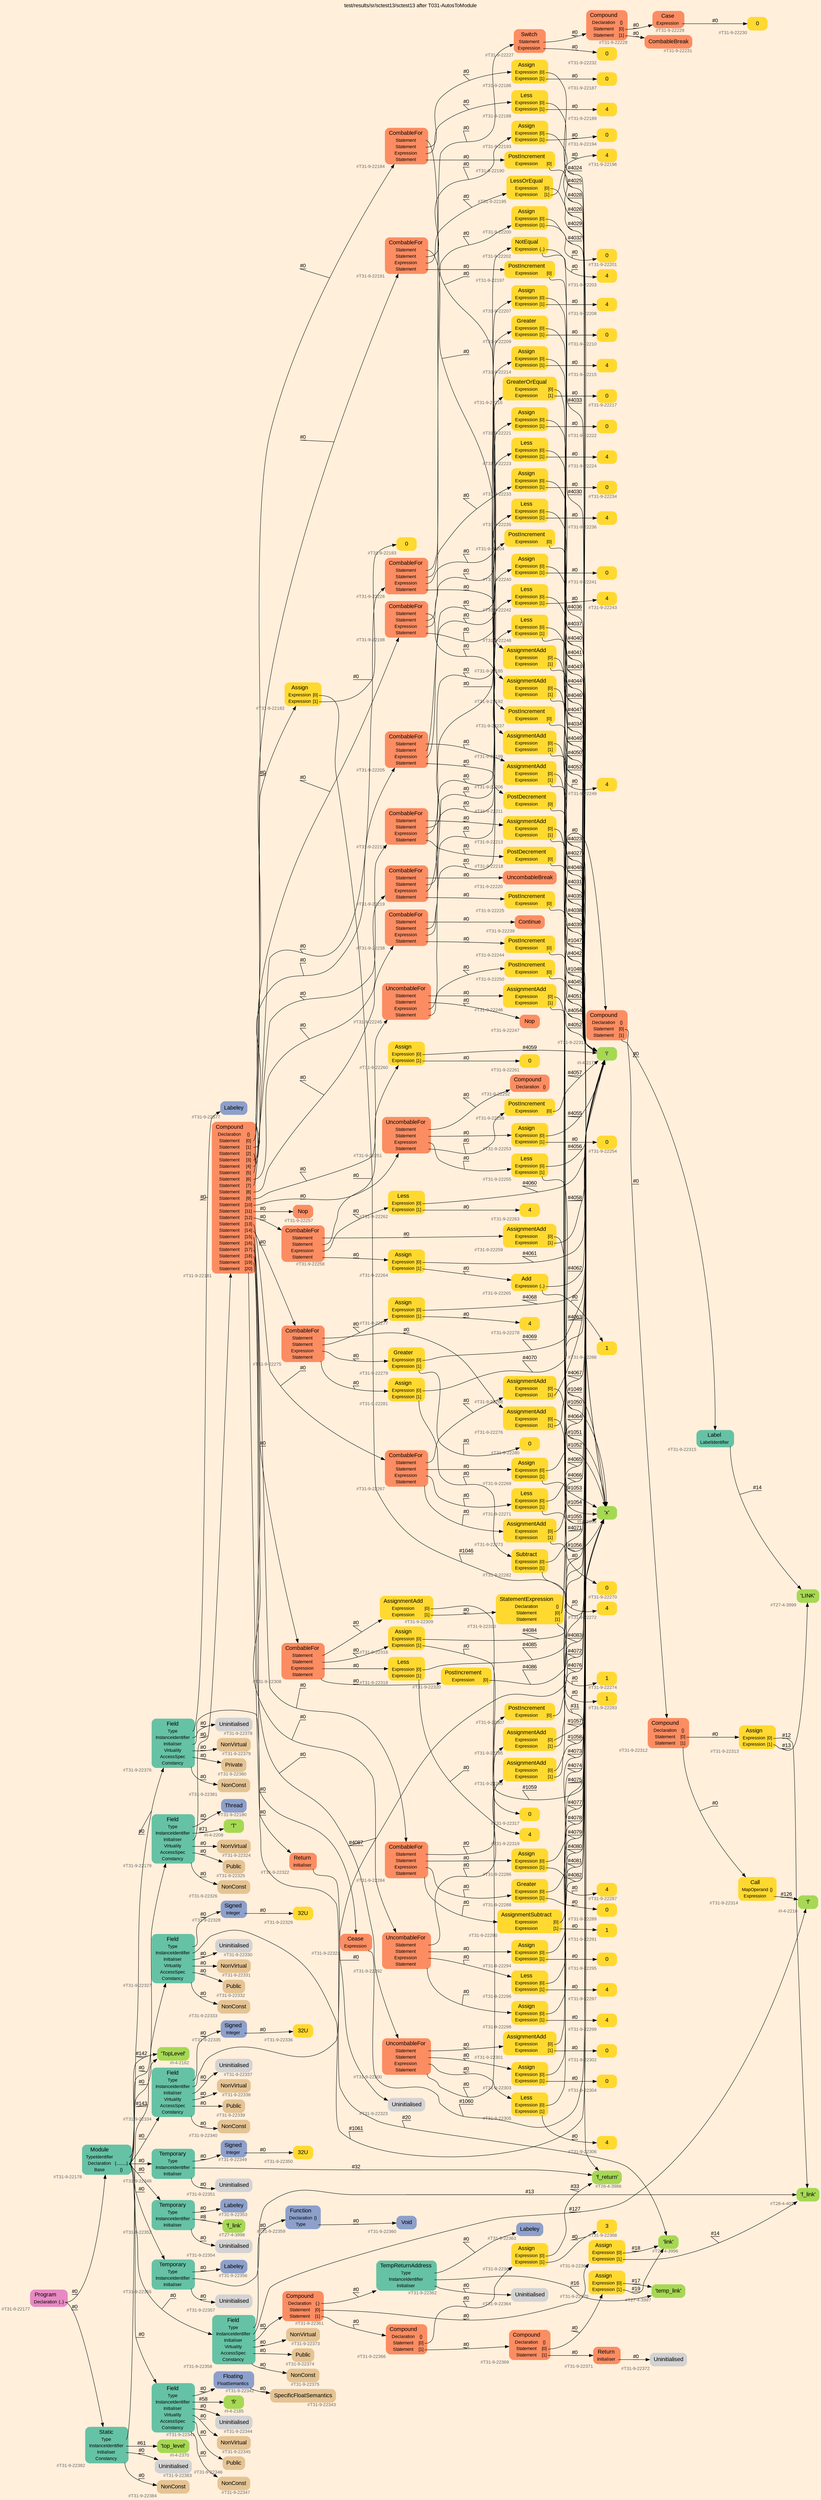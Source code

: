 digraph "test/results/sr/sctest13/sctest13 after T031-AutosToModule" {
label = "test/results/sr/sctest13/sctest13 after T031-AutosToModule"
labelloc = t
graph [
    rankdir = "LR"
    ranksep = 0.3
    bgcolor = antiquewhite1
    color = black
    fontcolor = black
    fontname = "Arial"
];
node [
    fontname = "Arial"
];
edge [
    fontname = "Arial"
];

// -------------------- node figure --------------------
// -------- block #T31-9-22177 ----------
"#T31-9-22177" [
    fillcolor = "/set28/4"
    xlabel = "#T31-9-22177"
    fontsize = "12"
    fontcolor = grey40
    shape = "plaintext"
    label = <<TABLE BORDER="0" CELLBORDER="0" CELLSPACING="0">
     <TR><TD><FONT COLOR="black" POINT-SIZE="15">Program</FONT></TD></TR>
     <TR><TD><FONT COLOR="black" POINT-SIZE="12">Declaration</FONT></TD><TD PORT="port0"><FONT COLOR="black" POINT-SIZE="12">{..}</FONT></TD></TR>
    </TABLE>>
    style = "rounded,filled"
];

// -------- block #T31-9-22178 ----------
"#T31-9-22178" [
    fillcolor = "/set28/1"
    xlabel = "#T31-9-22178"
    fontsize = "12"
    fontcolor = grey40
    shape = "plaintext"
    label = <<TABLE BORDER="0" CELLBORDER="0" CELLSPACING="0">
     <TR><TD><FONT COLOR="black" POINT-SIZE="15">Module</FONT></TD></TR>
     <TR><TD><FONT COLOR="black" POINT-SIZE="12">TypeIdentifier</FONT></TD><TD PORT="port0"></TD></TR>
     <TR><TD><FONT COLOR="black" POINT-SIZE="12">Declaration</FONT></TD><TD PORT="port1"><FONT COLOR="black" POINT-SIZE="12">{.........}</FONT></TD></TR>
     <TR><TD><FONT COLOR="black" POINT-SIZE="12">Base</FONT></TD><TD PORT="port2"><FONT COLOR="black" POINT-SIZE="12">{}</FONT></TD></TR>
    </TABLE>>
    style = "rounded,filled"
];

// -------- block #I-4-2162 ----------
"#I-4-2162" [
    fillcolor = "/set28/5"
    xlabel = "#I-4-2162"
    fontsize = "12"
    fontcolor = grey40
    shape = "plaintext"
    label = <<TABLE BORDER="0" CELLBORDER="0" CELLSPACING="0">
     <TR><TD><FONT COLOR="black" POINT-SIZE="15">'TopLevel'</FONT></TD></TR>
    </TABLE>>
    style = "rounded,filled"
];

// -------- block #T31-9-22179 ----------
"#T31-9-22179" [
    fillcolor = "/set28/1"
    xlabel = "#T31-9-22179"
    fontsize = "12"
    fontcolor = grey40
    shape = "plaintext"
    label = <<TABLE BORDER="0" CELLBORDER="0" CELLSPACING="0">
     <TR><TD><FONT COLOR="black" POINT-SIZE="15">Field</FONT></TD></TR>
     <TR><TD><FONT COLOR="black" POINT-SIZE="12">Type</FONT></TD><TD PORT="port0"></TD></TR>
     <TR><TD><FONT COLOR="black" POINT-SIZE="12">InstanceIdentifier</FONT></TD><TD PORT="port1"></TD></TR>
     <TR><TD><FONT COLOR="black" POINT-SIZE="12">Initialiser</FONT></TD><TD PORT="port2"></TD></TR>
     <TR><TD><FONT COLOR="black" POINT-SIZE="12">Virtuality</FONT></TD><TD PORT="port3"></TD></TR>
     <TR><TD><FONT COLOR="black" POINT-SIZE="12">AccessSpec</FONT></TD><TD PORT="port4"></TD></TR>
     <TR><TD><FONT COLOR="black" POINT-SIZE="12">Constancy</FONT></TD><TD PORT="port5"></TD></TR>
    </TABLE>>
    style = "rounded,filled"
];

// -------- block #T31-9-22180 ----------
"#T31-9-22180" [
    fillcolor = "/set28/3"
    xlabel = "#T31-9-22180"
    fontsize = "12"
    fontcolor = grey40
    shape = "plaintext"
    label = <<TABLE BORDER="0" CELLBORDER="0" CELLSPACING="0">
     <TR><TD><FONT COLOR="black" POINT-SIZE="15">Thread</FONT></TD></TR>
    </TABLE>>
    style = "rounded,filled"
];

// -------- block #I-4-2208 ----------
"#I-4-2208" [
    fillcolor = "/set28/5"
    xlabel = "#I-4-2208"
    fontsize = "12"
    fontcolor = grey40
    shape = "plaintext"
    label = <<TABLE BORDER="0" CELLBORDER="0" CELLSPACING="0">
     <TR><TD><FONT COLOR="black" POINT-SIZE="15">'T'</FONT></TD></TR>
    </TABLE>>
    style = "rounded,filled"
];

// -------- block #T31-9-22181 ----------
"#T31-9-22181" [
    fillcolor = "/set28/2"
    xlabel = "#T31-9-22181"
    fontsize = "12"
    fontcolor = grey40
    shape = "plaintext"
    label = <<TABLE BORDER="0" CELLBORDER="0" CELLSPACING="0">
     <TR><TD><FONT COLOR="black" POINT-SIZE="15">Compound</FONT></TD></TR>
     <TR><TD><FONT COLOR="black" POINT-SIZE="12">Declaration</FONT></TD><TD PORT="port0"><FONT COLOR="black" POINT-SIZE="12">{}</FONT></TD></TR>
     <TR><TD><FONT COLOR="black" POINT-SIZE="12">Statement</FONT></TD><TD PORT="port1"><FONT COLOR="black" POINT-SIZE="12">[0]</FONT></TD></TR>
     <TR><TD><FONT COLOR="black" POINT-SIZE="12">Statement</FONT></TD><TD PORT="port2"><FONT COLOR="black" POINT-SIZE="12">[1]</FONT></TD></TR>
     <TR><TD><FONT COLOR="black" POINT-SIZE="12">Statement</FONT></TD><TD PORT="port3"><FONT COLOR="black" POINT-SIZE="12">[2]</FONT></TD></TR>
     <TR><TD><FONT COLOR="black" POINT-SIZE="12">Statement</FONT></TD><TD PORT="port4"><FONT COLOR="black" POINT-SIZE="12">[3]</FONT></TD></TR>
     <TR><TD><FONT COLOR="black" POINT-SIZE="12">Statement</FONT></TD><TD PORT="port5"><FONT COLOR="black" POINT-SIZE="12">[4]</FONT></TD></TR>
     <TR><TD><FONT COLOR="black" POINT-SIZE="12">Statement</FONT></TD><TD PORT="port6"><FONT COLOR="black" POINT-SIZE="12">[5]</FONT></TD></TR>
     <TR><TD><FONT COLOR="black" POINT-SIZE="12">Statement</FONT></TD><TD PORT="port7"><FONT COLOR="black" POINT-SIZE="12">[6]</FONT></TD></TR>
     <TR><TD><FONT COLOR="black" POINT-SIZE="12">Statement</FONT></TD><TD PORT="port8"><FONT COLOR="black" POINT-SIZE="12">[7]</FONT></TD></TR>
     <TR><TD><FONT COLOR="black" POINT-SIZE="12">Statement</FONT></TD><TD PORT="port9"><FONT COLOR="black" POINT-SIZE="12">[8]</FONT></TD></TR>
     <TR><TD><FONT COLOR="black" POINT-SIZE="12">Statement</FONT></TD><TD PORT="port10"><FONT COLOR="black" POINT-SIZE="12">[9]</FONT></TD></TR>
     <TR><TD><FONT COLOR="black" POINT-SIZE="12">Statement</FONT></TD><TD PORT="port11"><FONT COLOR="black" POINT-SIZE="12">[10]</FONT></TD></TR>
     <TR><TD><FONT COLOR="black" POINT-SIZE="12">Statement</FONT></TD><TD PORT="port12"><FONT COLOR="black" POINT-SIZE="12">[11]</FONT></TD></TR>
     <TR><TD><FONT COLOR="black" POINT-SIZE="12">Statement</FONT></TD><TD PORT="port13"><FONT COLOR="black" POINT-SIZE="12">[12]</FONT></TD></TR>
     <TR><TD><FONT COLOR="black" POINT-SIZE="12">Statement</FONT></TD><TD PORT="port14"><FONT COLOR="black" POINT-SIZE="12">[13]</FONT></TD></TR>
     <TR><TD><FONT COLOR="black" POINT-SIZE="12">Statement</FONT></TD><TD PORT="port15"><FONT COLOR="black" POINT-SIZE="12">[14]</FONT></TD></TR>
     <TR><TD><FONT COLOR="black" POINT-SIZE="12">Statement</FONT></TD><TD PORT="port16"><FONT COLOR="black" POINT-SIZE="12">[15]</FONT></TD></TR>
     <TR><TD><FONT COLOR="black" POINT-SIZE="12">Statement</FONT></TD><TD PORT="port17"><FONT COLOR="black" POINT-SIZE="12">[16]</FONT></TD></TR>
     <TR><TD><FONT COLOR="black" POINT-SIZE="12">Statement</FONT></TD><TD PORT="port18"><FONT COLOR="black" POINT-SIZE="12">[17]</FONT></TD></TR>
     <TR><TD><FONT COLOR="black" POINT-SIZE="12">Statement</FONT></TD><TD PORT="port19"><FONT COLOR="black" POINT-SIZE="12">[18]</FONT></TD></TR>
     <TR><TD><FONT COLOR="black" POINT-SIZE="12">Statement</FONT></TD><TD PORT="port20"><FONT COLOR="black" POINT-SIZE="12">[19]</FONT></TD></TR>
     <TR><TD><FONT COLOR="black" POINT-SIZE="12">Statement</FONT></TD><TD PORT="port21"><FONT COLOR="black" POINT-SIZE="12">[20]</FONT></TD></TR>
    </TABLE>>
    style = "rounded,filled"
];

// -------- block #T31-9-22182 ----------
"#T31-9-22182" [
    fillcolor = "/set28/6"
    xlabel = "#T31-9-22182"
    fontsize = "12"
    fontcolor = grey40
    shape = "plaintext"
    label = <<TABLE BORDER="0" CELLBORDER="0" CELLSPACING="0">
     <TR><TD><FONT COLOR="black" POINT-SIZE="15">Assign</FONT></TD></TR>
     <TR><TD><FONT COLOR="black" POINT-SIZE="12">Expression</FONT></TD><TD PORT="port0"><FONT COLOR="black" POINT-SIZE="12">[0]</FONT></TD></TR>
     <TR><TD><FONT COLOR="black" POINT-SIZE="12">Expression</FONT></TD><TD PORT="port1"><FONT COLOR="black" POINT-SIZE="12">[1]</FONT></TD></TR>
    </TABLE>>
    style = "rounded,filled"
];

// -------- block #I-4-2169 ----------
"#I-4-2169" [
    fillcolor = "/set28/5"
    xlabel = "#I-4-2169"
    fontsize = "12"
    fontcolor = grey40
    shape = "plaintext"
    label = <<TABLE BORDER="0" CELLBORDER="0" CELLSPACING="0">
     <TR><TD><FONT COLOR="black" POINT-SIZE="15">'x'</FONT></TD></TR>
    </TABLE>>
    style = "rounded,filled"
];

// -------- block #T31-9-22183 ----------
"#T31-9-22183" [
    fillcolor = "/set28/6"
    xlabel = "#T31-9-22183"
    fontsize = "12"
    fontcolor = grey40
    shape = "plaintext"
    label = <<TABLE BORDER="0" CELLBORDER="0" CELLSPACING="0">
     <TR><TD><FONT COLOR="black" POINT-SIZE="15">0</FONT></TD></TR>
    </TABLE>>
    style = "rounded,filled"
];

// -------- block #T31-9-22184 ----------
"#T31-9-22184" [
    fillcolor = "/set28/2"
    xlabel = "#T31-9-22184"
    fontsize = "12"
    fontcolor = grey40
    shape = "plaintext"
    label = <<TABLE BORDER="0" CELLBORDER="0" CELLSPACING="0">
     <TR><TD><FONT COLOR="black" POINT-SIZE="15">CombableFor</FONT></TD></TR>
     <TR><TD><FONT COLOR="black" POINT-SIZE="12">Statement</FONT></TD><TD PORT="port0"></TD></TR>
     <TR><TD><FONT COLOR="black" POINT-SIZE="12">Statement</FONT></TD><TD PORT="port1"></TD></TR>
     <TR><TD><FONT COLOR="black" POINT-SIZE="12">Expression</FONT></TD><TD PORT="port2"></TD></TR>
     <TR><TD><FONT COLOR="black" POINT-SIZE="12">Statement</FONT></TD><TD PORT="port3"></TD></TR>
    </TABLE>>
    style = "rounded,filled"
];

// -------- block #T31-9-22185 ----------
"#T31-9-22185" [
    fillcolor = "/set28/6"
    xlabel = "#T31-9-22185"
    fontsize = "12"
    fontcolor = grey40
    shape = "plaintext"
    label = <<TABLE BORDER="0" CELLBORDER="0" CELLSPACING="0">
     <TR><TD><FONT COLOR="black" POINT-SIZE="15">AssignmentAdd</FONT></TD></TR>
     <TR><TD><FONT COLOR="black" POINT-SIZE="12">Expression</FONT></TD><TD PORT="port0"><FONT COLOR="black" POINT-SIZE="12">[0]</FONT></TD></TR>
     <TR><TD><FONT COLOR="black" POINT-SIZE="12">Expression</FONT></TD><TD PORT="port1"><FONT COLOR="black" POINT-SIZE="12">[1]</FONT></TD></TR>
    </TABLE>>
    style = "rounded,filled"
];

// -------- block #I-4-2177 ----------
"#I-4-2177" [
    fillcolor = "/set28/5"
    xlabel = "#I-4-2177"
    fontsize = "12"
    fontcolor = grey40
    shape = "plaintext"
    label = <<TABLE BORDER="0" CELLBORDER="0" CELLSPACING="0">
     <TR><TD><FONT COLOR="black" POINT-SIZE="15">'i'</FONT></TD></TR>
    </TABLE>>
    style = "rounded,filled"
];

// -------- block #T31-9-22186 ----------
"#T31-9-22186" [
    fillcolor = "/set28/6"
    xlabel = "#T31-9-22186"
    fontsize = "12"
    fontcolor = grey40
    shape = "plaintext"
    label = <<TABLE BORDER="0" CELLBORDER="0" CELLSPACING="0">
     <TR><TD><FONT COLOR="black" POINT-SIZE="15">Assign</FONT></TD></TR>
     <TR><TD><FONT COLOR="black" POINT-SIZE="12">Expression</FONT></TD><TD PORT="port0"><FONT COLOR="black" POINT-SIZE="12">[0]</FONT></TD></TR>
     <TR><TD><FONT COLOR="black" POINT-SIZE="12">Expression</FONT></TD><TD PORT="port1"><FONT COLOR="black" POINT-SIZE="12">[1]</FONT></TD></TR>
    </TABLE>>
    style = "rounded,filled"
];

// -------- block #T31-9-22187 ----------
"#T31-9-22187" [
    fillcolor = "/set28/6"
    xlabel = "#T31-9-22187"
    fontsize = "12"
    fontcolor = grey40
    shape = "plaintext"
    label = <<TABLE BORDER="0" CELLBORDER="0" CELLSPACING="0">
     <TR><TD><FONT COLOR="black" POINT-SIZE="15">0</FONT></TD></TR>
    </TABLE>>
    style = "rounded,filled"
];

// -------- block #T31-9-22188 ----------
"#T31-9-22188" [
    fillcolor = "/set28/6"
    xlabel = "#T31-9-22188"
    fontsize = "12"
    fontcolor = grey40
    shape = "plaintext"
    label = <<TABLE BORDER="0" CELLBORDER="0" CELLSPACING="0">
     <TR><TD><FONT COLOR="black" POINT-SIZE="15">Less</FONT></TD></TR>
     <TR><TD><FONT COLOR="black" POINT-SIZE="12">Expression</FONT></TD><TD PORT="port0"><FONT COLOR="black" POINT-SIZE="12">[0]</FONT></TD></TR>
     <TR><TD><FONT COLOR="black" POINT-SIZE="12">Expression</FONT></TD><TD PORT="port1"><FONT COLOR="black" POINT-SIZE="12">[1]</FONT></TD></TR>
    </TABLE>>
    style = "rounded,filled"
];

// -------- block #T31-9-22189 ----------
"#T31-9-22189" [
    fillcolor = "/set28/6"
    xlabel = "#T31-9-22189"
    fontsize = "12"
    fontcolor = grey40
    shape = "plaintext"
    label = <<TABLE BORDER="0" CELLBORDER="0" CELLSPACING="0">
     <TR><TD><FONT COLOR="black" POINT-SIZE="15">4</FONT></TD></TR>
    </TABLE>>
    style = "rounded,filled"
];

// -------- block #T31-9-22190 ----------
"#T31-9-22190" [
    fillcolor = "/set28/6"
    xlabel = "#T31-9-22190"
    fontsize = "12"
    fontcolor = grey40
    shape = "plaintext"
    label = <<TABLE BORDER="0" CELLBORDER="0" CELLSPACING="0">
     <TR><TD><FONT COLOR="black" POINT-SIZE="15">PostIncrement</FONT></TD></TR>
     <TR><TD><FONT COLOR="black" POINT-SIZE="12">Expression</FONT></TD><TD PORT="port0"><FONT COLOR="black" POINT-SIZE="12">[0]</FONT></TD></TR>
    </TABLE>>
    style = "rounded,filled"
];

// -------- block #T31-9-22191 ----------
"#T31-9-22191" [
    fillcolor = "/set28/2"
    xlabel = "#T31-9-22191"
    fontsize = "12"
    fontcolor = grey40
    shape = "plaintext"
    label = <<TABLE BORDER="0" CELLBORDER="0" CELLSPACING="0">
     <TR><TD><FONT COLOR="black" POINT-SIZE="15">CombableFor</FONT></TD></TR>
     <TR><TD><FONT COLOR="black" POINT-SIZE="12">Statement</FONT></TD><TD PORT="port0"></TD></TR>
     <TR><TD><FONT COLOR="black" POINT-SIZE="12">Statement</FONT></TD><TD PORT="port1"></TD></TR>
     <TR><TD><FONT COLOR="black" POINT-SIZE="12">Expression</FONT></TD><TD PORT="port2"></TD></TR>
     <TR><TD><FONT COLOR="black" POINT-SIZE="12">Statement</FONT></TD><TD PORT="port3"></TD></TR>
    </TABLE>>
    style = "rounded,filled"
];

// -------- block #T31-9-22192 ----------
"#T31-9-22192" [
    fillcolor = "/set28/6"
    xlabel = "#T31-9-22192"
    fontsize = "12"
    fontcolor = grey40
    shape = "plaintext"
    label = <<TABLE BORDER="0" CELLBORDER="0" CELLSPACING="0">
     <TR><TD><FONT COLOR="black" POINT-SIZE="15">AssignmentAdd</FONT></TD></TR>
     <TR><TD><FONT COLOR="black" POINT-SIZE="12">Expression</FONT></TD><TD PORT="port0"><FONT COLOR="black" POINT-SIZE="12">[0]</FONT></TD></TR>
     <TR><TD><FONT COLOR="black" POINT-SIZE="12">Expression</FONT></TD><TD PORT="port1"><FONT COLOR="black" POINT-SIZE="12">[1]</FONT></TD></TR>
    </TABLE>>
    style = "rounded,filled"
];

// -------- block #T31-9-22193 ----------
"#T31-9-22193" [
    fillcolor = "/set28/6"
    xlabel = "#T31-9-22193"
    fontsize = "12"
    fontcolor = grey40
    shape = "plaintext"
    label = <<TABLE BORDER="0" CELLBORDER="0" CELLSPACING="0">
     <TR><TD><FONT COLOR="black" POINT-SIZE="15">Assign</FONT></TD></TR>
     <TR><TD><FONT COLOR="black" POINT-SIZE="12">Expression</FONT></TD><TD PORT="port0"><FONT COLOR="black" POINT-SIZE="12">[0]</FONT></TD></TR>
     <TR><TD><FONT COLOR="black" POINT-SIZE="12">Expression</FONT></TD><TD PORT="port1"><FONT COLOR="black" POINT-SIZE="12">[1]</FONT></TD></TR>
    </TABLE>>
    style = "rounded,filled"
];

// -------- block #T31-9-22194 ----------
"#T31-9-22194" [
    fillcolor = "/set28/6"
    xlabel = "#T31-9-22194"
    fontsize = "12"
    fontcolor = grey40
    shape = "plaintext"
    label = <<TABLE BORDER="0" CELLBORDER="0" CELLSPACING="0">
     <TR><TD><FONT COLOR="black" POINT-SIZE="15">0</FONT></TD></TR>
    </TABLE>>
    style = "rounded,filled"
];

// -------- block #T31-9-22195 ----------
"#T31-9-22195" [
    fillcolor = "/set28/6"
    xlabel = "#T31-9-22195"
    fontsize = "12"
    fontcolor = grey40
    shape = "plaintext"
    label = <<TABLE BORDER="0" CELLBORDER="0" CELLSPACING="0">
     <TR><TD><FONT COLOR="black" POINT-SIZE="15">LessOrEqual</FONT></TD></TR>
     <TR><TD><FONT COLOR="black" POINT-SIZE="12">Expression</FONT></TD><TD PORT="port0"><FONT COLOR="black" POINT-SIZE="12">[0]</FONT></TD></TR>
     <TR><TD><FONT COLOR="black" POINT-SIZE="12">Expression</FONT></TD><TD PORT="port1"><FONT COLOR="black" POINT-SIZE="12">[1]</FONT></TD></TR>
    </TABLE>>
    style = "rounded,filled"
];

// -------- block #T31-9-22196 ----------
"#T31-9-22196" [
    fillcolor = "/set28/6"
    xlabel = "#T31-9-22196"
    fontsize = "12"
    fontcolor = grey40
    shape = "plaintext"
    label = <<TABLE BORDER="0" CELLBORDER="0" CELLSPACING="0">
     <TR><TD><FONT COLOR="black" POINT-SIZE="15">4</FONT></TD></TR>
    </TABLE>>
    style = "rounded,filled"
];

// -------- block #T31-9-22197 ----------
"#T31-9-22197" [
    fillcolor = "/set28/6"
    xlabel = "#T31-9-22197"
    fontsize = "12"
    fontcolor = grey40
    shape = "plaintext"
    label = <<TABLE BORDER="0" CELLBORDER="0" CELLSPACING="0">
     <TR><TD><FONT COLOR="black" POINT-SIZE="15">PostIncrement</FONT></TD></TR>
     <TR><TD><FONT COLOR="black" POINT-SIZE="12">Expression</FONT></TD><TD PORT="port0"><FONT COLOR="black" POINT-SIZE="12">[0]</FONT></TD></TR>
    </TABLE>>
    style = "rounded,filled"
];

// -------- block #T31-9-22198 ----------
"#T31-9-22198" [
    fillcolor = "/set28/2"
    xlabel = "#T31-9-22198"
    fontsize = "12"
    fontcolor = grey40
    shape = "plaintext"
    label = <<TABLE BORDER="0" CELLBORDER="0" CELLSPACING="0">
     <TR><TD><FONT COLOR="black" POINT-SIZE="15">CombableFor</FONT></TD></TR>
     <TR><TD><FONT COLOR="black" POINT-SIZE="12">Statement</FONT></TD><TD PORT="port0"></TD></TR>
     <TR><TD><FONT COLOR="black" POINT-SIZE="12">Statement</FONT></TD><TD PORT="port1"></TD></TR>
     <TR><TD><FONT COLOR="black" POINT-SIZE="12">Expression</FONT></TD><TD PORT="port2"></TD></TR>
     <TR><TD><FONT COLOR="black" POINT-SIZE="12">Statement</FONT></TD><TD PORT="port3"></TD></TR>
    </TABLE>>
    style = "rounded,filled"
];

// -------- block #T31-9-22199 ----------
"#T31-9-22199" [
    fillcolor = "/set28/6"
    xlabel = "#T31-9-22199"
    fontsize = "12"
    fontcolor = grey40
    shape = "plaintext"
    label = <<TABLE BORDER="0" CELLBORDER="0" CELLSPACING="0">
     <TR><TD><FONT COLOR="black" POINT-SIZE="15">AssignmentAdd</FONT></TD></TR>
     <TR><TD><FONT COLOR="black" POINT-SIZE="12">Expression</FONT></TD><TD PORT="port0"><FONT COLOR="black" POINT-SIZE="12">[0]</FONT></TD></TR>
     <TR><TD><FONT COLOR="black" POINT-SIZE="12">Expression</FONT></TD><TD PORT="port1"><FONT COLOR="black" POINT-SIZE="12">[1]</FONT></TD></TR>
    </TABLE>>
    style = "rounded,filled"
];

// -------- block #T31-9-22200 ----------
"#T31-9-22200" [
    fillcolor = "/set28/6"
    xlabel = "#T31-9-22200"
    fontsize = "12"
    fontcolor = grey40
    shape = "plaintext"
    label = <<TABLE BORDER="0" CELLBORDER="0" CELLSPACING="0">
     <TR><TD><FONT COLOR="black" POINT-SIZE="15">Assign</FONT></TD></TR>
     <TR><TD><FONT COLOR="black" POINT-SIZE="12">Expression</FONT></TD><TD PORT="port0"><FONT COLOR="black" POINT-SIZE="12">[0]</FONT></TD></TR>
     <TR><TD><FONT COLOR="black" POINT-SIZE="12">Expression</FONT></TD><TD PORT="port1"><FONT COLOR="black" POINT-SIZE="12">[1]</FONT></TD></TR>
    </TABLE>>
    style = "rounded,filled"
];

// -------- block #T31-9-22201 ----------
"#T31-9-22201" [
    fillcolor = "/set28/6"
    xlabel = "#T31-9-22201"
    fontsize = "12"
    fontcolor = grey40
    shape = "plaintext"
    label = <<TABLE BORDER="0" CELLBORDER="0" CELLSPACING="0">
     <TR><TD><FONT COLOR="black" POINT-SIZE="15">0</FONT></TD></TR>
    </TABLE>>
    style = "rounded,filled"
];

// -------- block #T31-9-22202 ----------
"#T31-9-22202" [
    fillcolor = "/set28/6"
    xlabel = "#T31-9-22202"
    fontsize = "12"
    fontcolor = grey40
    shape = "plaintext"
    label = <<TABLE BORDER="0" CELLBORDER="0" CELLSPACING="0">
     <TR><TD><FONT COLOR="black" POINT-SIZE="15">NotEqual</FONT></TD></TR>
     <TR><TD><FONT COLOR="black" POINT-SIZE="12">Expression</FONT></TD><TD PORT="port0"><FONT COLOR="black" POINT-SIZE="12">{..}</FONT></TD></TR>
    </TABLE>>
    style = "rounded,filled"
];

// -------- block #T31-9-22203 ----------
"#T31-9-22203" [
    fillcolor = "/set28/6"
    xlabel = "#T31-9-22203"
    fontsize = "12"
    fontcolor = grey40
    shape = "plaintext"
    label = <<TABLE BORDER="0" CELLBORDER="0" CELLSPACING="0">
     <TR><TD><FONT COLOR="black" POINT-SIZE="15">4</FONT></TD></TR>
    </TABLE>>
    style = "rounded,filled"
];

// -------- block #T31-9-22204 ----------
"#T31-9-22204" [
    fillcolor = "/set28/6"
    xlabel = "#T31-9-22204"
    fontsize = "12"
    fontcolor = grey40
    shape = "plaintext"
    label = <<TABLE BORDER="0" CELLBORDER="0" CELLSPACING="0">
     <TR><TD><FONT COLOR="black" POINT-SIZE="15">PostIncrement</FONT></TD></TR>
     <TR><TD><FONT COLOR="black" POINT-SIZE="12">Expression</FONT></TD><TD PORT="port0"><FONT COLOR="black" POINT-SIZE="12">[0]</FONT></TD></TR>
    </TABLE>>
    style = "rounded,filled"
];

// -------- block #T31-9-22205 ----------
"#T31-9-22205" [
    fillcolor = "/set28/2"
    xlabel = "#T31-9-22205"
    fontsize = "12"
    fontcolor = grey40
    shape = "plaintext"
    label = <<TABLE BORDER="0" CELLBORDER="0" CELLSPACING="0">
     <TR><TD><FONT COLOR="black" POINT-SIZE="15">CombableFor</FONT></TD></TR>
     <TR><TD><FONT COLOR="black" POINT-SIZE="12">Statement</FONT></TD><TD PORT="port0"></TD></TR>
     <TR><TD><FONT COLOR="black" POINT-SIZE="12">Statement</FONT></TD><TD PORT="port1"></TD></TR>
     <TR><TD><FONT COLOR="black" POINT-SIZE="12">Expression</FONT></TD><TD PORT="port2"></TD></TR>
     <TR><TD><FONT COLOR="black" POINT-SIZE="12">Statement</FONT></TD><TD PORT="port3"></TD></TR>
    </TABLE>>
    style = "rounded,filled"
];

// -------- block #T31-9-22206 ----------
"#T31-9-22206" [
    fillcolor = "/set28/6"
    xlabel = "#T31-9-22206"
    fontsize = "12"
    fontcolor = grey40
    shape = "plaintext"
    label = <<TABLE BORDER="0" CELLBORDER="0" CELLSPACING="0">
     <TR><TD><FONT COLOR="black" POINT-SIZE="15">AssignmentAdd</FONT></TD></TR>
     <TR><TD><FONT COLOR="black" POINT-SIZE="12">Expression</FONT></TD><TD PORT="port0"><FONT COLOR="black" POINT-SIZE="12">[0]</FONT></TD></TR>
     <TR><TD><FONT COLOR="black" POINT-SIZE="12">Expression</FONT></TD><TD PORT="port1"><FONT COLOR="black" POINT-SIZE="12">[1]</FONT></TD></TR>
    </TABLE>>
    style = "rounded,filled"
];

// -------- block #T31-9-22207 ----------
"#T31-9-22207" [
    fillcolor = "/set28/6"
    xlabel = "#T31-9-22207"
    fontsize = "12"
    fontcolor = grey40
    shape = "plaintext"
    label = <<TABLE BORDER="0" CELLBORDER="0" CELLSPACING="0">
     <TR><TD><FONT COLOR="black" POINT-SIZE="15">Assign</FONT></TD></TR>
     <TR><TD><FONT COLOR="black" POINT-SIZE="12">Expression</FONT></TD><TD PORT="port0"><FONT COLOR="black" POINT-SIZE="12">[0]</FONT></TD></TR>
     <TR><TD><FONT COLOR="black" POINT-SIZE="12">Expression</FONT></TD><TD PORT="port1"><FONT COLOR="black" POINT-SIZE="12">[1]</FONT></TD></TR>
    </TABLE>>
    style = "rounded,filled"
];

// -------- block #T31-9-22208 ----------
"#T31-9-22208" [
    fillcolor = "/set28/6"
    xlabel = "#T31-9-22208"
    fontsize = "12"
    fontcolor = grey40
    shape = "plaintext"
    label = <<TABLE BORDER="0" CELLBORDER="0" CELLSPACING="0">
     <TR><TD><FONT COLOR="black" POINT-SIZE="15">4</FONT></TD></TR>
    </TABLE>>
    style = "rounded,filled"
];

// -------- block #T31-9-22209 ----------
"#T31-9-22209" [
    fillcolor = "/set28/6"
    xlabel = "#T31-9-22209"
    fontsize = "12"
    fontcolor = grey40
    shape = "plaintext"
    label = <<TABLE BORDER="0" CELLBORDER="0" CELLSPACING="0">
     <TR><TD><FONT COLOR="black" POINT-SIZE="15">Greater</FONT></TD></TR>
     <TR><TD><FONT COLOR="black" POINT-SIZE="12">Expression</FONT></TD><TD PORT="port0"><FONT COLOR="black" POINT-SIZE="12">[0]</FONT></TD></TR>
     <TR><TD><FONT COLOR="black" POINT-SIZE="12">Expression</FONT></TD><TD PORT="port1"><FONT COLOR="black" POINT-SIZE="12">[1]</FONT></TD></TR>
    </TABLE>>
    style = "rounded,filled"
];

// -------- block #T31-9-22210 ----------
"#T31-9-22210" [
    fillcolor = "/set28/6"
    xlabel = "#T31-9-22210"
    fontsize = "12"
    fontcolor = grey40
    shape = "plaintext"
    label = <<TABLE BORDER="0" CELLBORDER="0" CELLSPACING="0">
     <TR><TD><FONT COLOR="black" POINT-SIZE="15">0</FONT></TD></TR>
    </TABLE>>
    style = "rounded,filled"
];

// -------- block #T31-9-22211 ----------
"#T31-9-22211" [
    fillcolor = "/set28/6"
    xlabel = "#T31-9-22211"
    fontsize = "12"
    fontcolor = grey40
    shape = "plaintext"
    label = <<TABLE BORDER="0" CELLBORDER="0" CELLSPACING="0">
     <TR><TD><FONT COLOR="black" POINT-SIZE="15">PostDecrement</FONT></TD></TR>
     <TR><TD><FONT COLOR="black" POINT-SIZE="12">Expression</FONT></TD><TD PORT="port0"><FONT COLOR="black" POINT-SIZE="12">[0]</FONT></TD></TR>
    </TABLE>>
    style = "rounded,filled"
];

// -------- block #T31-9-22212 ----------
"#T31-9-22212" [
    fillcolor = "/set28/2"
    xlabel = "#T31-9-22212"
    fontsize = "12"
    fontcolor = grey40
    shape = "plaintext"
    label = <<TABLE BORDER="0" CELLBORDER="0" CELLSPACING="0">
     <TR><TD><FONT COLOR="black" POINT-SIZE="15">CombableFor</FONT></TD></TR>
     <TR><TD><FONT COLOR="black" POINT-SIZE="12">Statement</FONT></TD><TD PORT="port0"></TD></TR>
     <TR><TD><FONT COLOR="black" POINT-SIZE="12">Statement</FONT></TD><TD PORT="port1"></TD></TR>
     <TR><TD><FONT COLOR="black" POINT-SIZE="12">Expression</FONT></TD><TD PORT="port2"></TD></TR>
     <TR><TD><FONT COLOR="black" POINT-SIZE="12">Statement</FONT></TD><TD PORT="port3"></TD></TR>
    </TABLE>>
    style = "rounded,filled"
];

// -------- block #T31-9-22213 ----------
"#T31-9-22213" [
    fillcolor = "/set28/6"
    xlabel = "#T31-9-22213"
    fontsize = "12"
    fontcolor = grey40
    shape = "plaintext"
    label = <<TABLE BORDER="0" CELLBORDER="0" CELLSPACING="0">
     <TR><TD><FONT COLOR="black" POINT-SIZE="15">AssignmentAdd</FONT></TD></TR>
     <TR><TD><FONT COLOR="black" POINT-SIZE="12">Expression</FONT></TD><TD PORT="port0"><FONT COLOR="black" POINT-SIZE="12">[0]</FONT></TD></TR>
     <TR><TD><FONT COLOR="black" POINT-SIZE="12">Expression</FONT></TD><TD PORT="port1"><FONT COLOR="black" POINT-SIZE="12">[1]</FONT></TD></TR>
    </TABLE>>
    style = "rounded,filled"
];

// -------- block #T31-9-22214 ----------
"#T31-9-22214" [
    fillcolor = "/set28/6"
    xlabel = "#T31-9-22214"
    fontsize = "12"
    fontcolor = grey40
    shape = "plaintext"
    label = <<TABLE BORDER="0" CELLBORDER="0" CELLSPACING="0">
     <TR><TD><FONT COLOR="black" POINT-SIZE="15">Assign</FONT></TD></TR>
     <TR><TD><FONT COLOR="black" POINT-SIZE="12">Expression</FONT></TD><TD PORT="port0"><FONT COLOR="black" POINT-SIZE="12">[0]</FONT></TD></TR>
     <TR><TD><FONT COLOR="black" POINT-SIZE="12">Expression</FONT></TD><TD PORT="port1"><FONT COLOR="black" POINT-SIZE="12">[1]</FONT></TD></TR>
    </TABLE>>
    style = "rounded,filled"
];

// -------- block #T31-9-22215 ----------
"#T31-9-22215" [
    fillcolor = "/set28/6"
    xlabel = "#T31-9-22215"
    fontsize = "12"
    fontcolor = grey40
    shape = "plaintext"
    label = <<TABLE BORDER="0" CELLBORDER="0" CELLSPACING="0">
     <TR><TD><FONT COLOR="black" POINT-SIZE="15">4</FONT></TD></TR>
    </TABLE>>
    style = "rounded,filled"
];

// -------- block #T31-9-22216 ----------
"#T31-9-22216" [
    fillcolor = "/set28/6"
    xlabel = "#T31-9-22216"
    fontsize = "12"
    fontcolor = grey40
    shape = "plaintext"
    label = <<TABLE BORDER="0" CELLBORDER="0" CELLSPACING="0">
     <TR><TD><FONT COLOR="black" POINT-SIZE="15">GreaterOrEqual</FONT></TD></TR>
     <TR><TD><FONT COLOR="black" POINT-SIZE="12">Expression</FONT></TD><TD PORT="port0"><FONT COLOR="black" POINT-SIZE="12">[0]</FONT></TD></TR>
     <TR><TD><FONT COLOR="black" POINT-SIZE="12">Expression</FONT></TD><TD PORT="port1"><FONT COLOR="black" POINT-SIZE="12">[1]</FONT></TD></TR>
    </TABLE>>
    style = "rounded,filled"
];

// -------- block #T31-9-22217 ----------
"#T31-9-22217" [
    fillcolor = "/set28/6"
    xlabel = "#T31-9-22217"
    fontsize = "12"
    fontcolor = grey40
    shape = "plaintext"
    label = <<TABLE BORDER="0" CELLBORDER="0" CELLSPACING="0">
     <TR><TD><FONT COLOR="black" POINT-SIZE="15">0</FONT></TD></TR>
    </TABLE>>
    style = "rounded,filled"
];

// -------- block #T31-9-22218 ----------
"#T31-9-22218" [
    fillcolor = "/set28/6"
    xlabel = "#T31-9-22218"
    fontsize = "12"
    fontcolor = grey40
    shape = "plaintext"
    label = <<TABLE BORDER="0" CELLBORDER="0" CELLSPACING="0">
     <TR><TD><FONT COLOR="black" POINT-SIZE="15">PostDecrement</FONT></TD></TR>
     <TR><TD><FONT COLOR="black" POINT-SIZE="12">Expression</FONT></TD><TD PORT="port0"><FONT COLOR="black" POINT-SIZE="12">[0]</FONT></TD></TR>
    </TABLE>>
    style = "rounded,filled"
];

// -------- block #T31-9-22219 ----------
"#T31-9-22219" [
    fillcolor = "/set28/2"
    xlabel = "#T31-9-22219"
    fontsize = "12"
    fontcolor = grey40
    shape = "plaintext"
    label = <<TABLE BORDER="0" CELLBORDER="0" CELLSPACING="0">
     <TR><TD><FONT COLOR="black" POINT-SIZE="15">CombableFor</FONT></TD></TR>
     <TR><TD><FONT COLOR="black" POINT-SIZE="12">Statement</FONT></TD><TD PORT="port0"></TD></TR>
     <TR><TD><FONT COLOR="black" POINT-SIZE="12">Statement</FONT></TD><TD PORT="port1"></TD></TR>
     <TR><TD><FONT COLOR="black" POINT-SIZE="12">Expression</FONT></TD><TD PORT="port2"></TD></TR>
     <TR><TD><FONT COLOR="black" POINT-SIZE="12">Statement</FONT></TD><TD PORT="port3"></TD></TR>
    </TABLE>>
    style = "rounded,filled"
];

// -------- block #T31-9-22220 ----------
"#T31-9-22220" [
    fillcolor = "/set28/2"
    xlabel = "#T31-9-22220"
    fontsize = "12"
    fontcolor = grey40
    shape = "plaintext"
    label = <<TABLE BORDER="0" CELLBORDER="0" CELLSPACING="0">
     <TR><TD><FONT COLOR="black" POINT-SIZE="15">UncombableBreak</FONT></TD></TR>
    </TABLE>>
    style = "rounded,filled"
];

// -------- block #T31-9-22221 ----------
"#T31-9-22221" [
    fillcolor = "/set28/6"
    xlabel = "#T31-9-22221"
    fontsize = "12"
    fontcolor = grey40
    shape = "plaintext"
    label = <<TABLE BORDER="0" CELLBORDER="0" CELLSPACING="0">
     <TR><TD><FONT COLOR="black" POINT-SIZE="15">Assign</FONT></TD></TR>
     <TR><TD><FONT COLOR="black" POINT-SIZE="12">Expression</FONT></TD><TD PORT="port0"><FONT COLOR="black" POINT-SIZE="12">[0]</FONT></TD></TR>
     <TR><TD><FONT COLOR="black" POINT-SIZE="12">Expression</FONT></TD><TD PORT="port1"><FONT COLOR="black" POINT-SIZE="12">[1]</FONT></TD></TR>
    </TABLE>>
    style = "rounded,filled"
];

// -------- block #T31-9-22222 ----------
"#T31-9-22222" [
    fillcolor = "/set28/6"
    xlabel = "#T31-9-22222"
    fontsize = "12"
    fontcolor = grey40
    shape = "plaintext"
    label = <<TABLE BORDER="0" CELLBORDER="0" CELLSPACING="0">
     <TR><TD><FONT COLOR="black" POINT-SIZE="15">0</FONT></TD></TR>
    </TABLE>>
    style = "rounded,filled"
];

// -------- block #T31-9-22223 ----------
"#T31-9-22223" [
    fillcolor = "/set28/6"
    xlabel = "#T31-9-22223"
    fontsize = "12"
    fontcolor = grey40
    shape = "plaintext"
    label = <<TABLE BORDER="0" CELLBORDER="0" CELLSPACING="0">
     <TR><TD><FONT COLOR="black" POINT-SIZE="15">Less</FONT></TD></TR>
     <TR><TD><FONT COLOR="black" POINT-SIZE="12">Expression</FONT></TD><TD PORT="port0"><FONT COLOR="black" POINT-SIZE="12">[0]</FONT></TD></TR>
     <TR><TD><FONT COLOR="black" POINT-SIZE="12">Expression</FONT></TD><TD PORT="port1"><FONT COLOR="black" POINT-SIZE="12">[1]</FONT></TD></TR>
    </TABLE>>
    style = "rounded,filled"
];

// -------- block #T31-9-22224 ----------
"#T31-9-22224" [
    fillcolor = "/set28/6"
    xlabel = "#T31-9-22224"
    fontsize = "12"
    fontcolor = grey40
    shape = "plaintext"
    label = <<TABLE BORDER="0" CELLBORDER="0" CELLSPACING="0">
     <TR><TD><FONT COLOR="black" POINT-SIZE="15">4</FONT></TD></TR>
    </TABLE>>
    style = "rounded,filled"
];

// -------- block #T31-9-22225 ----------
"#T31-9-22225" [
    fillcolor = "/set28/6"
    xlabel = "#T31-9-22225"
    fontsize = "12"
    fontcolor = grey40
    shape = "plaintext"
    label = <<TABLE BORDER="0" CELLBORDER="0" CELLSPACING="0">
     <TR><TD><FONT COLOR="black" POINT-SIZE="15">PostIncrement</FONT></TD></TR>
     <TR><TD><FONT COLOR="black" POINT-SIZE="12">Expression</FONT></TD><TD PORT="port0"><FONT COLOR="black" POINT-SIZE="12">[0]</FONT></TD></TR>
    </TABLE>>
    style = "rounded,filled"
];

// -------- block #T31-9-22226 ----------
"#T31-9-22226" [
    fillcolor = "/set28/2"
    xlabel = "#T31-9-22226"
    fontsize = "12"
    fontcolor = grey40
    shape = "plaintext"
    label = <<TABLE BORDER="0" CELLBORDER="0" CELLSPACING="0">
     <TR><TD><FONT COLOR="black" POINT-SIZE="15">CombableFor</FONT></TD></TR>
     <TR><TD><FONT COLOR="black" POINT-SIZE="12">Statement</FONT></TD><TD PORT="port0"></TD></TR>
     <TR><TD><FONT COLOR="black" POINT-SIZE="12">Statement</FONT></TD><TD PORT="port1"></TD></TR>
     <TR><TD><FONT COLOR="black" POINT-SIZE="12">Expression</FONT></TD><TD PORT="port2"></TD></TR>
     <TR><TD><FONT COLOR="black" POINT-SIZE="12">Statement</FONT></TD><TD PORT="port3"></TD></TR>
    </TABLE>>
    style = "rounded,filled"
];

// -------- block #T31-9-22227 ----------
"#T31-9-22227" [
    fillcolor = "/set28/2"
    xlabel = "#T31-9-22227"
    fontsize = "12"
    fontcolor = grey40
    shape = "plaintext"
    label = <<TABLE BORDER="0" CELLBORDER="0" CELLSPACING="0">
     <TR><TD><FONT COLOR="black" POINT-SIZE="15">Switch</FONT></TD></TR>
     <TR><TD><FONT COLOR="black" POINT-SIZE="12">Statement</FONT></TD><TD PORT="port0"></TD></TR>
     <TR><TD><FONT COLOR="black" POINT-SIZE="12">Expression</FONT></TD><TD PORT="port1"></TD></TR>
    </TABLE>>
    style = "rounded,filled"
];

// -------- block #T31-9-22228 ----------
"#T31-9-22228" [
    fillcolor = "/set28/2"
    xlabel = "#T31-9-22228"
    fontsize = "12"
    fontcolor = grey40
    shape = "plaintext"
    label = <<TABLE BORDER="0" CELLBORDER="0" CELLSPACING="0">
     <TR><TD><FONT COLOR="black" POINT-SIZE="15">Compound</FONT></TD></TR>
     <TR><TD><FONT COLOR="black" POINT-SIZE="12">Declaration</FONT></TD><TD PORT="port0"><FONT COLOR="black" POINT-SIZE="12">{}</FONT></TD></TR>
     <TR><TD><FONT COLOR="black" POINT-SIZE="12">Statement</FONT></TD><TD PORT="port1"><FONT COLOR="black" POINT-SIZE="12">[0]</FONT></TD></TR>
     <TR><TD><FONT COLOR="black" POINT-SIZE="12">Statement</FONT></TD><TD PORT="port2"><FONT COLOR="black" POINT-SIZE="12">[1]</FONT></TD></TR>
    </TABLE>>
    style = "rounded,filled"
];

// -------- block #T31-9-22229 ----------
"#T31-9-22229" [
    fillcolor = "/set28/2"
    xlabel = "#T31-9-22229"
    fontsize = "12"
    fontcolor = grey40
    shape = "plaintext"
    label = <<TABLE BORDER="0" CELLBORDER="0" CELLSPACING="0">
     <TR><TD><FONT COLOR="black" POINT-SIZE="15">Case</FONT></TD></TR>
     <TR><TD><FONT COLOR="black" POINT-SIZE="12">Expression</FONT></TD><TD PORT="port0"></TD></TR>
    </TABLE>>
    style = "rounded,filled"
];

// -------- block #T31-9-22230 ----------
"#T31-9-22230" [
    fillcolor = "/set28/6"
    xlabel = "#T31-9-22230"
    fontsize = "12"
    fontcolor = grey40
    shape = "plaintext"
    label = <<TABLE BORDER="0" CELLBORDER="0" CELLSPACING="0">
     <TR><TD><FONT COLOR="black" POINT-SIZE="15">0</FONT></TD></TR>
    </TABLE>>
    style = "rounded,filled"
];

// -------- block #T31-9-22231 ----------
"#T31-9-22231" [
    fillcolor = "/set28/2"
    xlabel = "#T31-9-22231"
    fontsize = "12"
    fontcolor = grey40
    shape = "plaintext"
    label = <<TABLE BORDER="0" CELLBORDER="0" CELLSPACING="0">
     <TR><TD><FONT COLOR="black" POINT-SIZE="15">CombableBreak</FONT></TD></TR>
    </TABLE>>
    style = "rounded,filled"
];

// -------- block #T31-9-22232 ----------
"#T31-9-22232" [
    fillcolor = "/set28/6"
    xlabel = "#T31-9-22232"
    fontsize = "12"
    fontcolor = grey40
    shape = "plaintext"
    label = <<TABLE BORDER="0" CELLBORDER="0" CELLSPACING="0">
     <TR><TD><FONT COLOR="black" POINT-SIZE="15">0</FONT></TD></TR>
    </TABLE>>
    style = "rounded,filled"
];

// -------- block #T31-9-22233 ----------
"#T31-9-22233" [
    fillcolor = "/set28/6"
    xlabel = "#T31-9-22233"
    fontsize = "12"
    fontcolor = grey40
    shape = "plaintext"
    label = <<TABLE BORDER="0" CELLBORDER="0" CELLSPACING="0">
     <TR><TD><FONT COLOR="black" POINT-SIZE="15">Assign</FONT></TD></TR>
     <TR><TD><FONT COLOR="black" POINT-SIZE="12">Expression</FONT></TD><TD PORT="port0"><FONT COLOR="black" POINT-SIZE="12">[0]</FONT></TD></TR>
     <TR><TD><FONT COLOR="black" POINT-SIZE="12">Expression</FONT></TD><TD PORT="port1"><FONT COLOR="black" POINT-SIZE="12">[1]</FONT></TD></TR>
    </TABLE>>
    style = "rounded,filled"
];

// -------- block #T31-9-22234 ----------
"#T31-9-22234" [
    fillcolor = "/set28/6"
    xlabel = "#T31-9-22234"
    fontsize = "12"
    fontcolor = grey40
    shape = "plaintext"
    label = <<TABLE BORDER="0" CELLBORDER="0" CELLSPACING="0">
     <TR><TD><FONT COLOR="black" POINT-SIZE="15">0</FONT></TD></TR>
    </TABLE>>
    style = "rounded,filled"
];

// -------- block #T31-9-22235 ----------
"#T31-9-22235" [
    fillcolor = "/set28/6"
    xlabel = "#T31-9-22235"
    fontsize = "12"
    fontcolor = grey40
    shape = "plaintext"
    label = <<TABLE BORDER="0" CELLBORDER="0" CELLSPACING="0">
     <TR><TD><FONT COLOR="black" POINT-SIZE="15">Less</FONT></TD></TR>
     <TR><TD><FONT COLOR="black" POINT-SIZE="12">Expression</FONT></TD><TD PORT="port0"><FONT COLOR="black" POINT-SIZE="12">[0]</FONT></TD></TR>
     <TR><TD><FONT COLOR="black" POINT-SIZE="12">Expression</FONT></TD><TD PORT="port1"><FONT COLOR="black" POINT-SIZE="12">[1]</FONT></TD></TR>
    </TABLE>>
    style = "rounded,filled"
];

// -------- block #T31-9-22236 ----------
"#T31-9-22236" [
    fillcolor = "/set28/6"
    xlabel = "#T31-9-22236"
    fontsize = "12"
    fontcolor = grey40
    shape = "plaintext"
    label = <<TABLE BORDER="0" CELLBORDER="0" CELLSPACING="0">
     <TR><TD><FONT COLOR="black" POINT-SIZE="15">4</FONT></TD></TR>
    </TABLE>>
    style = "rounded,filled"
];

// -------- block #T31-9-22237 ----------
"#T31-9-22237" [
    fillcolor = "/set28/6"
    xlabel = "#T31-9-22237"
    fontsize = "12"
    fontcolor = grey40
    shape = "plaintext"
    label = <<TABLE BORDER="0" CELLBORDER="0" CELLSPACING="0">
     <TR><TD><FONT COLOR="black" POINT-SIZE="15">PostIncrement</FONT></TD></TR>
     <TR><TD><FONT COLOR="black" POINT-SIZE="12">Expression</FONT></TD><TD PORT="port0"><FONT COLOR="black" POINT-SIZE="12">[0]</FONT></TD></TR>
    </TABLE>>
    style = "rounded,filled"
];

// -------- block #T31-9-22238 ----------
"#T31-9-22238" [
    fillcolor = "/set28/2"
    xlabel = "#T31-9-22238"
    fontsize = "12"
    fontcolor = grey40
    shape = "plaintext"
    label = <<TABLE BORDER="0" CELLBORDER="0" CELLSPACING="0">
     <TR><TD><FONT COLOR="black" POINT-SIZE="15">CombableFor</FONT></TD></TR>
     <TR><TD><FONT COLOR="black" POINT-SIZE="12">Statement</FONT></TD><TD PORT="port0"></TD></TR>
     <TR><TD><FONT COLOR="black" POINT-SIZE="12">Statement</FONT></TD><TD PORT="port1"></TD></TR>
     <TR><TD><FONT COLOR="black" POINT-SIZE="12">Expression</FONT></TD><TD PORT="port2"></TD></TR>
     <TR><TD><FONT COLOR="black" POINT-SIZE="12">Statement</FONT></TD><TD PORT="port3"></TD></TR>
    </TABLE>>
    style = "rounded,filled"
];

// -------- block #T31-9-22239 ----------
"#T31-9-22239" [
    fillcolor = "/set28/2"
    xlabel = "#T31-9-22239"
    fontsize = "12"
    fontcolor = grey40
    shape = "plaintext"
    label = <<TABLE BORDER="0" CELLBORDER="0" CELLSPACING="0">
     <TR><TD><FONT COLOR="black" POINT-SIZE="15">Continue</FONT></TD></TR>
    </TABLE>>
    style = "rounded,filled"
];

// -------- block #T31-9-22240 ----------
"#T31-9-22240" [
    fillcolor = "/set28/6"
    xlabel = "#T31-9-22240"
    fontsize = "12"
    fontcolor = grey40
    shape = "plaintext"
    label = <<TABLE BORDER="0" CELLBORDER="0" CELLSPACING="0">
     <TR><TD><FONT COLOR="black" POINT-SIZE="15">Assign</FONT></TD></TR>
     <TR><TD><FONT COLOR="black" POINT-SIZE="12">Expression</FONT></TD><TD PORT="port0"><FONT COLOR="black" POINT-SIZE="12">[0]</FONT></TD></TR>
     <TR><TD><FONT COLOR="black" POINT-SIZE="12">Expression</FONT></TD><TD PORT="port1"><FONT COLOR="black" POINT-SIZE="12">[1]</FONT></TD></TR>
    </TABLE>>
    style = "rounded,filled"
];

// -------- block #T31-9-22241 ----------
"#T31-9-22241" [
    fillcolor = "/set28/6"
    xlabel = "#T31-9-22241"
    fontsize = "12"
    fontcolor = grey40
    shape = "plaintext"
    label = <<TABLE BORDER="0" CELLBORDER="0" CELLSPACING="0">
     <TR><TD><FONT COLOR="black" POINT-SIZE="15">0</FONT></TD></TR>
    </TABLE>>
    style = "rounded,filled"
];

// -------- block #T31-9-22242 ----------
"#T31-9-22242" [
    fillcolor = "/set28/6"
    xlabel = "#T31-9-22242"
    fontsize = "12"
    fontcolor = grey40
    shape = "plaintext"
    label = <<TABLE BORDER="0" CELLBORDER="0" CELLSPACING="0">
     <TR><TD><FONT COLOR="black" POINT-SIZE="15">Less</FONT></TD></TR>
     <TR><TD><FONT COLOR="black" POINT-SIZE="12">Expression</FONT></TD><TD PORT="port0"><FONT COLOR="black" POINT-SIZE="12">[0]</FONT></TD></TR>
     <TR><TD><FONT COLOR="black" POINT-SIZE="12">Expression</FONT></TD><TD PORT="port1"><FONT COLOR="black" POINT-SIZE="12">[1]</FONT></TD></TR>
    </TABLE>>
    style = "rounded,filled"
];

// -------- block #T31-9-22243 ----------
"#T31-9-22243" [
    fillcolor = "/set28/6"
    xlabel = "#T31-9-22243"
    fontsize = "12"
    fontcolor = grey40
    shape = "plaintext"
    label = <<TABLE BORDER="0" CELLBORDER="0" CELLSPACING="0">
     <TR><TD><FONT COLOR="black" POINT-SIZE="15">4</FONT></TD></TR>
    </TABLE>>
    style = "rounded,filled"
];

// -------- block #T31-9-22244 ----------
"#T31-9-22244" [
    fillcolor = "/set28/6"
    xlabel = "#T31-9-22244"
    fontsize = "12"
    fontcolor = grey40
    shape = "plaintext"
    label = <<TABLE BORDER="0" CELLBORDER="0" CELLSPACING="0">
     <TR><TD><FONT COLOR="black" POINT-SIZE="15">PostIncrement</FONT></TD></TR>
     <TR><TD><FONT COLOR="black" POINT-SIZE="12">Expression</FONT></TD><TD PORT="port0"><FONT COLOR="black" POINT-SIZE="12">[0]</FONT></TD></TR>
    </TABLE>>
    style = "rounded,filled"
];

// -------- block #T31-9-22245 ----------
"#T31-9-22245" [
    fillcolor = "/set28/2"
    xlabel = "#T31-9-22245"
    fontsize = "12"
    fontcolor = grey40
    shape = "plaintext"
    label = <<TABLE BORDER="0" CELLBORDER="0" CELLSPACING="0">
     <TR><TD><FONT COLOR="black" POINT-SIZE="15">UncombableFor</FONT></TD></TR>
     <TR><TD><FONT COLOR="black" POINT-SIZE="12">Statement</FONT></TD><TD PORT="port0"></TD></TR>
     <TR><TD><FONT COLOR="black" POINT-SIZE="12">Statement</FONT></TD><TD PORT="port1"></TD></TR>
     <TR><TD><FONT COLOR="black" POINT-SIZE="12">Expression</FONT></TD><TD PORT="port2"></TD></TR>
     <TR><TD><FONT COLOR="black" POINT-SIZE="12">Statement</FONT></TD><TD PORT="port3"></TD></TR>
    </TABLE>>
    style = "rounded,filled"
];

// -------- block #T31-9-22246 ----------
"#T31-9-22246" [
    fillcolor = "/set28/6"
    xlabel = "#T31-9-22246"
    fontsize = "12"
    fontcolor = grey40
    shape = "plaintext"
    label = <<TABLE BORDER="0" CELLBORDER="0" CELLSPACING="0">
     <TR><TD><FONT COLOR="black" POINT-SIZE="15">AssignmentAdd</FONT></TD></TR>
     <TR><TD><FONT COLOR="black" POINT-SIZE="12">Expression</FONT></TD><TD PORT="port0"><FONT COLOR="black" POINT-SIZE="12">[0]</FONT></TD></TR>
     <TR><TD><FONT COLOR="black" POINT-SIZE="12">Expression</FONT></TD><TD PORT="port1"><FONT COLOR="black" POINT-SIZE="12">[1]</FONT></TD></TR>
    </TABLE>>
    style = "rounded,filled"
];

// -------- block #T31-9-22247 ----------
"#T31-9-22247" [
    fillcolor = "/set28/2"
    xlabel = "#T31-9-22247"
    fontsize = "12"
    fontcolor = grey40
    shape = "plaintext"
    label = <<TABLE BORDER="0" CELLBORDER="0" CELLSPACING="0">
     <TR><TD><FONT COLOR="black" POINT-SIZE="15">Nop</FONT></TD></TR>
    </TABLE>>
    style = "rounded,filled"
];

// -------- block #T31-9-22248 ----------
"#T31-9-22248" [
    fillcolor = "/set28/6"
    xlabel = "#T31-9-22248"
    fontsize = "12"
    fontcolor = grey40
    shape = "plaintext"
    label = <<TABLE BORDER="0" CELLBORDER="0" CELLSPACING="0">
     <TR><TD><FONT COLOR="black" POINT-SIZE="15">Less</FONT></TD></TR>
     <TR><TD><FONT COLOR="black" POINT-SIZE="12">Expression</FONT></TD><TD PORT="port0"><FONT COLOR="black" POINT-SIZE="12">[0]</FONT></TD></TR>
     <TR><TD><FONT COLOR="black" POINT-SIZE="12">Expression</FONT></TD><TD PORT="port1"><FONT COLOR="black" POINT-SIZE="12">[1]</FONT></TD></TR>
    </TABLE>>
    style = "rounded,filled"
];

// -------- block #T31-9-22249 ----------
"#T31-9-22249" [
    fillcolor = "/set28/6"
    xlabel = "#T31-9-22249"
    fontsize = "12"
    fontcolor = grey40
    shape = "plaintext"
    label = <<TABLE BORDER="0" CELLBORDER="0" CELLSPACING="0">
     <TR><TD><FONT COLOR="black" POINT-SIZE="15">4</FONT></TD></TR>
    </TABLE>>
    style = "rounded,filled"
];

// -------- block #T31-9-22250 ----------
"#T31-9-22250" [
    fillcolor = "/set28/6"
    xlabel = "#T31-9-22250"
    fontsize = "12"
    fontcolor = grey40
    shape = "plaintext"
    label = <<TABLE BORDER="0" CELLBORDER="0" CELLSPACING="0">
     <TR><TD><FONT COLOR="black" POINT-SIZE="15">PostIncrement</FONT></TD></TR>
     <TR><TD><FONT COLOR="black" POINT-SIZE="12">Expression</FONT></TD><TD PORT="port0"><FONT COLOR="black" POINT-SIZE="12">[0]</FONT></TD></TR>
    </TABLE>>
    style = "rounded,filled"
];

// -------- block #T31-9-22251 ----------
"#T31-9-22251" [
    fillcolor = "/set28/2"
    xlabel = "#T31-9-22251"
    fontsize = "12"
    fontcolor = grey40
    shape = "plaintext"
    label = <<TABLE BORDER="0" CELLBORDER="0" CELLSPACING="0">
     <TR><TD><FONT COLOR="black" POINT-SIZE="15">UncombableFor</FONT></TD></TR>
     <TR><TD><FONT COLOR="black" POINT-SIZE="12">Statement</FONT></TD><TD PORT="port0"></TD></TR>
     <TR><TD><FONT COLOR="black" POINT-SIZE="12">Statement</FONT></TD><TD PORT="port1"></TD></TR>
     <TR><TD><FONT COLOR="black" POINT-SIZE="12">Expression</FONT></TD><TD PORT="port2"></TD></TR>
     <TR><TD><FONT COLOR="black" POINT-SIZE="12">Statement</FONT></TD><TD PORT="port3"></TD></TR>
    </TABLE>>
    style = "rounded,filled"
];

// -------- block #T31-9-22252 ----------
"#T31-9-22252" [
    fillcolor = "/set28/2"
    xlabel = "#T31-9-22252"
    fontsize = "12"
    fontcolor = grey40
    shape = "plaintext"
    label = <<TABLE BORDER="0" CELLBORDER="0" CELLSPACING="0">
     <TR><TD><FONT COLOR="black" POINT-SIZE="15">Compound</FONT></TD></TR>
     <TR><TD><FONT COLOR="black" POINT-SIZE="12">Declaration</FONT></TD><TD PORT="port0"><FONT COLOR="black" POINT-SIZE="12">{}</FONT></TD></TR>
    </TABLE>>
    style = "rounded,filled"
];

// -------- block #T31-9-22253 ----------
"#T31-9-22253" [
    fillcolor = "/set28/6"
    xlabel = "#T31-9-22253"
    fontsize = "12"
    fontcolor = grey40
    shape = "plaintext"
    label = <<TABLE BORDER="0" CELLBORDER="0" CELLSPACING="0">
     <TR><TD><FONT COLOR="black" POINT-SIZE="15">Assign</FONT></TD></TR>
     <TR><TD><FONT COLOR="black" POINT-SIZE="12">Expression</FONT></TD><TD PORT="port0"><FONT COLOR="black" POINT-SIZE="12">[0]</FONT></TD></TR>
     <TR><TD><FONT COLOR="black" POINT-SIZE="12">Expression</FONT></TD><TD PORT="port1"><FONT COLOR="black" POINT-SIZE="12">[1]</FONT></TD></TR>
    </TABLE>>
    style = "rounded,filled"
];

// -------- block #T31-9-22254 ----------
"#T31-9-22254" [
    fillcolor = "/set28/6"
    xlabel = "#T31-9-22254"
    fontsize = "12"
    fontcolor = grey40
    shape = "plaintext"
    label = <<TABLE BORDER="0" CELLBORDER="0" CELLSPACING="0">
     <TR><TD><FONT COLOR="black" POINT-SIZE="15">0</FONT></TD></TR>
    </TABLE>>
    style = "rounded,filled"
];

// -------- block #T31-9-22255 ----------
"#T31-9-22255" [
    fillcolor = "/set28/6"
    xlabel = "#T31-9-22255"
    fontsize = "12"
    fontcolor = grey40
    shape = "plaintext"
    label = <<TABLE BORDER="0" CELLBORDER="0" CELLSPACING="0">
     <TR><TD><FONT COLOR="black" POINT-SIZE="15">Less</FONT></TD></TR>
     <TR><TD><FONT COLOR="black" POINT-SIZE="12">Expression</FONT></TD><TD PORT="port0"><FONT COLOR="black" POINT-SIZE="12">[0]</FONT></TD></TR>
     <TR><TD><FONT COLOR="black" POINT-SIZE="12">Expression</FONT></TD><TD PORT="port1"><FONT COLOR="black" POINT-SIZE="12">[1]</FONT></TD></TR>
    </TABLE>>
    style = "rounded,filled"
];

// -------- block #T31-9-22256 ----------
"#T31-9-22256" [
    fillcolor = "/set28/6"
    xlabel = "#T31-9-22256"
    fontsize = "12"
    fontcolor = grey40
    shape = "plaintext"
    label = <<TABLE BORDER="0" CELLBORDER="0" CELLSPACING="0">
     <TR><TD><FONT COLOR="black" POINT-SIZE="15">PostIncrement</FONT></TD></TR>
     <TR><TD><FONT COLOR="black" POINT-SIZE="12">Expression</FONT></TD><TD PORT="port0"><FONT COLOR="black" POINT-SIZE="12">[0]</FONT></TD></TR>
    </TABLE>>
    style = "rounded,filled"
];

// -------- block #T31-9-22257 ----------
"#T31-9-22257" [
    fillcolor = "/set28/2"
    xlabel = "#T31-9-22257"
    fontsize = "12"
    fontcolor = grey40
    shape = "plaintext"
    label = <<TABLE BORDER="0" CELLBORDER="0" CELLSPACING="0">
     <TR><TD><FONT COLOR="black" POINT-SIZE="15">Nop</FONT></TD></TR>
    </TABLE>>
    style = "rounded,filled"
];

// -------- block #T31-9-22258 ----------
"#T31-9-22258" [
    fillcolor = "/set28/2"
    xlabel = "#T31-9-22258"
    fontsize = "12"
    fontcolor = grey40
    shape = "plaintext"
    label = <<TABLE BORDER="0" CELLBORDER="0" CELLSPACING="0">
     <TR><TD><FONT COLOR="black" POINT-SIZE="15">CombableFor</FONT></TD></TR>
     <TR><TD><FONT COLOR="black" POINT-SIZE="12">Statement</FONT></TD><TD PORT="port0"></TD></TR>
     <TR><TD><FONT COLOR="black" POINT-SIZE="12">Statement</FONT></TD><TD PORT="port1"></TD></TR>
     <TR><TD><FONT COLOR="black" POINT-SIZE="12">Expression</FONT></TD><TD PORT="port2"></TD></TR>
     <TR><TD><FONT COLOR="black" POINT-SIZE="12">Statement</FONT></TD><TD PORT="port3"></TD></TR>
    </TABLE>>
    style = "rounded,filled"
];

// -------- block #T31-9-22259 ----------
"#T31-9-22259" [
    fillcolor = "/set28/6"
    xlabel = "#T31-9-22259"
    fontsize = "12"
    fontcolor = grey40
    shape = "plaintext"
    label = <<TABLE BORDER="0" CELLBORDER="0" CELLSPACING="0">
     <TR><TD><FONT COLOR="black" POINT-SIZE="15">AssignmentAdd</FONT></TD></TR>
     <TR><TD><FONT COLOR="black" POINT-SIZE="12">Expression</FONT></TD><TD PORT="port0"><FONT COLOR="black" POINT-SIZE="12">[0]</FONT></TD></TR>
     <TR><TD><FONT COLOR="black" POINT-SIZE="12">Expression</FONT></TD><TD PORT="port1"><FONT COLOR="black" POINT-SIZE="12">[1]</FONT></TD></TR>
    </TABLE>>
    style = "rounded,filled"
];

// -------- block #T31-9-22260 ----------
"#T31-9-22260" [
    fillcolor = "/set28/6"
    xlabel = "#T31-9-22260"
    fontsize = "12"
    fontcolor = grey40
    shape = "plaintext"
    label = <<TABLE BORDER="0" CELLBORDER="0" CELLSPACING="0">
     <TR><TD><FONT COLOR="black" POINT-SIZE="15">Assign</FONT></TD></TR>
     <TR><TD><FONT COLOR="black" POINT-SIZE="12">Expression</FONT></TD><TD PORT="port0"><FONT COLOR="black" POINT-SIZE="12">[0]</FONT></TD></TR>
     <TR><TD><FONT COLOR="black" POINT-SIZE="12">Expression</FONT></TD><TD PORT="port1"><FONT COLOR="black" POINT-SIZE="12">[1]</FONT></TD></TR>
    </TABLE>>
    style = "rounded,filled"
];

// -------- block #T31-9-22261 ----------
"#T31-9-22261" [
    fillcolor = "/set28/6"
    xlabel = "#T31-9-22261"
    fontsize = "12"
    fontcolor = grey40
    shape = "plaintext"
    label = <<TABLE BORDER="0" CELLBORDER="0" CELLSPACING="0">
     <TR><TD><FONT COLOR="black" POINT-SIZE="15">0</FONT></TD></TR>
    </TABLE>>
    style = "rounded,filled"
];

// -------- block #T31-9-22262 ----------
"#T31-9-22262" [
    fillcolor = "/set28/6"
    xlabel = "#T31-9-22262"
    fontsize = "12"
    fontcolor = grey40
    shape = "plaintext"
    label = <<TABLE BORDER="0" CELLBORDER="0" CELLSPACING="0">
     <TR><TD><FONT COLOR="black" POINT-SIZE="15">Less</FONT></TD></TR>
     <TR><TD><FONT COLOR="black" POINT-SIZE="12">Expression</FONT></TD><TD PORT="port0"><FONT COLOR="black" POINT-SIZE="12">[0]</FONT></TD></TR>
     <TR><TD><FONT COLOR="black" POINT-SIZE="12">Expression</FONT></TD><TD PORT="port1"><FONT COLOR="black" POINT-SIZE="12">[1]</FONT></TD></TR>
    </TABLE>>
    style = "rounded,filled"
];

// -------- block #T31-9-22263 ----------
"#T31-9-22263" [
    fillcolor = "/set28/6"
    xlabel = "#T31-9-22263"
    fontsize = "12"
    fontcolor = grey40
    shape = "plaintext"
    label = <<TABLE BORDER="0" CELLBORDER="0" CELLSPACING="0">
     <TR><TD><FONT COLOR="black" POINT-SIZE="15">4</FONT></TD></TR>
    </TABLE>>
    style = "rounded,filled"
];

// -------- block #T31-9-22264 ----------
"#T31-9-22264" [
    fillcolor = "/set28/6"
    xlabel = "#T31-9-22264"
    fontsize = "12"
    fontcolor = grey40
    shape = "plaintext"
    label = <<TABLE BORDER="0" CELLBORDER="0" CELLSPACING="0">
     <TR><TD><FONT COLOR="black" POINT-SIZE="15">Assign</FONT></TD></TR>
     <TR><TD><FONT COLOR="black" POINT-SIZE="12">Expression</FONT></TD><TD PORT="port0"><FONT COLOR="black" POINT-SIZE="12">[0]</FONT></TD></TR>
     <TR><TD><FONT COLOR="black" POINT-SIZE="12">Expression</FONT></TD><TD PORT="port1"><FONT COLOR="black" POINT-SIZE="12">[1]</FONT></TD></TR>
    </TABLE>>
    style = "rounded,filled"
];

// -------- block #T31-9-22265 ----------
"#T31-9-22265" [
    fillcolor = "/set28/6"
    xlabel = "#T31-9-22265"
    fontsize = "12"
    fontcolor = grey40
    shape = "plaintext"
    label = <<TABLE BORDER="0" CELLBORDER="0" CELLSPACING="0">
     <TR><TD><FONT COLOR="black" POINT-SIZE="15">Add</FONT></TD></TR>
     <TR><TD><FONT COLOR="black" POINT-SIZE="12">Expression</FONT></TD><TD PORT="port0"><FONT COLOR="black" POINT-SIZE="12">{..}</FONT></TD></TR>
    </TABLE>>
    style = "rounded,filled"
];

// -------- block #T31-9-22266 ----------
"#T31-9-22266" [
    fillcolor = "/set28/6"
    xlabel = "#T31-9-22266"
    fontsize = "12"
    fontcolor = grey40
    shape = "plaintext"
    label = <<TABLE BORDER="0" CELLBORDER="0" CELLSPACING="0">
     <TR><TD><FONT COLOR="black" POINT-SIZE="15">1</FONT></TD></TR>
    </TABLE>>
    style = "rounded,filled"
];

// -------- block #T31-9-22267 ----------
"#T31-9-22267" [
    fillcolor = "/set28/2"
    xlabel = "#T31-9-22267"
    fontsize = "12"
    fontcolor = grey40
    shape = "plaintext"
    label = <<TABLE BORDER="0" CELLBORDER="0" CELLSPACING="0">
     <TR><TD><FONT COLOR="black" POINT-SIZE="15">CombableFor</FONT></TD></TR>
     <TR><TD><FONT COLOR="black" POINT-SIZE="12">Statement</FONT></TD><TD PORT="port0"></TD></TR>
     <TR><TD><FONT COLOR="black" POINT-SIZE="12">Statement</FONT></TD><TD PORT="port1"></TD></TR>
     <TR><TD><FONT COLOR="black" POINT-SIZE="12">Expression</FONT></TD><TD PORT="port2"></TD></TR>
     <TR><TD><FONT COLOR="black" POINT-SIZE="12">Statement</FONT></TD><TD PORT="port3"></TD></TR>
    </TABLE>>
    style = "rounded,filled"
];

// -------- block #T31-9-22268 ----------
"#T31-9-22268" [
    fillcolor = "/set28/6"
    xlabel = "#T31-9-22268"
    fontsize = "12"
    fontcolor = grey40
    shape = "plaintext"
    label = <<TABLE BORDER="0" CELLBORDER="0" CELLSPACING="0">
     <TR><TD><FONT COLOR="black" POINT-SIZE="15">AssignmentAdd</FONT></TD></TR>
     <TR><TD><FONT COLOR="black" POINT-SIZE="12">Expression</FONT></TD><TD PORT="port0"><FONT COLOR="black" POINT-SIZE="12">[0]</FONT></TD></TR>
     <TR><TD><FONT COLOR="black" POINT-SIZE="12">Expression</FONT></TD><TD PORT="port1"><FONT COLOR="black" POINT-SIZE="12">[1]</FONT></TD></TR>
    </TABLE>>
    style = "rounded,filled"
];

// -------- block #T31-9-22269 ----------
"#T31-9-22269" [
    fillcolor = "/set28/6"
    xlabel = "#T31-9-22269"
    fontsize = "12"
    fontcolor = grey40
    shape = "plaintext"
    label = <<TABLE BORDER="0" CELLBORDER="0" CELLSPACING="0">
     <TR><TD><FONT COLOR="black" POINT-SIZE="15">Assign</FONT></TD></TR>
     <TR><TD><FONT COLOR="black" POINT-SIZE="12">Expression</FONT></TD><TD PORT="port0"><FONT COLOR="black" POINT-SIZE="12">[0]</FONT></TD></TR>
     <TR><TD><FONT COLOR="black" POINT-SIZE="12">Expression</FONT></TD><TD PORT="port1"><FONT COLOR="black" POINT-SIZE="12">[1]</FONT></TD></TR>
    </TABLE>>
    style = "rounded,filled"
];

// -------- block #T31-9-22270 ----------
"#T31-9-22270" [
    fillcolor = "/set28/6"
    xlabel = "#T31-9-22270"
    fontsize = "12"
    fontcolor = grey40
    shape = "plaintext"
    label = <<TABLE BORDER="0" CELLBORDER="0" CELLSPACING="0">
     <TR><TD><FONT COLOR="black" POINT-SIZE="15">0</FONT></TD></TR>
    </TABLE>>
    style = "rounded,filled"
];

// -------- block #T31-9-22271 ----------
"#T31-9-22271" [
    fillcolor = "/set28/6"
    xlabel = "#T31-9-22271"
    fontsize = "12"
    fontcolor = grey40
    shape = "plaintext"
    label = <<TABLE BORDER="0" CELLBORDER="0" CELLSPACING="0">
     <TR><TD><FONT COLOR="black" POINT-SIZE="15">Less</FONT></TD></TR>
     <TR><TD><FONT COLOR="black" POINT-SIZE="12">Expression</FONT></TD><TD PORT="port0"><FONT COLOR="black" POINT-SIZE="12">[0]</FONT></TD></TR>
     <TR><TD><FONT COLOR="black" POINT-SIZE="12">Expression</FONT></TD><TD PORT="port1"><FONT COLOR="black" POINT-SIZE="12">[1]</FONT></TD></TR>
    </TABLE>>
    style = "rounded,filled"
];

// -------- block #T31-9-22272 ----------
"#T31-9-22272" [
    fillcolor = "/set28/6"
    xlabel = "#T31-9-22272"
    fontsize = "12"
    fontcolor = grey40
    shape = "plaintext"
    label = <<TABLE BORDER="0" CELLBORDER="0" CELLSPACING="0">
     <TR><TD><FONT COLOR="black" POINT-SIZE="15">4</FONT></TD></TR>
    </TABLE>>
    style = "rounded,filled"
];

// -------- block #T31-9-22273 ----------
"#T31-9-22273" [
    fillcolor = "/set28/6"
    xlabel = "#T31-9-22273"
    fontsize = "12"
    fontcolor = grey40
    shape = "plaintext"
    label = <<TABLE BORDER="0" CELLBORDER="0" CELLSPACING="0">
     <TR><TD><FONT COLOR="black" POINT-SIZE="15">AssignmentAdd</FONT></TD></TR>
     <TR><TD><FONT COLOR="black" POINT-SIZE="12">Expression</FONT></TD><TD PORT="port0"><FONT COLOR="black" POINT-SIZE="12">[0]</FONT></TD></TR>
     <TR><TD><FONT COLOR="black" POINT-SIZE="12">Expression</FONT></TD><TD PORT="port1"><FONT COLOR="black" POINT-SIZE="12">[1]</FONT></TD></TR>
    </TABLE>>
    style = "rounded,filled"
];

// -------- block #T31-9-22274 ----------
"#T31-9-22274" [
    fillcolor = "/set28/6"
    xlabel = "#T31-9-22274"
    fontsize = "12"
    fontcolor = grey40
    shape = "plaintext"
    label = <<TABLE BORDER="0" CELLBORDER="0" CELLSPACING="0">
     <TR><TD><FONT COLOR="black" POINT-SIZE="15">1</FONT></TD></TR>
    </TABLE>>
    style = "rounded,filled"
];

// -------- block #T31-9-22275 ----------
"#T31-9-22275" [
    fillcolor = "/set28/2"
    xlabel = "#T31-9-22275"
    fontsize = "12"
    fontcolor = grey40
    shape = "plaintext"
    label = <<TABLE BORDER="0" CELLBORDER="0" CELLSPACING="0">
     <TR><TD><FONT COLOR="black" POINT-SIZE="15">CombableFor</FONT></TD></TR>
     <TR><TD><FONT COLOR="black" POINT-SIZE="12">Statement</FONT></TD><TD PORT="port0"></TD></TR>
     <TR><TD><FONT COLOR="black" POINT-SIZE="12">Statement</FONT></TD><TD PORT="port1"></TD></TR>
     <TR><TD><FONT COLOR="black" POINT-SIZE="12">Expression</FONT></TD><TD PORT="port2"></TD></TR>
     <TR><TD><FONT COLOR="black" POINT-SIZE="12">Statement</FONT></TD><TD PORT="port3"></TD></TR>
    </TABLE>>
    style = "rounded,filled"
];

// -------- block #T31-9-22276 ----------
"#T31-9-22276" [
    fillcolor = "/set28/6"
    xlabel = "#T31-9-22276"
    fontsize = "12"
    fontcolor = grey40
    shape = "plaintext"
    label = <<TABLE BORDER="0" CELLBORDER="0" CELLSPACING="0">
     <TR><TD><FONT COLOR="black" POINT-SIZE="15">AssignmentAdd</FONT></TD></TR>
     <TR><TD><FONT COLOR="black" POINT-SIZE="12">Expression</FONT></TD><TD PORT="port0"><FONT COLOR="black" POINT-SIZE="12">[0]</FONT></TD></TR>
     <TR><TD><FONT COLOR="black" POINT-SIZE="12">Expression</FONT></TD><TD PORT="port1"><FONT COLOR="black" POINT-SIZE="12">[1]</FONT></TD></TR>
    </TABLE>>
    style = "rounded,filled"
];

// -------- block #T31-9-22277 ----------
"#T31-9-22277" [
    fillcolor = "/set28/6"
    xlabel = "#T31-9-22277"
    fontsize = "12"
    fontcolor = grey40
    shape = "plaintext"
    label = <<TABLE BORDER="0" CELLBORDER="0" CELLSPACING="0">
     <TR><TD><FONT COLOR="black" POINT-SIZE="15">Assign</FONT></TD></TR>
     <TR><TD><FONT COLOR="black" POINT-SIZE="12">Expression</FONT></TD><TD PORT="port0"><FONT COLOR="black" POINT-SIZE="12">[0]</FONT></TD></TR>
     <TR><TD><FONT COLOR="black" POINT-SIZE="12">Expression</FONT></TD><TD PORT="port1"><FONT COLOR="black" POINT-SIZE="12">[1]</FONT></TD></TR>
    </TABLE>>
    style = "rounded,filled"
];

// -------- block #T31-9-22278 ----------
"#T31-9-22278" [
    fillcolor = "/set28/6"
    xlabel = "#T31-9-22278"
    fontsize = "12"
    fontcolor = grey40
    shape = "plaintext"
    label = <<TABLE BORDER="0" CELLBORDER="0" CELLSPACING="0">
     <TR><TD><FONT COLOR="black" POINT-SIZE="15">4</FONT></TD></TR>
    </TABLE>>
    style = "rounded,filled"
];

// -------- block #T31-9-22279 ----------
"#T31-9-22279" [
    fillcolor = "/set28/6"
    xlabel = "#T31-9-22279"
    fontsize = "12"
    fontcolor = grey40
    shape = "plaintext"
    label = <<TABLE BORDER="0" CELLBORDER="0" CELLSPACING="0">
     <TR><TD><FONT COLOR="black" POINT-SIZE="15">Greater</FONT></TD></TR>
     <TR><TD><FONT COLOR="black" POINT-SIZE="12">Expression</FONT></TD><TD PORT="port0"><FONT COLOR="black" POINT-SIZE="12">[0]</FONT></TD></TR>
     <TR><TD><FONT COLOR="black" POINT-SIZE="12">Expression</FONT></TD><TD PORT="port1"><FONT COLOR="black" POINT-SIZE="12">[1]</FONT></TD></TR>
    </TABLE>>
    style = "rounded,filled"
];

// -------- block #T31-9-22280 ----------
"#T31-9-22280" [
    fillcolor = "/set28/6"
    xlabel = "#T31-9-22280"
    fontsize = "12"
    fontcolor = grey40
    shape = "plaintext"
    label = <<TABLE BORDER="0" CELLBORDER="0" CELLSPACING="0">
     <TR><TD><FONT COLOR="black" POINT-SIZE="15">0</FONT></TD></TR>
    </TABLE>>
    style = "rounded,filled"
];

// -------- block #T31-9-22281 ----------
"#T31-9-22281" [
    fillcolor = "/set28/6"
    xlabel = "#T31-9-22281"
    fontsize = "12"
    fontcolor = grey40
    shape = "plaintext"
    label = <<TABLE BORDER="0" CELLBORDER="0" CELLSPACING="0">
     <TR><TD><FONT COLOR="black" POINT-SIZE="15">Assign</FONT></TD></TR>
     <TR><TD><FONT COLOR="black" POINT-SIZE="12">Expression</FONT></TD><TD PORT="port0"><FONT COLOR="black" POINT-SIZE="12">[0]</FONT></TD></TR>
     <TR><TD><FONT COLOR="black" POINT-SIZE="12">Expression</FONT></TD><TD PORT="port1"><FONT COLOR="black" POINT-SIZE="12">[1]</FONT></TD></TR>
    </TABLE>>
    style = "rounded,filled"
];

// -------- block #T31-9-22282 ----------
"#T31-9-22282" [
    fillcolor = "/set28/6"
    xlabel = "#T31-9-22282"
    fontsize = "12"
    fontcolor = grey40
    shape = "plaintext"
    label = <<TABLE BORDER="0" CELLBORDER="0" CELLSPACING="0">
     <TR><TD><FONT COLOR="black" POINT-SIZE="15">Subtract</FONT></TD></TR>
     <TR><TD><FONT COLOR="black" POINT-SIZE="12">Expression</FONT></TD><TD PORT="port0"><FONT COLOR="black" POINT-SIZE="12">[0]</FONT></TD></TR>
     <TR><TD><FONT COLOR="black" POINT-SIZE="12">Expression</FONT></TD><TD PORT="port1"><FONT COLOR="black" POINT-SIZE="12">[1]</FONT></TD></TR>
    </TABLE>>
    style = "rounded,filled"
];

// -------- block #T31-9-22283 ----------
"#T31-9-22283" [
    fillcolor = "/set28/6"
    xlabel = "#T31-9-22283"
    fontsize = "12"
    fontcolor = grey40
    shape = "plaintext"
    label = <<TABLE BORDER="0" CELLBORDER="0" CELLSPACING="0">
     <TR><TD><FONT COLOR="black" POINT-SIZE="15">1</FONT></TD></TR>
    </TABLE>>
    style = "rounded,filled"
];

// -------- block #T31-9-22284 ----------
"#T31-9-22284" [
    fillcolor = "/set28/2"
    xlabel = "#T31-9-22284"
    fontsize = "12"
    fontcolor = grey40
    shape = "plaintext"
    label = <<TABLE BORDER="0" CELLBORDER="0" CELLSPACING="0">
     <TR><TD><FONT COLOR="black" POINT-SIZE="15">CombableFor</FONT></TD></TR>
     <TR><TD><FONT COLOR="black" POINT-SIZE="12">Statement</FONT></TD><TD PORT="port0"></TD></TR>
     <TR><TD><FONT COLOR="black" POINT-SIZE="12">Statement</FONT></TD><TD PORT="port1"></TD></TR>
     <TR><TD><FONT COLOR="black" POINT-SIZE="12">Expression</FONT></TD><TD PORT="port2"></TD></TR>
     <TR><TD><FONT COLOR="black" POINT-SIZE="12">Statement</FONT></TD><TD PORT="port3"></TD></TR>
    </TABLE>>
    style = "rounded,filled"
];

// -------- block #T31-9-22285 ----------
"#T31-9-22285" [
    fillcolor = "/set28/6"
    xlabel = "#T31-9-22285"
    fontsize = "12"
    fontcolor = grey40
    shape = "plaintext"
    label = <<TABLE BORDER="0" CELLBORDER="0" CELLSPACING="0">
     <TR><TD><FONT COLOR="black" POINT-SIZE="15">AssignmentAdd</FONT></TD></TR>
     <TR><TD><FONT COLOR="black" POINT-SIZE="12">Expression</FONT></TD><TD PORT="port0"><FONT COLOR="black" POINT-SIZE="12">[0]</FONT></TD></TR>
     <TR><TD><FONT COLOR="black" POINT-SIZE="12">Expression</FONT></TD><TD PORT="port1"><FONT COLOR="black" POINT-SIZE="12">[1]</FONT></TD></TR>
    </TABLE>>
    style = "rounded,filled"
];

// -------- block #T31-9-22286 ----------
"#T31-9-22286" [
    fillcolor = "/set28/6"
    xlabel = "#T31-9-22286"
    fontsize = "12"
    fontcolor = grey40
    shape = "plaintext"
    label = <<TABLE BORDER="0" CELLBORDER="0" CELLSPACING="0">
     <TR><TD><FONT COLOR="black" POINT-SIZE="15">Assign</FONT></TD></TR>
     <TR><TD><FONT COLOR="black" POINT-SIZE="12">Expression</FONT></TD><TD PORT="port0"><FONT COLOR="black" POINT-SIZE="12">[0]</FONT></TD></TR>
     <TR><TD><FONT COLOR="black" POINT-SIZE="12">Expression</FONT></TD><TD PORT="port1"><FONT COLOR="black" POINT-SIZE="12">[1]</FONT></TD></TR>
    </TABLE>>
    style = "rounded,filled"
];

// -------- block #T31-9-22287 ----------
"#T31-9-22287" [
    fillcolor = "/set28/6"
    xlabel = "#T31-9-22287"
    fontsize = "12"
    fontcolor = grey40
    shape = "plaintext"
    label = <<TABLE BORDER="0" CELLBORDER="0" CELLSPACING="0">
     <TR><TD><FONT COLOR="black" POINT-SIZE="15">4</FONT></TD></TR>
    </TABLE>>
    style = "rounded,filled"
];

// -------- block #T31-9-22288 ----------
"#T31-9-22288" [
    fillcolor = "/set28/6"
    xlabel = "#T31-9-22288"
    fontsize = "12"
    fontcolor = grey40
    shape = "plaintext"
    label = <<TABLE BORDER="0" CELLBORDER="0" CELLSPACING="0">
     <TR><TD><FONT COLOR="black" POINT-SIZE="15">Greater</FONT></TD></TR>
     <TR><TD><FONT COLOR="black" POINT-SIZE="12">Expression</FONT></TD><TD PORT="port0"><FONT COLOR="black" POINT-SIZE="12">[0]</FONT></TD></TR>
     <TR><TD><FONT COLOR="black" POINT-SIZE="12">Expression</FONT></TD><TD PORT="port1"><FONT COLOR="black" POINT-SIZE="12">[1]</FONT></TD></TR>
    </TABLE>>
    style = "rounded,filled"
];

// -------- block #T31-9-22289 ----------
"#T31-9-22289" [
    fillcolor = "/set28/6"
    xlabel = "#T31-9-22289"
    fontsize = "12"
    fontcolor = grey40
    shape = "plaintext"
    label = <<TABLE BORDER="0" CELLBORDER="0" CELLSPACING="0">
     <TR><TD><FONT COLOR="black" POINT-SIZE="15">0</FONT></TD></TR>
    </TABLE>>
    style = "rounded,filled"
];

// -------- block #T31-9-22290 ----------
"#T31-9-22290" [
    fillcolor = "/set28/6"
    xlabel = "#T31-9-22290"
    fontsize = "12"
    fontcolor = grey40
    shape = "plaintext"
    label = <<TABLE BORDER="0" CELLBORDER="0" CELLSPACING="0">
     <TR><TD><FONT COLOR="black" POINT-SIZE="15">AssignmentSubtract</FONT></TD></TR>
     <TR><TD><FONT COLOR="black" POINT-SIZE="12">Expression</FONT></TD><TD PORT="port0"><FONT COLOR="black" POINT-SIZE="12">[0]</FONT></TD></TR>
     <TR><TD><FONT COLOR="black" POINT-SIZE="12">Expression</FONT></TD><TD PORT="port1"><FONT COLOR="black" POINT-SIZE="12">[1]</FONT></TD></TR>
    </TABLE>>
    style = "rounded,filled"
];

// -------- block #T31-9-22291 ----------
"#T31-9-22291" [
    fillcolor = "/set28/6"
    xlabel = "#T31-9-22291"
    fontsize = "12"
    fontcolor = grey40
    shape = "plaintext"
    label = <<TABLE BORDER="0" CELLBORDER="0" CELLSPACING="0">
     <TR><TD><FONT COLOR="black" POINT-SIZE="15">1</FONT></TD></TR>
    </TABLE>>
    style = "rounded,filled"
];

// -------- block #T31-9-22292 ----------
"#T31-9-22292" [
    fillcolor = "/set28/2"
    xlabel = "#T31-9-22292"
    fontsize = "12"
    fontcolor = grey40
    shape = "plaintext"
    label = <<TABLE BORDER="0" CELLBORDER="0" CELLSPACING="0">
     <TR><TD><FONT COLOR="black" POINT-SIZE="15">UncombableFor</FONT></TD></TR>
     <TR><TD><FONT COLOR="black" POINT-SIZE="12">Statement</FONT></TD><TD PORT="port0"></TD></TR>
     <TR><TD><FONT COLOR="black" POINT-SIZE="12">Statement</FONT></TD><TD PORT="port1"></TD></TR>
     <TR><TD><FONT COLOR="black" POINT-SIZE="12">Expression</FONT></TD><TD PORT="port2"></TD></TR>
     <TR><TD><FONT COLOR="black" POINT-SIZE="12">Statement</FONT></TD><TD PORT="port3"></TD></TR>
    </TABLE>>
    style = "rounded,filled"
];

// -------- block #T31-9-22293 ----------
"#T31-9-22293" [
    fillcolor = "/set28/6"
    xlabel = "#T31-9-22293"
    fontsize = "12"
    fontcolor = grey40
    shape = "plaintext"
    label = <<TABLE BORDER="0" CELLBORDER="0" CELLSPACING="0">
     <TR><TD><FONT COLOR="black" POINT-SIZE="15">AssignmentAdd</FONT></TD></TR>
     <TR><TD><FONT COLOR="black" POINT-SIZE="12">Expression</FONT></TD><TD PORT="port0"><FONT COLOR="black" POINT-SIZE="12">[0]</FONT></TD></TR>
     <TR><TD><FONT COLOR="black" POINT-SIZE="12">Expression</FONT></TD><TD PORT="port1"><FONT COLOR="black" POINT-SIZE="12">[1]</FONT></TD></TR>
    </TABLE>>
    style = "rounded,filled"
];

// -------- block #T31-9-22294 ----------
"#T31-9-22294" [
    fillcolor = "/set28/6"
    xlabel = "#T31-9-22294"
    fontsize = "12"
    fontcolor = grey40
    shape = "plaintext"
    label = <<TABLE BORDER="0" CELLBORDER="0" CELLSPACING="0">
     <TR><TD><FONT COLOR="black" POINT-SIZE="15">Assign</FONT></TD></TR>
     <TR><TD><FONT COLOR="black" POINT-SIZE="12">Expression</FONT></TD><TD PORT="port0"><FONT COLOR="black" POINT-SIZE="12">[0]</FONT></TD></TR>
     <TR><TD><FONT COLOR="black" POINT-SIZE="12">Expression</FONT></TD><TD PORT="port1"><FONT COLOR="black" POINT-SIZE="12">[1]</FONT></TD></TR>
    </TABLE>>
    style = "rounded,filled"
];

// -------- block #T31-9-22295 ----------
"#T31-9-22295" [
    fillcolor = "/set28/6"
    xlabel = "#T31-9-22295"
    fontsize = "12"
    fontcolor = grey40
    shape = "plaintext"
    label = <<TABLE BORDER="0" CELLBORDER="0" CELLSPACING="0">
     <TR><TD><FONT COLOR="black" POINT-SIZE="15">0</FONT></TD></TR>
    </TABLE>>
    style = "rounded,filled"
];

// -------- block #T31-9-22296 ----------
"#T31-9-22296" [
    fillcolor = "/set28/6"
    xlabel = "#T31-9-22296"
    fontsize = "12"
    fontcolor = grey40
    shape = "plaintext"
    label = <<TABLE BORDER="0" CELLBORDER="0" CELLSPACING="0">
     <TR><TD><FONT COLOR="black" POINT-SIZE="15">Less</FONT></TD></TR>
     <TR><TD><FONT COLOR="black" POINT-SIZE="12">Expression</FONT></TD><TD PORT="port0"><FONT COLOR="black" POINT-SIZE="12">[0]</FONT></TD></TR>
     <TR><TD><FONT COLOR="black" POINT-SIZE="12">Expression</FONT></TD><TD PORT="port1"><FONT COLOR="black" POINT-SIZE="12">[1]</FONT></TD></TR>
    </TABLE>>
    style = "rounded,filled"
];

// -------- block #T31-9-22297 ----------
"#T31-9-22297" [
    fillcolor = "/set28/6"
    xlabel = "#T31-9-22297"
    fontsize = "12"
    fontcolor = grey40
    shape = "plaintext"
    label = <<TABLE BORDER="0" CELLBORDER="0" CELLSPACING="0">
     <TR><TD><FONT COLOR="black" POINT-SIZE="15">4</FONT></TD></TR>
    </TABLE>>
    style = "rounded,filled"
];

// -------- block #T31-9-22298 ----------
"#T31-9-22298" [
    fillcolor = "/set28/6"
    xlabel = "#T31-9-22298"
    fontsize = "12"
    fontcolor = grey40
    shape = "plaintext"
    label = <<TABLE BORDER="0" CELLBORDER="0" CELLSPACING="0">
     <TR><TD><FONT COLOR="black" POINT-SIZE="15">Assign</FONT></TD></TR>
     <TR><TD><FONT COLOR="black" POINT-SIZE="12">Expression</FONT></TD><TD PORT="port0"><FONT COLOR="black" POINT-SIZE="12">[0]</FONT></TD></TR>
     <TR><TD><FONT COLOR="black" POINT-SIZE="12">Expression</FONT></TD><TD PORT="port1"><FONT COLOR="black" POINT-SIZE="12">[1]</FONT></TD></TR>
    </TABLE>>
    style = "rounded,filled"
];

// -------- block #T31-9-22299 ----------
"#T31-9-22299" [
    fillcolor = "/set28/6"
    xlabel = "#T31-9-22299"
    fontsize = "12"
    fontcolor = grey40
    shape = "plaintext"
    label = <<TABLE BORDER="0" CELLBORDER="0" CELLSPACING="0">
     <TR><TD><FONT COLOR="black" POINT-SIZE="15">4</FONT></TD></TR>
    </TABLE>>
    style = "rounded,filled"
];

// -------- block #T31-9-22300 ----------
"#T31-9-22300" [
    fillcolor = "/set28/2"
    xlabel = "#T31-9-22300"
    fontsize = "12"
    fontcolor = grey40
    shape = "plaintext"
    label = <<TABLE BORDER="0" CELLBORDER="0" CELLSPACING="0">
     <TR><TD><FONT COLOR="black" POINT-SIZE="15">UncombableFor</FONT></TD></TR>
     <TR><TD><FONT COLOR="black" POINT-SIZE="12">Statement</FONT></TD><TD PORT="port0"></TD></TR>
     <TR><TD><FONT COLOR="black" POINT-SIZE="12">Statement</FONT></TD><TD PORT="port1"></TD></TR>
     <TR><TD><FONT COLOR="black" POINT-SIZE="12">Expression</FONT></TD><TD PORT="port2"></TD></TR>
     <TR><TD><FONT COLOR="black" POINT-SIZE="12">Statement</FONT></TD><TD PORT="port3"></TD></TR>
    </TABLE>>
    style = "rounded,filled"
];

// -------- block #T31-9-22301 ----------
"#T31-9-22301" [
    fillcolor = "/set28/6"
    xlabel = "#T31-9-22301"
    fontsize = "12"
    fontcolor = grey40
    shape = "plaintext"
    label = <<TABLE BORDER="0" CELLBORDER="0" CELLSPACING="0">
     <TR><TD><FONT COLOR="black" POINT-SIZE="15">AssignmentAdd</FONT></TD></TR>
     <TR><TD><FONT COLOR="black" POINT-SIZE="12">Expression</FONT></TD><TD PORT="port0"><FONT COLOR="black" POINT-SIZE="12">[0]</FONT></TD></TR>
     <TR><TD><FONT COLOR="black" POINT-SIZE="12">Expression</FONT></TD><TD PORT="port1"><FONT COLOR="black" POINT-SIZE="12">[1]</FONT></TD></TR>
    </TABLE>>
    style = "rounded,filled"
];

// -------- block #T31-9-22302 ----------
"#T31-9-22302" [
    fillcolor = "/set28/6"
    xlabel = "#T31-9-22302"
    fontsize = "12"
    fontcolor = grey40
    shape = "plaintext"
    label = <<TABLE BORDER="0" CELLBORDER="0" CELLSPACING="0">
     <TR><TD><FONT COLOR="black" POINT-SIZE="15">0</FONT></TD></TR>
    </TABLE>>
    style = "rounded,filled"
];

// -------- block #T31-9-22303 ----------
"#T31-9-22303" [
    fillcolor = "/set28/6"
    xlabel = "#T31-9-22303"
    fontsize = "12"
    fontcolor = grey40
    shape = "plaintext"
    label = <<TABLE BORDER="0" CELLBORDER="0" CELLSPACING="0">
     <TR><TD><FONT COLOR="black" POINT-SIZE="15">Assign</FONT></TD></TR>
     <TR><TD><FONT COLOR="black" POINT-SIZE="12">Expression</FONT></TD><TD PORT="port0"><FONT COLOR="black" POINT-SIZE="12">[0]</FONT></TD></TR>
     <TR><TD><FONT COLOR="black" POINT-SIZE="12">Expression</FONT></TD><TD PORT="port1"><FONT COLOR="black" POINT-SIZE="12">[1]</FONT></TD></TR>
    </TABLE>>
    style = "rounded,filled"
];

// -------- block #T31-9-22304 ----------
"#T31-9-22304" [
    fillcolor = "/set28/6"
    xlabel = "#T31-9-22304"
    fontsize = "12"
    fontcolor = grey40
    shape = "plaintext"
    label = <<TABLE BORDER="0" CELLBORDER="0" CELLSPACING="0">
     <TR><TD><FONT COLOR="black" POINT-SIZE="15">0</FONT></TD></TR>
    </TABLE>>
    style = "rounded,filled"
];

// -------- block #T31-9-22305 ----------
"#T31-9-22305" [
    fillcolor = "/set28/6"
    xlabel = "#T31-9-22305"
    fontsize = "12"
    fontcolor = grey40
    shape = "plaintext"
    label = <<TABLE BORDER="0" CELLBORDER="0" CELLSPACING="0">
     <TR><TD><FONT COLOR="black" POINT-SIZE="15">Less</FONT></TD></TR>
     <TR><TD><FONT COLOR="black" POINT-SIZE="12">Expression</FONT></TD><TD PORT="port0"><FONT COLOR="black" POINT-SIZE="12">[0]</FONT></TD></TR>
     <TR><TD><FONT COLOR="black" POINT-SIZE="12">Expression</FONT></TD><TD PORT="port1"><FONT COLOR="black" POINT-SIZE="12">[1]</FONT></TD></TR>
    </TABLE>>
    style = "rounded,filled"
];

// -------- block #T31-9-22306 ----------
"#T31-9-22306" [
    fillcolor = "/set28/6"
    xlabel = "#T31-9-22306"
    fontsize = "12"
    fontcolor = grey40
    shape = "plaintext"
    label = <<TABLE BORDER="0" CELLBORDER="0" CELLSPACING="0">
     <TR><TD><FONT COLOR="black" POINT-SIZE="15">4</FONT></TD></TR>
    </TABLE>>
    style = "rounded,filled"
];

// -------- block #T31-9-22307 ----------
"#T31-9-22307" [
    fillcolor = "/set28/6"
    xlabel = "#T31-9-22307"
    fontsize = "12"
    fontcolor = grey40
    shape = "plaintext"
    label = <<TABLE BORDER="0" CELLBORDER="0" CELLSPACING="0">
     <TR><TD><FONT COLOR="black" POINT-SIZE="15">PostIncrement</FONT></TD></TR>
     <TR><TD><FONT COLOR="black" POINT-SIZE="12">Expression</FONT></TD><TD PORT="port0"><FONT COLOR="black" POINT-SIZE="12">[0]</FONT></TD></TR>
    </TABLE>>
    style = "rounded,filled"
];

// -------- block #T31-9-22308 ----------
"#T31-9-22308" [
    fillcolor = "/set28/2"
    xlabel = "#T31-9-22308"
    fontsize = "12"
    fontcolor = grey40
    shape = "plaintext"
    label = <<TABLE BORDER="0" CELLBORDER="0" CELLSPACING="0">
     <TR><TD><FONT COLOR="black" POINT-SIZE="15">CombableFor</FONT></TD></TR>
     <TR><TD><FONT COLOR="black" POINT-SIZE="12">Statement</FONT></TD><TD PORT="port0"></TD></TR>
     <TR><TD><FONT COLOR="black" POINT-SIZE="12">Statement</FONT></TD><TD PORT="port1"></TD></TR>
     <TR><TD><FONT COLOR="black" POINT-SIZE="12">Expression</FONT></TD><TD PORT="port2"></TD></TR>
     <TR><TD><FONT COLOR="black" POINT-SIZE="12">Statement</FONT></TD><TD PORT="port3"></TD></TR>
    </TABLE>>
    style = "rounded,filled"
];

// -------- block #T31-9-22309 ----------
"#T31-9-22309" [
    fillcolor = "/set28/6"
    xlabel = "#T31-9-22309"
    fontsize = "12"
    fontcolor = grey40
    shape = "plaintext"
    label = <<TABLE BORDER="0" CELLBORDER="0" CELLSPACING="0">
     <TR><TD><FONT COLOR="black" POINT-SIZE="15">AssignmentAdd</FONT></TD></TR>
     <TR><TD><FONT COLOR="black" POINT-SIZE="12">Expression</FONT></TD><TD PORT="port0"><FONT COLOR="black" POINT-SIZE="12">[0]</FONT></TD></TR>
     <TR><TD><FONT COLOR="black" POINT-SIZE="12">Expression</FONT></TD><TD PORT="port1"><FONT COLOR="black" POINT-SIZE="12">[1]</FONT></TD></TR>
    </TABLE>>
    style = "rounded,filled"
];

// -------- block #T31-9-22310 ----------
"#T31-9-22310" [
    fillcolor = "/set28/6"
    xlabel = "#T31-9-22310"
    fontsize = "12"
    fontcolor = grey40
    shape = "plaintext"
    label = <<TABLE BORDER="0" CELLBORDER="0" CELLSPACING="0">
     <TR><TD><FONT COLOR="black" POINT-SIZE="15">StatementExpression</FONT></TD></TR>
     <TR><TD><FONT COLOR="black" POINT-SIZE="12">Declaration</FONT></TD><TD PORT="port0"><FONT COLOR="black" POINT-SIZE="12">{}</FONT></TD></TR>
     <TR><TD><FONT COLOR="black" POINT-SIZE="12">Statement</FONT></TD><TD PORT="port1"><FONT COLOR="black" POINT-SIZE="12">[0]</FONT></TD></TR>
     <TR><TD><FONT COLOR="black" POINT-SIZE="12">Statement</FONT></TD><TD PORT="port2"><FONT COLOR="black" POINT-SIZE="12">[1]</FONT></TD></TR>
    </TABLE>>
    style = "rounded,filled"
];

// -------- block #T31-9-22311 ----------
"#T31-9-22311" [
    fillcolor = "/set28/2"
    xlabel = "#T31-9-22311"
    fontsize = "12"
    fontcolor = grey40
    shape = "plaintext"
    label = <<TABLE BORDER="0" CELLBORDER="0" CELLSPACING="0">
     <TR><TD><FONT COLOR="black" POINT-SIZE="15">Compound</FONT></TD></TR>
     <TR><TD><FONT COLOR="black" POINT-SIZE="12">Declaration</FONT></TD><TD PORT="port0"><FONT COLOR="black" POINT-SIZE="12">{}</FONT></TD></TR>
     <TR><TD><FONT COLOR="black" POINT-SIZE="12">Statement</FONT></TD><TD PORT="port1"><FONT COLOR="black" POINT-SIZE="12">[0]</FONT></TD></TR>
     <TR><TD><FONT COLOR="black" POINT-SIZE="12">Statement</FONT></TD><TD PORT="port2"><FONT COLOR="black" POINT-SIZE="12">[1]</FONT></TD></TR>
    </TABLE>>
    style = "rounded,filled"
];

// -------- block #T31-9-22312 ----------
"#T31-9-22312" [
    fillcolor = "/set28/2"
    xlabel = "#T31-9-22312"
    fontsize = "12"
    fontcolor = grey40
    shape = "plaintext"
    label = <<TABLE BORDER="0" CELLBORDER="0" CELLSPACING="0">
     <TR><TD><FONT COLOR="black" POINT-SIZE="15">Compound</FONT></TD></TR>
     <TR><TD><FONT COLOR="black" POINT-SIZE="12">Declaration</FONT></TD><TD PORT="port0"><FONT COLOR="black" POINT-SIZE="12">{}</FONT></TD></TR>
     <TR><TD><FONT COLOR="black" POINT-SIZE="12">Statement</FONT></TD><TD PORT="port1"><FONT COLOR="black" POINT-SIZE="12">[0]</FONT></TD></TR>
     <TR><TD><FONT COLOR="black" POINT-SIZE="12">Statement</FONT></TD><TD PORT="port2"><FONT COLOR="black" POINT-SIZE="12">[1]</FONT></TD></TR>
    </TABLE>>
    style = "rounded,filled"
];

// -------- block #T31-9-22313 ----------
"#T31-9-22313" [
    fillcolor = "/set28/6"
    xlabel = "#T31-9-22313"
    fontsize = "12"
    fontcolor = grey40
    shape = "plaintext"
    label = <<TABLE BORDER="0" CELLBORDER="0" CELLSPACING="0">
     <TR><TD><FONT COLOR="black" POINT-SIZE="15">Assign</FONT></TD></TR>
     <TR><TD><FONT COLOR="black" POINT-SIZE="12">Expression</FONT></TD><TD PORT="port0"><FONT COLOR="black" POINT-SIZE="12">[0]</FONT></TD></TR>
     <TR><TD><FONT COLOR="black" POINT-SIZE="12">Expression</FONT></TD><TD PORT="port1"><FONT COLOR="black" POINT-SIZE="12">[1]</FONT></TD></TR>
    </TABLE>>
    style = "rounded,filled"
];

// -------- block #T28-4-4014 ----------
"#T28-4-4014" [
    fillcolor = "/set28/5"
    xlabel = "#T28-4-4014"
    fontsize = "12"
    fontcolor = grey40
    shape = "plaintext"
    label = <<TABLE BORDER="0" CELLBORDER="0" CELLSPACING="0">
     <TR><TD><FONT COLOR="black" POINT-SIZE="15">'f_link'</FONT></TD></TR>
    </TABLE>>
    style = "rounded,filled"
];

// -------- block #T27-4-3999 ----------
"#T27-4-3999" [
    fillcolor = "/set28/5"
    xlabel = "#T27-4-3999"
    fontsize = "12"
    fontcolor = grey40
    shape = "plaintext"
    label = <<TABLE BORDER="0" CELLBORDER="0" CELLSPACING="0">
     <TR><TD><FONT COLOR="black" POINT-SIZE="15">'LINK'</FONT></TD></TR>
    </TABLE>>
    style = "rounded,filled"
];

// -------- block #T31-9-22314 ----------
"#T31-9-22314" [
    fillcolor = "/set28/6"
    xlabel = "#T31-9-22314"
    fontsize = "12"
    fontcolor = grey40
    shape = "plaintext"
    label = <<TABLE BORDER="0" CELLBORDER="0" CELLSPACING="0">
     <TR><TD><FONT COLOR="black" POINT-SIZE="15">Call</FONT></TD></TR>
     <TR><TD><FONT COLOR="black" POINT-SIZE="12">MapOperand</FONT></TD><TD PORT="port0"><FONT COLOR="black" POINT-SIZE="12">{}</FONT></TD></TR>
     <TR><TD><FONT COLOR="black" POINT-SIZE="12">Expression</FONT></TD><TD PORT="port1"></TD></TR>
    </TABLE>>
    style = "rounded,filled"
];

// -------- block #I-4-2216 ----------
"#I-4-2216" [
    fillcolor = "/set28/5"
    xlabel = "#I-4-2216"
    fontsize = "12"
    fontcolor = grey40
    shape = "plaintext"
    label = <<TABLE BORDER="0" CELLBORDER="0" CELLSPACING="0">
     <TR><TD><FONT COLOR="black" POINT-SIZE="15">'f'</FONT></TD></TR>
    </TABLE>>
    style = "rounded,filled"
];

// -------- block #T31-9-22315 ----------
"#T31-9-22315" [
    fillcolor = "/set28/1"
    xlabel = "#T31-9-22315"
    fontsize = "12"
    fontcolor = grey40
    shape = "plaintext"
    label = <<TABLE BORDER="0" CELLBORDER="0" CELLSPACING="0">
     <TR><TD><FONT COLOR="black" POINT-SIZE="15">Label</FONT></TD></TR>
     <TR><TD><FONT COLOR="black" POINT-SIZE="12">LabelIdentifier</FONT></TD><TD PORT="port0"></TD></TR>
    </TABLE>>
    style = "rounded,filled"
];

// -------- block #T26-4-3986 ----------
"#T26-4-3986" [
    fillcolor = "/set28/5"
    xlabel = "#T26-4-3986"
    fontsize = "12"
    fontcolor = grey40
    shape = "plaintext"
    label = <<TABLE BORDER="0" CELLBORDER="0" CELLSPACING="0">
     <TR><TD><FONT COLOR="black" POINT-SIZE="15">'f_return'</FONT></TD></TR>
    </TABLE>>
    style = "rounded,filled"
];

// -------- block #T31-9-22316 ----------
"#T31-9-22316" [
    fillcolor = "/set28/6"
    xlabel = "#T31-9-22316"
    fontsize = "12"
    fontcolor = grey40
    shape = "plaintext"
    label = <<TABLE BORDER="0" CELLBORDER="0" CELLSPACING="0">
     <TR><TD><FONT COLOR="black" POINT-SIZE="15">Assign</FONT></TD></TR>
     <TR><TD><FONT COLOR="black" POINT-SIZE="12">Expression</FONT></TD><TD PORT="port0"><FONT COLOR="black" POINT-SIZE="12">[0]</FONT></TD></TR>
     <TR><TD><FONT COLOR="black" POINT-SIZE="12">Expression</FONT></TD><TD PORT="port1"><FONT COLOR="black" POINT-SIZE="12">[1]</FONT></TD></TR>
    </TABLE>>
    style = "rounded,filled"
];

// -------- block #T31-9-22317 ----------
"#T31-9-22317" [
    fillcolor = "/set28/6"
    xlabel = "#T31-9-22317"
    fontsize = "12"
    fontcolor = grey40
    shape = "plaintext"
    label = <<TABLE BORDER="0" CELLBORDER="0" CELLSPACING="0">
     <TR><TD><FONT COLOR="black" POINT-SIZE="15">0</FONT></TD></TR>
    </TABLE>>
    style = "rounded,filled"
];

// -------- block #T31-9-22318 ----------
"#T31-9-22318" [
    fillcolor = "/set28/6"
    xlabel = "#T31-9-22318"
    fontsize = "12"
    fontcolor = grey40
    shape = "plaintext"
    label = <<TABLE BORDER="0" CELLBORDER="0" CELLSPACING="0">
     <TR><TD><FONT COLOR="black" POINT-SIZE="15">Less</FONT></TD></TR>
     <TR><TD><FONT COLOR="black" POINT-SIZE="12">Expression</FONT></TD><TD PORT="port0"><FONT COLOR="black" POINT-SIZE="12">[0]</FONT></TD></TR>
     <TR><TD><FONT COLOR="black" POINT-SIZE="12">Expression</FONT></TD><TD PORT="port1"><FONT COLOR="black" POINT-SIZE="12">[1]</FONT></TD></TR>
    </TABLE>>
    style = "rounded,filled"
];

// -------- block #T31-9-22319 ----------
"#T31-9-22319" [
    fillcolor = "/set28/6"
    xlabel = "#T31-9-22319"
    fontsize = "12"
    fontcolor = grey40
    shape = "plaintext"
    label = <<TABLE BORDER="0" CELLBORDER="0" CELLSPACING="0">
     <TR><TD><FONT COLOR="black" POINT-SIZE="15">4</FONT></TD></TR>
    </TABLE>>
    style = "rounded,filled"
];

// -------- block #T31-9-22320 ----------
"#T31-9-22320" [
    fillcolor = "/set28/6"
    xlabel = "#T31-9-22320"
    fontsize = "12"
    fontcolor = grey40
    shape = "plaintext"
    label = <<TABLE BORDER="0" CELLBORDER="0" CELLSPACING="0">
     <TR><TD><FONT COLOR="black" POINT-SIZE="15">PostIncrement</FONT></TD></TR>
     <TR><TD><FONT COLOR="black" POINT-SIZE="12">Expression</FONT></TD><TD PORT="port0"><FONT COLOR="black" POINT-SIZE="12">[0]</FONT></TD></TR>
    </TABLE>>
    style = "rounded,filled"
];

// -------- block #T31-9-22321 ----------
"#T31-9-22321" [
    fillcolor = "/set28/2"
    xlabel = "#T31-9-22321"
    fontsize = "12"
    fontcolor = grey40
    shape = "plaintext"
    label = <<TABLE BORDER="0" CELLBORDER="0" CELLSPACING="0">
     <TR><TD><FONT COLOR="black" POINT-SIZE="15">Cease</FONT></TD></TR>
     <TR><TD><FONT COLOR="black" POINT-SIZE="12">Expression</FONT></TD><TD PORT="port0"></TD></TR>
    </TABLE>>
    style = "rounded,filled"
];

// -------- block #T31-9-22322 ----------
"#T31-9-22322" [
    fillcolor = "/set28/2"
    xlabel = "#T31-9-22322"
    fontsize = "12"
    fontcolor = grey40
    shape = "plaintext"
    label = <<TABLE BORDER="0" CELLBORDER="0" CELLSPACING="0">
     <TR><TD><FONT COLOR="black" POINT-SIZE="15">Return</FONT></TD></TR>
     <TR><TD><FONT COLOR="black" POINT-SIZE="12">Initialiser</FONT></TD><TD PORT="port0"></TD></TR>
    </TABLE>>
    style = "rounded,filled"
];

// -------- block #T31-9-22323 ----------
"#T31-9-22323" [
    xlabel = "#T31-9-22323"
    fontsize = "12"
    fontcolor = grey40
    shape = "plaintext"
    label = <<TABLE BORDER="0" CELLBORDER="0" CELLSPACING="0">
     <TR><TD><FONT COLOR="black" POINT-SIZE="15">Uninitialised</FONT></TD></TR>
    </TABLE>>
    style = "rounded,filled"
];

// -------- block #T31-9-22324 ----------
"#T31-9-22324" [
    fillcolor = "/set28/7"
    xlabel = "#T31-9-22324"
    fontsize = "12"
    fontcolor = grey40
    shape = "plaintext"
    label = <<TABLE BORDER="0" CELLBORDER="0" CELLSPACING="0">
     <TR><TD><FONT COLOR="black" POINT-SIZE="15">NonVirtual</FONT></TD></TR>
    </TABLE>>
    style = "rounded,filled"
];

// -------- block #T31-9-22325 ----------
"#T31-9-22325" [
    fillcolor = "/set28/7"
    xlabel = "#T31-9-22325"
    fontsize = "12"
    fontcolor = grey40
    shape = "plaintext"
    label = <<TABLE BORDER="0" CELLBORDER="0" CELLSPACING="0">
     <TR><TD><FONT COLOR="black" POINT-SIZE="15">Public</FONT></TD></TR>
    </TABLE>>
    style = "rounded,filled"
];

// -------- block #T31-9-22326 ----------
"#T31-9-22326" [
    fillcolor = "/set28/7"
    xlabel = "#T31-9-22326"
    fontsize = "12"
    fontcolor = grey40
    shape = "plaintext"
    label = <<TABLE BORDER="0" CELLBORDER="0" CELLSPACING="0">
     <TR><TD><FONT COLOR="black" POINT-SIZE="15">NonConst</FONT></TD></TR>
    </TABLE>>
    style = "rounded,filled"
];

// -------- block #T31-9-22327 ----------
"#T31-9-22327" [
    fillcolor = "/set28/1"
    xlabel = "#T31-9-22327"
    fontsize = "12"
    fontcolor = grey40
    shape = "plaintext"
    label = <<TABLE BORDER="0" CELLBORDER="0" CELLSPACING="0">
     <TR><TD><FONT COLOR="black" POINT-SIZE="15">Field</FONT></TD></TR>
     <TR><TD><FONT COLOR="black" POINT-SIZE="12">Type</FONT></TD><TD PORT="port0"></TD></TR>
     <TR><TD><FONT COLOR="black" POINT-SIZE="12">InstanceIdentifier</FONT></TD><TD PORT="port1"></TD></TR>
     <TR><TD><FONT COLOR="black" POINT-SIZE="12">Initialiser</FONT></TD><TD PORT="port2"></TD></TR>
     <TR><TD><FONT COLOR="black" POINT-SIZE="12">Virtuality</FONT></TD><TD PORT="port3"></TD></TR>
     <TR><TD><FONT COLOR="black" POINT-SIZE="12">AccessSpec</FONT></TD><TD PORT="port4"></TD></TR>
     <TR><TD><FONT COLOR="black" POINT-SIZE="12">Constancy</FONT></TD><TD PORT="port5"></TD></TR>
    </TABLE>>
    style = "rounded,filled"
];

// -------- block #T31-9-22328 ----------
"#T31-9-22328" [
    fillcolor = "/set28/3"
    xlabel = "#T31-9-22328"
    fontsize = "12"
    fontcolor = grey40
    shape = "plaintext"
    label = <<TABLE BORDER="0" CELLBORDER="0" CELLSPACING="0">
     <TR><TD><FONT COLOR="black" POINT-SIZE="15">Signed</FONT></TD></TR>
     <TR><TD><FONT COLOR="black" POINT-SIZE="12">Integer</FONT></TD><TD PORT="port0"></TD></TR>
    </TABLE>>
    style = "rounded,filled"
];

// -------- block #T31-9-22329 ----------
"#T31-9-22329" [
    fillcolor = "/set28/6"
    xlabel = "#T31-9-22329"
    fontsize = "12"
    fontcolor = grey40
    shape = "plaintext"
    label = <<TABLE BORDER="0" CELLBORDER="0" CELLSPACING="0">
     <TR><TD><FONT COLOR="black" POINT-SIZE="15">32U</FONT></TD></TR>
    </TABLE>>
    style = "rounded,filled"
];

// -------- block #T31-9-22330 ----------
"#T31-9-22330" [
    xlabel = "#T31-9-22330"
    fontsize = "12"
    fontcolor = grey40
    shape = "plaintext"
    label = <<TABLE BORDER="0" CELLBORDER="0" CELLSPACING="0">
     <TR><TD><FONT COLOR="black" POINT-SIZE="15">Uninitialised</FONT></TD></TR>
    </TABLE>>
    style = "rounded,filled"
];

// -------- block #T31-9-22331 ----------
"#T31-9-22331" [
    fillcolor = "/set28/7"
    xlabel = "#T31-9-22331"
    fontsize = "12"
    fontcolor = grey40
    shape = "plaintext"
    label = <<TABLE BORDER="0" CELLBORDER="0" CELLSPACING="0">
     <TR><TD><FONT COLOR="black" POINT-SIZE="15">NonVirtual</FONT></TD></TR>
    </TABLE>>
    style = "rounded,filled"
];

// -------- block #T31-9-22332 ----------
"#T31-9-22332" [
    fillcolor = "/set28/7"
    xlabel = "#T31-9-22332"
    fontsize = "12"
    fontcolor = grey40
    shape = "plaintext"
    label = <<TABLE BORDER="0" CELLBORDER="0" CELLSPACING="0">
     <TR><TD><FONT COLOR="black" POINT-SIZE="15">Public</FONT></TD></TR>
    </TABLE>>
    style = "rounded,filled"
];

// -------- block #T31-9-22333 ----------
"#T31-9-22333" [
    fillcolor = "/set28/7"
    xlabel = "#T31-9-22333"
    fontsize = "12"
    fontcolor = grey40
    shape = "plaintext"
    label = <<TABLE BORDER="0" CELLBORDER="0" CELLSPACING="0">
     <TR><TD><FONT COLOR="black" POINT-SIZE="15">NonConst</FONT></TD></TR>
    </TABLE>>
    style = "rounded,filled"
];

// -------- block #T31-9-22334 ----------
"#T31-9-22334" [
    fillcolor = "/set28/1"
    xlabel = "#T31-9-22334"
    fontsize = "12"
    fontcolor = grey40
    shape = "plaintext"
    label = <<TABLE BORDER="0" CELLBORDER="0" CELLSPACING="0">
     <TR><TD><FONT COLOR="black" POINT-SIZE="15">Field</FONT></TD></TR>
     <TR><TD><FONT COLOR="black" POINT-SIZE="12">Type</FONT></TD><TD PORT="port0"></TD></TR>
     <TR><TD><FONT COLOR="black" POINT-SIZE="12">InstanceIdentifier</FONT></TD><TD PORT="port1"></TD></TR>
     <TR><TD><FONT COLOR="black" POINT-SIZE="12">Initialiser</FONT></TD><TD PORT="port2"></TD></TR>
     <TR><TD><FONT COLOR="black" POINT-SIZE="12">Virtuality</FONT></TD><TD PORT="port3"></TD></TR>
     <TR><TD><FONT COLOR="black" POINT-SIZE="12">AccessSpec</FONT></TD><TD PORT="port4"></TD></TR>
     <TR><TD><FONT COLOR="black" POINT-SIZE="12">Constancy</FONT></TD><TD PORT="port5"></TD></TR>
    </TABLE>>
    style = "rounded,filled"
];

// -------- block #T31-9-22335 ----------
"#T31-9-22335" [
    fillcolor = "/set28/3"
    xlabel = "#T31-9-22335"
    fontsize = "12"
    fontcolor = grey40
    shape = "plaintext"
    label = <<TABLE BORDER="0" CELLBORDER="0" CELLSPACING="0">
     <TR><TD><FONT COLOR="black" POINT-SIZE="15">Signed</FONT></TD></TR>
     <TR><TD><FONT COLOR="black" POINT-SIZE="12">Integer</FONT></TD><TD PORT="port0"></TD></TR>
    </TABLE>>
    style = "rounded,filled"
];

// -------- block #T31-9-22336 ----------
"#T31-9-22336" [
    fillcolor = "/set28/6"
    xlabel = "#T31-9-22336"
    fontsize = "12"
    fontcolor = grey40
    shape = "plaintext"
    label = <<TABLE BORDER="0" CELLBORDER="0" CELLSPACING="0">
     <TR><TD><FONT COLOR="black" POINT-SIZE="15">32U</FONT></TD></TR>
    </TABLE>>
    style = "rounded,filled"
];

// -------- block #T31-9-22337 ----------
"#T31-9-22337" [
    xlabel = "#T31-9-22337"
    fontsize = "12"
    fontcolor = grey40
    shape = "plaintext"
    label = <<TABLE BORDER="0" CELLBORDER="0" CELLSPACING="0">
     <TR><TD><FONT COLOR="black" POINT-SIZE="15">Uninitialised</FONT></TD></TR>
    </TABLE>>
    style = "rounded,filled"
];

// -------- block #T31-9-22338 ----------
"#T31-9-22338" [
    fillcolor = "/set28/7"
    xlabel = "#T31-9-22338"
    fontsize = "12"
    fontcolor = grey40
    shape = "plaintext"
    label = <<TABLE BORDER="0" CELLBORDER="0" CELLSPACING="0">
     <TR><TD><FONT COLOR="black" POINT-SIZE="15">NonVirtual</FONT></TD></TR>
    </TABLE>>
    style = "rounded,filled"
];

// -------- block #T31-9-22339 ----------
"#T31-9-22339" [
    fillcolor = "/set28/7"
    xlabel = "#T31-9-22339"
    fontsize = "12"
    fontcolor = grey40
    shape = "plaintext"
    label = <<TABLE BORDER="0" CELLBORDER="0" CELLSPACING="0">
     <TR><TD><FONT COLOR="black" POINT-SIZE="15">Public</FONT></TD></TR>
    </TABLE>>
    style = "rounded,filled"
];

// -------- block #T31-9-22340 ----------
"#T31-9-22340" [
    fillcolor = "/set28/7"
    xlabel = "#T31-9-22340"
    fontsize = "12"
    fontcolor = grey40
    shape = "plaintext"
    label = <<TABLE BORDER="0" CELLBORDER="0" CELLSPACING="0">
     <TR><TD><FONT COLOR="black" POINT-SIZE="15">NonConst</FONT></TD></TR>
    </TABLE>>
    style = "rounded,filled"
];

// -------- block #T31-9-22341 ----------
"#T31-9-22341" [
    fillcolor = "/set28/1"
    xlabel = "#T31-9-22341"
    fontsize = "12"
    fontcolor = grey40
    shape = "plaintext"
    label = <<TABLE BORDER="0" CELLBORDER="0" CELLSPACING="0">
     <TR><TD><FONT COLOR="black" POINT-SIZE="15">Field</FONT></TD></TR>
     <TR><TD><FONT COLOR="black" POINT-SIZE="12">Type</FONT></TD><TD PORT="port0"></TD></TR>
     <TR><TD><FONT COLOR="black" POINT-SIZE="12">InstanceIdentifier</FONT></TD><TD PORT="port1"></TD></TR>
     <TR><TD><FONT COLOR="black" POINT-SIZE="12">Initialiser</FONT></TD><TD PORT="port2"></TD></TR>
     <TR><TD><FONT COLOR="black" POINT-SIZE="12">Virtuality</FONT></TD><TD PORT="port3"></TD></TR>
     <TR><TD><FONT COLOR="black" POINT-SIZE="12">AccessSpec</FONT></TD><TD PORT="port4"></TD></TR>
     <TR><TD><FONT COLOR="black" POINT-SIZE="12">Constancy</FONT></TD><TD PORT="port5"></TD></TR>
    </TABLE>>
    style = "rounded,filled"
];

// -------- block #T31-9-22342 ----------
"#T31-9-22342" [
    fillcolor = "/set28/3"
    xlabel = "#T31-9-22342"
    fontsize = "12"
    fontcolor = grey40
    shape = "plaintext"
    label = <<TABLE BORDER="0" CELLBORDER="0" CELLSPACING="0">
     <TR><TD><FONT COLOR="black" POINT-SIZE="15">Floating</FONT></TD></TR>
     <TR><TD><FONT COLOR="black" POINT-SIZE="12">FloatSemantics</FONT></TD><TD PORT="port0"></TD></TR>
    </TABLE>>
    style = "rounded,filled"
];

// -------- block #T31-9-22343 ----------
"#T31-9-22343" [
    fillcolor = "/set28/7"
    xlabel = "#T31-9-22343"
    fontsize = "12"
    fontcolor = grey40
    shape = "plaintext"
    label = <<TABLE BORDER="0" CELLBORDER="0" CELLSPACING="0">
     <TR><TD><FONT COLOR="black" POINT-SIZE="15">SpecificFloatSemantics</FONT></TD></TR>
    </TABLE>>
    style = "rounded,filled"
];

// -------- block #I-4-2185 ----------
"#I-4-2185" [
    fillcolor = "/set28/5"
    xlabel = "#I-4-2185"
    fontsize = "12"
    fontcolor = grey40
    shape = "plaintext"
    label = <<TABLE BORDER="0" CELLBORDER="0" CELLSPACING="0">
     <TR><TD><FONT COLOR="black" POINT-SIZE="15">'fi'</FONT></TD></TR>
    </TABLE>>
    style = "rounded,filled"
];

// -------- block #T31-9-22344 ----------
"#T31-9-22344" [
    xlabel = "#T31-9-22344"
    fontsize = "12"
    fontcolor = grey40
    shape = "plaintext"
    label = <<TABLE BORDER="0" CELLBORDER="0" CELLSPACING="0">
     <TR><TD><FONT COLOR="black" POINT-SIZE="15">Uninitialised</FONT></TD></TR>
    </TABLE>>
    style = "rounded,filled"
];

// -------- block #T31-9-22345 ----------
"#T31-9-22345" [
    fillcolor = "/set28/7"
    xlabel = "#T31-9-22345"
    fontsize = "12"
    fontcolor = grey40
    shape = "plaintext"
    label = <<TABLE BORDER="0" CELLBORDER="0" CELLSPACING="0">
     <TR><TD><FONT COLOR="black" POINT-SIZE="15">NonVirtual</FONT></TD></TR>
    </TABLE>>
    style = "rounded,filled"
];

// -------- block #T31-9-22346 ----------
"#T31-9-22346" [
    fillcolor = "/set28/7"
    xlabel = "#T31-9-22346"
    fontsize = "12"
    fontcolor = grey40
    shape = "plaintext"
    label = <<TABLE BORDER="0" CELLBORDER="0" CELLSPACING="0">
     <TR><TD><FONT COLOR="black" POINT-SIZE="15">Public</FONT></TD></TR>
    </TABLE>>
    style = "rounded,filled"
];

// -------- block #T31-9-22347 ----------
"#T31-9-22347" [
    fillcolor = "/set28/7"
    xlabel = "#T31-9-22347"
    fontsize = "12"
    fontcolor = grey40
    shape = "plaintext"
    label = <<TABLE BORDER="0" CELLBORDER="0" CELLSPACING="0">
     <TR><TD><FONT COLOR="black" POINT-SIZE="15">NonConst</FONT></TD></TR>
    </TABLE>>
    style = "rounded,filled"
];

// -------- block #T31-9-22348 ----------
"#T31-9-22348" [
    fillcolor = "/set28/1"
    xlabel = "#T31-9-22348"
    fontsize = "12"
    fontcolor = grey40
    shape = "plaintext"
    label = <<TABLE BORDER="0" CELLBORDER="0" CELLSPACING="0">
     <TR><TD><FONT COLOR="black" POINT-SIZE="15">Temporary</FONT></TD></TR>
     <TR><TD><FONT COLOR="black" POINT-SIZE="12">Type</FONT></TD><TD PORT="port0"></TD></TR>
     <TR><TD><FONT COLOR="black" POINT-SIZE="12">InstanceIdentifier</FONT></TD><TD PORT="port1"></TD></TR>
     <TR><TD><FONT COLOR="black" POINT-SIZE="12">Initialiser</FONT></TD><TD PORT="port2"></TD></TR>
    </TABLE>>
    style = "rounded,filled"
];

// -------- block #T31-9-22349 ----------
"#T31-9-22349" [
    fillcolor = "/set28/3"
    xlabel = "#T31-9-22349"
    fontsize = "12"
    fontcolor = grey40
    shape = "plaintext"
    label = <<TABLE BORDER="0" CELLBORDER="0" CELLSPACING="0">
     <TR><TD><FONT COLOR="black" POINT-SIZE="15">Signed</FONT></TD></TR>
     <TR><TD><FONT COLOR="black" POINT-SIZE="12">Integer</FONT></TD><TD PORT="port0"></TD></TR>
    </TABLE>>
    style = "rounded,filled"
];

// -------- block #T31-9-22350 ----------
"#T31-9-22350" [
    fillcolor = "/set28/6"
    xlabel = "#T31-9-22350"
    fontsize = "12"
    fontcolor = grey40
    shape = "plaintext"
    label = <<TABLE BORDER="0" CELLBORDER="0" CELLSPACING="0">
     <TR><TD><FONT COLOR="black" POINT-SIZE="15">32U</FONT></TD></TR>
    </TABLE>>
    style = "rounded,filled"
];

// -------- block #T31-9-22351 ----------
"#T31-9-22351" [
    xlabel = "#T31-9-22351"
    fontsize = "12"
    fontcolor = grey40
    shape = "plaintext"
    label = <<TABLE BORDER="0" CELLBORDER="0" CELLSPACING="0">
     <TR><TD><FONT COLOR="black" POINT-SIZE="15">Uninitialised</FONT></TD></TR>
    </TABLE>>
    style = "rounded,filled"
];

// -------- block #T31-9-22352 ----------
"#T31-9-22352" [
    fillcolor = "/set28/1"
    xlabel = "#T31-9-22352"
    fontsize = "12"
    fontcolor = grey40
    shape = "plaintext"
    label = <<TABLE BORDER="0" CELLBORDER="0" CELLSPACING="0">
     <TR><TD><FONT COLOR="black" POINT-SIZE="15">Temporary</FONT></TD></TR>
     <TR><TD><FONT COLOR="black" POINT-SIZE="12">Type</FONT></TD><TD PORT="port0"></TD></TR>
     <TR><TD><FONT COLOR="black" POINT-SIZE="12">InstanceIdentifier</FONT></TD><TD PORT="port1"></TD></TR>
     <TR><TD><FONT COLOR="black" POINT-SIZE="12">Initialiser</FONT></TD><TD PORT="port2"></TD></TR>
    </TABLE>>
    style = "rounded,filled"
];

// -------- block #T31-9-22353 ----------
"#T31-9-22353" [
    fillcolor = "/set28/3"
    xlabel = "#T31-9-22353"
    fontsize = "12"
    fontcolor = grey40
    shape = "plaintext"
    label = <<TABLE BORDER="0" CELLBORDER="0" CELLSPACING="0">
     <TR><TD><FONT COLOR="black" POINT-SIZE="15">Labeley</FONT></TD></TR>
    </TABLE>>
    style = "rounded,filled"
];

// -------- block #T27-4-3998 ----------
"#T27-4-3998" [
    fillcolor = "/set28/5"
    xlabel = "#T27-4-3998"
    fontsize = "12"
    fontcolor = grey40
    shape = "plaintext"
    label = <<TABLE BORDER="0" CELLBORDER="0" CELLSPACING="0">
     <TR><TD><FONT COLOR="black" POINT-SIZE="15">'f_link'</FONT></TD></TR>
    </TABLE>>
    style = "rounded,filled"
];

// -------- block #T31-9-22354 ----------
"#T31-9-22354" [
    xlabel = "#T31-9-22354"
    fontsize = "12"
    fontcolor = grey40
    shape = "plaintext"
    label = <<TABLE BORDER="0" CELLBORDER="0" CELLSPACING="0">
     <TR><TD><FONT COLOR="black" POINT-SIZE="15">Uninitialised</FONT></TD></TR>
    </TABLE>>
    style = "rounded,filled"
];

// -------- block #T31-9-22355 ----------
"#T31-9-22355" [
    fillcolor = "/set28/1"
    xlabel = "#T31-9-22355"
    fontsize = "12"
    fontcolor = grey40
    shape = "plaintext"
    label = <<TABLE BORDER="0" CELLBORDER="0" CELLSPACING="0">
     <TR><TD><FONT COLOR="black" POINT-SIZE="15">Temporary</FONT></TD></TR>
     <TR><TD><FONT COLOR="black" POINT-SIZE="12">Type</FONT></TD><TD PORT="port0"></TD></TR>
     <TR><TD><FONT COLOR="black" POINT-SIZE="12">InstanceIdentifier</FONT></TD><TD PORT="port1"></TD></TR>
     <TR><TD><FONT COLOR="black" POINT-SIZE="12">Initialiser</FONT></TD><TD PORT="port2"></TD></TR>
    </TABLE>>
    style = "rounded,filled"
];

// -------- block #T31-9-22356 ----------
"#T31-9-22356" [
    fillcolor = "/set28/3"
    xlabel = "#T31-9-22356"
    fontsize = "12"
    fontcolor = grey40
    shape = "plaintext"
    label = <<TABLE BORDER="0" CELLBORDER="0" CELLSPACING="0">
     <TR><TD><FONT COLOR="black" POINT-SIZE="15">Labeley</FONT></TD></TR>
    </TABLE>>
    style = "rounded,filled"
];

// -------- block #T31-9-22357 ----------
"#T31-9-22357" [
    xlabel = "#T31-9-22357"
    fontsize = "12"
    fontcolor = grey40
    shape = "plaintext"
    label = <<TABLE BORDER="0" CELLBORDER="0" CELLSPACING="0">
     <TR><TD><FONT COLOR="black" POINT-SIZE="15">Uninitialised</FONT></TD></TR>
    </TABLE>>
    style = "rounded,filled"
];

// -------- block #T31-9-22358 ----------
"#T31-9-22358" [
    fillcolor = "/set28/1"
    xlabel = "#T31-9-22358"
    fontsize = "12"
    fontcolor = grey40
    shape = "plaintext"
    label = <<TABLE BORDER="0" CELLBORDER="0" CELLSPACING="0">
     <TR><TD><FONT COLOR="black" POINT-SIZE="15">Field</FONT></TD></TR>
     <TR><TD><FONT COLOR="black" POINT-SIZE="12">Type</FONT></TD><TD PORT="port0"></TD></TR>
     <TR><TD><FONT COLOR="black" POINT-SIZE="12">InstanceIdentifier</FONT></TD><TD PORT="port1"></TD></TR>
     <TR><TD><FONT COLOR="black" POINT-SIZE="12">Initialiser</FONT></TD><TD PORT="port2"></TD></TR>
     <TR><TD><FONT COLOR="black" POINT-SIZE="12">Virtuality</FONT></TD><TD PORT="port3"></TD></TR>
     <TR><TD><FONT COLOR="black" POINT-SIZE="12">AccessSpec</FONT></TD><TD PORT="port4"></TD></TR>
     <TR><TD><FONT COLOR="black" POINT-SIZE="12">Constancy</FONT></TD><TD PORT="port5"></TD></TR>
    </TABLE>>
    style = "rounded,filled"
];

// -------- block #T31-9-22359 ----------
"#T31-9-22359" [
    fillcolor = "/set28/3"
    xlabel = "#T31-9-22359"
    fontsize = "12"
    fontcolor = grey40
    shape = "plaintext"
    label = <<TABLE BORDER="0" CELLBORDER="0" CELLSPACING="0">
     <TR><TD><FONT COLOR="black" POINT-SIZE="15">Function</FONT></TD></TR>
     <TR><TD><FONT COLOR="black" POINT-SIZE="12">Declaration</FONT></TD><TD PORT="port0"><FONT COLOR="black" POINT-SIZE="12">{}</FONT></TD></TR>
     <TR><TD><FONT COLOR="black" POINT-SIZE="12">Type</FONT></TD><TD PORT="port1"></TD></TR>
    </TABLE>>
    style = "rounded,filled"
];

// -------- block #T31-9-22360 ----------
"#T31-9-22360" [
    fillcolor = "/set28/3"
    xlabel = "#T31-9-22360"
    fontsize = "12"
    fontcolor = grey40
    shape = "plaintext"
    label = <<TABLE BORDER="0" CELLBORDER="0" CELLSPACING="0">
     <TR><TD><FONT COLOR="black" POINT-SIZE="15">Void</FONT></TD></TR>
    </TABLE>>
    style = "rounded,filled"
];

// -------- block #T31-9-22361 ----------
"#T31-9-22361" [
    fillcolor = "/set28/2"
    xlabel = "#T31-9-22361"
    fontsize = "12"
    fontcolor = grey40
    shape = "plaintext"
    label = <<TABLE BORDER="0" CELLBORDER="0" CELLSPACING="0">
     <TR><TD><FONT COLOR="black" POINT-SIZE="15">Compound</FONT></TD></TR>
     <TR><TD><FONT COLOR="black" POINT-SIZE="12">Declaration</FONT></TD><TD PORT="port0"><FONT COLOR="black" POINT-SIZE="12">{.}</FONT></TD></TR>
     <TR><TD><FONT COLOR="black" POINT-SIZE="12">Statement</FONT></TD><TD PORT="port1"><FONT COLOR="black" POINT-SIZE="12">[0]</FONT></TD></TR>
     <TR><TD><FONT COLOR="black" POINT-SIZE="12">Statement</FONT></TD><TD PORT="port2"><FONT COLOR="black" POINT-SIZE="12">[1]</FONT></TD></TR>
    </TABLE>>
    style = "rounded,filled"
];

// -------- block #T31-9-22362 ----------
"#T31-9-22362" [
    fillcolor = "/set28/1"
    xlabel = "#T31-9-22362"
    fontsize = "12"
    fontcolor = grey40
    shape = "plaintext"
    label = <<TABLE BORDER="0" CELLBORDER="0" CELLSPACING="0">
     <TR><TD><FONT COLOR="black" POINT-SIZE="15">TempReturnAddress</FONT></TD></TR>
     <TR><TD><FONT COLOR="black" POINT-SIZE="12">Type</FONT></TD><TD PORT="port0"></TD></TR>
     <TR><TD><FONT COLOR="black" POINT-SIZE="12">InstanceIdentifier</FONT></TD><TD PORT="port1"></TD></TR>
     <TR><TD><FONT COLOR="black" POINT-SIZE="12">Initialiser</FONT></TD><TD PORT="port2"></TD></TR>
    </TABLE>>
    style = "rounded,filled"
];

// -------- block #T31-9-22363 ----------
"#T31-9-22363" [
    fillcolor = "/set28/3"
    xlabel = "#T31-9-22363"
    fontsize = "12"
    fontcolor = grey40
    shape = "plaintext"
    label = <<TABLE BORDER="0" CELLBORDER="0" CELLSPACING="0">
     <TR><TD><FONT COLOR="black" POINT-SIZE="15">Labeley</FONT></TD></TR>
    </TABLE>>
    style = "rounded,filled"
];

// -------- block #T27-4-3997 ----------
"#T27-4-3997" [
    fillcolor = "/set28/5"
    xlabel = "#T27-4-3997"
    fontsize = "12"
    fontcolor = grey40
    shape = "plaintext"
    label = <<TABLE BORDER="0" CELLBORDER="0" CELLSPACING="0">
     <TR><TD><FONT COLOR="black" POINT-SIZE="15">'temp_link'</FONT></TD></TR>
    </TABLE>>
    style = "rounded,filled"
];

// -------- block #T31-9-22364 ----------
"#T31-9-22364" [
    xlabel = "#T31-9-22364"
    fontsize = "12"
    fontcolor = grey40
    shape = "plaintext"
    label = <<TABLE BORDER="0" CELLBORDER="0" CELLSPACING="0">
     <TR><TD><FONT COLOR="black" POINT-SIZE="15">Uninitialised</FONT></TD></TR>
    </TABLE>>
    style = "rounded,filled"
];

// -------- block #T31-9-22365 ----------
"#T31-9-22365" [
    fillcolor = "/set28/6"
    xlabel = "#T31-9-22365"
    fontsize = "12"
    fontcolor = grey40
    shape = "plaintext"
    label = <<TABLE BORDER="0" CELLBORDER="0" CELLSPACING="0">
     <TR><TD><FONT COLOR="black" POINT-SIZE="15">Assign</FONT></TD></TR>
     <TR><TD><FONT COLOR="black" POINT-SIZE="12">Expression</FONT></TD><TD PORT="port0"><FONT COLOR="black" POINT-SIZE="12">[0]</FONT></TD></TR>
     <TR><TD><FONT COLOR="black" POINT-SIZE="12">Expression</FONT></TD><TD PORT="port1"><FONT COLOR="black" POINT-SIZE="12">[1]</FONT></TD></TR>
    </TABLE>>
    style = "rounded,filled"
];

// -------- block #T27-4-3996 ----------
"#T27-4-3996" [
    fillcolor = "/set28/5"
    xlabel = "#T27-4-3996"
    fontsize = "12"
    fontcolor = grey40
    shape = "plaintext"
    label = <<TABLE BORDER="0" CELLBORDER="0" CELLSPACING="0">
     <TR><TD><FONT COLOR="black" POINT-SIZE="15">'link'</FONT></TD></TR>
    </TABLE>>
    style = "rounded,filled"
];

// -------- block #T31-9-22366 ----------
"#T31-9-22366" [
    fillcolor = "/set28/2"
    xlabel = "#T31-9-22366"
    fontsize = "12"
    fontcolor = grey40
    shape = "plaintext"
    label = <<TABLE BORDER="0" CELLBORDER="0" CELLSPACING="0">
     <TR><TD><FONT COLOR="black" POINT-SIZE="15">Compound</FONT></TD></TR>
     <TR><TD><FONT COLOR="black" POINT-SIZE="12">Declaration</FONT></TD><TD PORT="port0"><FONT COLOR="black" POINT-SIZE="12">{}</FONT></TD></TR>
     <TR><TD><FONT COLOR="black" POINT-SIZE="12">Statement</FONT></TD><TD PORT="port1"><FONT COLOR="black" POINT-SIZE="12">[0]</FONT></TD></TR>
     <TR><TD><FONT COLOR="black" POINT-SIZE="12">Statement</FONT></TD><TD PORT="port2"><FONT COLOR="black" POINT-SIZE="12">[1]</FONT></TD></TR>
    </TABLE>>
    style = "rounded,filled"
];

// -------- block #T31-9-22367 ----------
"#T31-9-22367" [
    fillcolor = "/set28/6"
    xlabel = "#T31-9-22367"
    fontsize = "12"
    fontcolor = grey40
    shape = "plaintext"
    label = <<TABLE BORDER="0" CELLBORDER="0" CELLSPACING="0">
     <TR><TD><FONT COLOR="black" POINT-SIZE="15">Assign</FONT></TD></TR>
     <TR><TD><FONT COLOR="black" POINT-SIZE="12">Expression</FONT></TD><TD PORT="port0"><FONT COLOR="black" POINT-SIZE="12">[0]</FONT></TD></TR>
     <TR><TD><FONT COLOR="black" POINT-SIZE="12">Expression</FONT></TD><TD PORT="port1"><FONT COLOR="black" POINT-SIZE="12">[1]</FONT></TD></TR>
    </TABLE>>
    style = "rounded,filled"
];

// -------- block #T31-9-22368 ----------
"#T31-9-22368" [
    fillcolor = "/set28/6"
    xlabel = "#T31-9-22368"
    fontsize = "12"
    fontcolor = grey40
    shape = "plaintext"
    label = <<TABLE BORDER="0" CELLBORDER="0" CELLSPACING="0">
     <TR><TD><FONT COLOR="black" POINT-SIZE="15">3</FONT></TD></TR>
    </TABLE>>
    style = "rounded,filled"
];

// -------- block #T31-9-22369 ----------
"#T31-9-22369" [
    fillcolor = "/set28/2"
    xlabel = "#T31-9-22369"
    fontsize = "12"
    fontcolor = grey40
    shape = "plaintext"
    label = <<TABLE BORDER="0" CELLBORDER="0" CELLSPACING="0">
     <TR><TD><FONT COLOR="black" POINT-SIZE="15">Compound</FONT></TD></TR>
     <TR><TD><FONT COLOR="black" POINT-SIZE="12">Declaration</FONT></TD><TD PORT="port0"><FONT COLOR="black" POINT-SIZE="12">{}</FONT></TD></TR>
     <TR><TD><FONT COLOR="black" POINT-SIZE="12">Statement</FONT></TD><TD PORT="port1"><FONT COLOR="black" POINT-SIZE="12">[0]</FONT></TD></TR>
     <TR><TD><FONT COLOR="black" POINT-SIZE="12">Statement</FONT></TD><TD PORT="port2"><FONT COLOR="black" POINT-SIZE="12">[1]</FONT></TD></TR>
    </TABLE>>
    style = "rounded,filled"
];

// -------- block #T31-9-22370 ----------
"#T31-9-22370" [
    fillcolor = "/set28/6"
    xlabel = "#T31-9-22370"
    fontsize = "12"
    fontcolor = grey40
    shape = "plaintext"
    label = <<TABLE BORDER="0" CELLBORDER="0" CELLSPACING="0">
     <TR><TD><FONT COLOR="black" POINT-SIZE="15">Assign</FONT></TD></TR>
     <TR><TD><FONT COLOR="black" POINT-SIZE="12">Expression</FONT></TD><TD PORT="port0"><FONT COLOR="black" POINT-SIZE="12">[0]</FONT></TD></TR>
     <TR><TD><FONT COLOR="black" POINT-SIZE="12">Expression</FONT></TD><TD PORT="port1"><FONT COLOR="black" POINT-SIZE="12">[1]</FONT></TD></TR>
    </TABLE>>
    style = "rounded,filled"
];

// -------- block #T31-9-22371 ----------
"#T31-9-22371" [
    fillcolor = "/set28/2"
    xlabel = "#T31-9-22371"
    fontsize = "12"
    fontcolor = grey40
    shape = "plaintext"
    label = <<TABLE BORDER="0" CELLBORDER="0" CELLSPACING="0">
     <TR><TD><FONT COLOR="black" POINT-SIZE="15">Return</FONT></TD></TR>
     <TR><TD><FONT COLOR="black" POINT-SIZE="12">Initialiser</FONT></TD><TD PORT="port0"></TD></TR>
    </TABLE>>
    style = "rounded,filled"
];

// -------- block #T31-9-22372 ----------
"#T31-9-22372" [
    xlabel = "#T31-9-22372"
    fontsize = "12"
    fontcolor = grey40
    shape = "plaintext"
    label = <<TABLE BORDER="0" CELLBORDER="0" CELLSPACING="0">
     <TR><TD><FONT COLOR="black" POINT-SIZE="15">Uninitialised</FONT></TD></TR>
    </TABLE>>
    style = "rounded,filled"
];

// -------- block #T31-9-22373 ----------
"#T31-9-22373" [
    fillcolor = "/set28/7"
    xlabel = "#T31-9-22373"
    fontsize = "12"
    fontcolor = grey40
    shape = "plaintext"
    label = <<TABLE BORDER="0" CELLBORDER="0" CELLSPACING="0">
     <TR><TD><FONT COLOR="black" POINT-SIZE="15">NonVirtual</FONT></TD></TR>
    </TABLE>>
    style = "rounded,filled"
];

// -------- block #T31-9-22374 ----------
"#T31-9-22374" [
    fillcolor = "/set28/7"
    xlabel = "#T31-9-22374"
    fontsize = "12"
    fontcolor = grey40
    shape = "plaintext"
    label = <<TABLE BORDER="0" CELLBORDER="0" CELLSPACING="0">
     <TR><TD><FONT COLOR="black" POINT-SIZE="15">Public</FONT></TD></TR>
    </TABLE>>
    style = "rounded,filled"
];

// -------- block #T31-9-22375 ----------
"#T31-9-22375" [
    fillcolor = "/set28/7"
    xlabel = "#T31-9-22375"
    fontsize = "12"
    fontcolor = grey40
    shape = "plaintext"
    label = <<TABLE BORDER="0" CELLBORDER="0" CELLSPACING="0">
     <TR><TD><FONT COLOR="black" POINT-SIZE="15">NonConst</FONT></TD></TR>
    </TABLE>>
    style = "rounded,filled"
];

// -------- block #T31-9-22376 ----------
"#T31-9-22376" [
    fillcolor = "/set28/1"
    xlabel = "#T31-9-22376"
    fontsize = "12"
    fontcolor = grey40
    shape = "plaintext"
    label = <<TABLE BORDER="0" CELLBORDER="0" CELLSPACING="0">
     <TR><TD><FONT COLOR="black" POINT-SIZE="15">Field</FONT></TD></TR>
     <TR><TD><FONT COLOR="black" POINT-SIZE="12">Type</FONT></TD><TD PORT="port0"></TD></TR>
     <TR><TD><FONT COLOR="black" POINT-SIZE="12">InstanceIdentifier</FONT></TD><TD PORT="port1"></TD></TR>
     <TR><TD><FONT COLOR="black" POINT-SIZE="12">Initialiser</FONT></TD><TD PORT="port2"></TD></TR>
     <TR><TD><FONT COLOR="black" POINT-SIZE="12">Virtuality</FONT></TD><TD PORT="port3"></TD></TR>
     <TR><TD><FONT COLOR="black" POINT-SIZE="12">AccessSpec</FONT></TD><TD PORT="port4"></TD></TR>
     <TR><TD><FONT COLOR="black" POINT-SIZE="12">Constancy</FONT></TD><TD PORT="port5"></TD></TR>
    </TABLE>>
    style = "rounded,filled"
];

// -------- block #T31-9-22377 ----------
"#T31-9-22377" [
    fillcolor = "/set28/3"
    xlabel = "#T31-9-22377"
    fontsize = "12"
    fontcolor = grey40
    shape = "plaintext"
    label = <<TABLE BORDER="0" CELLBORDER="0" CELLSPACING="0">
     <TR><TD><FONT COLOR="black" POINT-SIZE="15">Labeley</FONT></TD></TR>
    </TABLE>>
    style = "rounded,filled"
];

// -------- block #T31-9-22378 ----------
"#T31-9-22378" [
    xlabel = "#T31-9-22378"
    fontsize = "12"
    fontcolor = grey40
    shape = "plaintext"
    label = <<TABLE BORDER="0" CELLBORDER="0" CELLSPACING="0">
     <TR><TD><FONT COLOR="black" POINT-SIZE="15">Uninitialised</FONT></TD></TR>
    </TABLE>>
    style = "rounded,filled"
];

// -------- block #T31-9-22379 ----------
"#T31-9-22379" [
    fillcolor = "/set28/7"
    xlabel = "#T31-9-22379"
    fontsize = "12"
    fontcolor = grey40
    shape = "plaintext"
    label = <<TABLE BORDER="0" CELLBORDER="0" CELLSPACING="0">
     <TR><TD><FONT COLOR="black" POINT-SIZE="15">NonVirtual</FONT></TD></TR>
    </TABLE>>
    style = "rounded,filled"
];

// -------- block #T31-9-22380 ----------
"#T31-9-22380" [
    fillcolor = "/set28/7"
    xlabel = "#T31-9-22380"
    fontsize = "12"
    fontcolor = grey40
    shape = "plaintext"
    label = <<TABLE BORDER="0" CELLBORDER="0" CELLSPACING="0">
     <TR><TD><FONT COLOR="black" POINT-SIZE="15">Private</FONT></TD></TR>
    </TABLE>>
    style = "rounded,filled"
];

// -------- block #T31-9-22381 ----------
"#T31-9-22381" [
    fillcolor = "/set28/7"
    xlabel = "#T31-9-22381"
    fontsize = "12"
    fontcolor = grey40
    shape = "plaintext"
    label = <<TABLE BORDER="0" CELLBORDER="0" CELLSPACING="0">
     <TR><TD><FONT COLOR="black" POINT-SIZE="15">NonConst</FONT></TD></TR>
    </TABLE>>
    style = "rounded,filled"
];

// -------- block #T31-9-22382 ----------
"#T31-9-22382" [
    fillcolor = "/set28/1"
    xlabel = "#T31-9-22382"
    fontsize = "12"
    fontcolor = grey40
    shape = "plaintext"
    label = <<TABLE BORDER="0" CELLBORDER="0" CELLSPACING="0">
     <TR><TD><FONT COLOR="black" POINT-SIZE="15">Static</FONT></TD></TR>
     <TR><TD><FONT COLOR="black" POINT-SIZE="12">Type</FONT></TD><TD PORT="port0"></TD></TR>
     <TR><TD><FONT COLOR="black" POINT-SIZE="12">InstanceIdentifier</FONT></TD><TD PORT="port1"></TD></TR>
     <TR><TD><FONT COLOR="black" POINT-SIZE="12">Initialiser</FONT></TD><TD PORT="port2"></TD></TR>
     <TR><TD><FONT COLOR="black" POINT-SIZE="12">Constancy</FONT></TD><TD PORT="port3"></TD></TR>
    </TABLE>>
    style = "rounded,filled"
];

// -------- block #I-4-2370 ----------
"#I-4-2370" [
    fillcolor = "/set28/5"
    xlabel = "#I-4-2370"
    fontsize = "12"
    fontcolor = grey40
    shape = "plaintext"
    label = <<TABLE BORDER="0" CELLBORDER="0" CELLSPACING="0">
     <TR><TD><FONT COLOR="black" POINT-SIZE="15">'top_level'</FONT></TD></TR>
    </TABLE>>
    style = "rounded,filled"
];

// -------- block #T31-9-22383 ----------
"#T31-9-22383" [
    xlabel = "#T31-9-22383"
    fontsize = "12"
    fontcolor = grey40
    shape = "plaintext"
    label = <<TABLE BORDER="0" CELLBORDER="0" CELLSPACING="0">
     <TR><TD><FONT COLOR="black" POINT-SIZE="15">Uninitialised</FONT></TD></TR>
    </TABLE>>
    style = "rounded,filled"
];

// -------- block #T31-9-22384 ----------
"#T31-9-22384" [
    fillcolor = "/set28/7"
    xlabel = "#T31-9-22384"
    fontsize = "12"
    fontcolor = grey40
    shape = "plaintext"
    label = <<TABLE BORDER="0" CELLBORDER="0" CELLSPACING="0">
     <TR><TD><FONT COLOR="black" POINT-SIZE="15">NonConst</FONT></TD></TR>
    </TABLE>>
    style = "rounded,filled"
];

"#T31-9-22177":port0 -> "#T31-9-22178" [
    label = "#0"
    decorate = true
    color = black
    fontcolor = black
];

"#T31-9-22177":port0 -> "#T31-9-22382" [
    label = "#0"
    decorate = true
    color = black
    fontcolor = black
];

"#T31-9-22178":port0 -> "#I-4-2162" [
    label = "#142"
    decorate = true
    color = black
    fontcolor = black
];

"#T31-9-22178":port1 -> "#T31-9-22179" [
    label = "#0"
    decorate = true
    color = black
    fontcolor = black
];

"#T31-9-22178":port1 -> "#T31-9-22327" [
    label = "#0"
    decorate = true
    color = black
    fontcolor = black
];

"#T31-9-22178":port1 -> "#T31-9-22334" [
    label = "#0"
    decorate = true
    color = black
    fontcolor = black
];

"#T31-9-22178":port1 -> "#T31-9-22341" [
    label = "#0"
    decorate = true
    color = black
    fontcolor = black
];

"#T31-9-22178":port1 -> "#T31-9-22348" [
    label = "#0"
    decorate = true
    color = black
    fontcolor = black
];

"#T31-9-22178":port1 -> "#T31-9-22352" [
    label = "#0"
    decorate = true
    color = black
    fontcolor = black
];

"#T31-9-22178":port1 -> "#T31-9-22355" [
    label = "#0"
    decorate = true
    color = black
    fontcolor = black
];

"#T31-9-22178":port1 -> "#T31-9-22358" [
    label = "#0"
    decorate = true
    color = black
    fontcolor = black
];

"#T31-9-22178":port1 -> "#T31-9-22376" [
    label = "#0"
    decorate = true
    color = black
    fontcolor = black
];

"#T31-9-22179":port0 -> "#T31-9-22180" [
    label = "#0"
    decorate = true
    color = black
    fontcolor = black
];

"#T31-9-22179":port1 -> "#I-4-2208" [
    label = "#71"
    decorate = true
    color = black
    fontcolor = black
];

"#T31-9-22179":port2 -> "#T31-9-22181" [
    label = "#0"
    decorate = true
    color = black
    fontcolor = black
];

"#T31-9-22179":port3 -> "#T31-9-22324" [
    label = "#0"
    decorate = true
    color = black
    fontcolor = black
];

"#T31-9-22179":port4 -> "#T31-9-22325" [
    label = "#0"
    decorate = true
    color = black
    fontcolor = black
];

"#T31-9-22179":port5 -> "#T31-9-22326" [
    label = "#0"
    decorate = true
    color = black
    fontcolor = black
];

"#T31-9-22181":port1 -> "#T31-9-22182" [
    label = "#0"
    decorate = true
    color = black
    fontcolor = black
];

"#T31-9-22181":port2 -> "#T31-9-22184" [
    label = "#0"
    decorate = true
    color = black
    fontcolor = black
];

"#T31-9-22181":port3 -> "#T31-9-22191" [
    label = "#0"
    decorate = true
    color = black
    fontcolor = black
];

"#T31-9-22181":port4 -> "#T31-9-22198" [
    label = "#0"
    decorate = true
    color = black
    fontcolor = black
];

"#T31-9-22181":port5 -> "#T31-9-22205" [
    label = "#0"
    decorate = true
    color = black
    fontcolor = black
];

"#T31-9-22181":port6 -> "#T31-9-22212" [
    label = "#0"
    decorate = true
    color = black
    fontcolor = black
];

"#T31-9-22181":port7 -> "#T31-9-22219" [
    label = "#0"
    decorate = true
    color = black
    fontcolor = black
];

"#T31-9-22181":port8 -> "#T31-9-22226" [
    label = "#0"
    decorate = true
    color = black
    fontcolor = black
];

"#T31-9-22181":port9 -> "#T31-9-22238" [
    label = "#0"
    decorate = true
    color = black
    fontcolor = black
];

"#T31-9-22181":port10 -> "#T31-9-22245" [
    label = "#0"
    decorate = true
    color = black
    fontcolor = black
];

"#T31-9-22181":port11 -> "#T31-9-22251" [
    label = "#0"
    decorate = true
    color = black
    fontcolor = black
];

"#T31-9-22181":port12 -> "#T31-9-22257" [
    label = "#0"
    decorate = true
    color = black
    fontcolor = black
];

"#T31-9-22181":port13 -> "#T31-9-22258" [
    label = "#0"
    decorate = true
    color = black
    fontcolor = black
];

"#T31-9-22181":port14 -> "#T31-9-22267" [
    label = "#0"
    decorate = true
    color = black
    fontcolor = black
];

"#T31-9-22181":port15 -> "#T31-9-22275" [
    label = "#0"
    decorate = true
    color = black
    fontcolor = black
];

"#T31-9-22181":port16 -> "#T31-9-22284" [
    label = "#0"
    decorate = true
    color = black
    fontcolor = black
];

"#T31-9-22181":port17 -> "#T31-9-22292" [
    label = "#0"
    decorate = true
    color = black
    fontcolor = black
];

"#T31-9-22181":port18 -> "#T31-9-22300" [
    label = "#0"
    decorate = true
    color = black
    fontcolor = black
];

"#T31-9-22181":port19 -> "#T31-9-22308" [
    label = "#0"
    decorate = true
    color = black
    fontcolor = black
];

"#T31-9-22181":port20 -> "#T31-9-22321" [
    label = "#0"
    decorate = true
    color = black
    fontcolor = black
];

"#T31-9-22181":port21 -> "#T31-9-22322" [
    label = "#0"
    decorate = true
    color = black
    fontcolor = black
];

"#T31-9-22182":port0 -> "#I-4-2169" [
    label = "#1046"
    decorate = true
    color = black
    fontcolor = black
];

"#T31-9-22182":port1 -> "#T31-9-22183" [
    label = "#0"
    decorate = true
    color = black
    fontcolor = black
];

"#T31-9-22184":port0 -> "#T31-9-22185" [
    label = "#0"
    decorate = true
    color = black
    fontcolor = black
];

"#T31-9-22184":port1 -> "#T31-9-22186" [
    label = "#0"
    decorate = true
    color = black
    fontcolor = black
];

"#T31-9-22184":port2 -> "#T31-9-22188" [
    label = "#0"
    decorate = true
    color = black
    fontcolor = black
];

"#T31-9-22184":port3 -> "#T31-9-22190" [
    label = "#0"
    decorate = true
    color = black
    fontcolor = black
];

"#T31-9-22185":port0 -> "#I-4-2169" [
    label = "#1047"
    decorate = true
    color = black
    fontcolor = black
];

"#T31-9-22185":port1 -> "#I-4-2177" [
    label = "#4023"
    decorate = true
    color = black
    fontcolor = black
];

"#T31-9-22186":port0 -> "#I-4-2177" [
    label = "#4024"
    decorate = true
    color = black
    fontcolor = black
];

"#T31-9-22186":port1 -> "#T31-9-22187" [
    label = "#0"
    decorate = true
    color = black
    fontcolor = black
];

"#T31-9-22188":port0 -> "#I-4-2177" [
    label = "#4025"
    decorate = true
    color = black
    fontcolor = black
];

"#T31-9-22188":port1 -> "#T31-9-22189" [
    label = "#0"
    decorate = true
    color = black
    fontcolor = black
];

"#T31-9-22190":port0 -> "#I-4-2177" [
    label = "#4026"
    decorate = true
    color = black
    fontcolor = black
];

"#T31-9-22191":port0 -> "#T31-9-22192" [
    label = "#0"
    decorate = true
    color = black
    fontcolor = black
];

"#T31-9-22191":port1 -> "#T31-9-22193" [
    label = "#0"
    decorate = true
    color = black
    fontcolor = black
];

"#T31-9-22191":port2 -> "#T31-9-22195" [
    label = "#0"
    decorate = true
    color = black
    fontcolor = black
];

"#T31-9-22191":port3 -> "#T31-9-22197" [
    label = "#0"
    decorate = true
    color = black
    fontcolor = black
];

"#T31-9-22192":port0 -> "#I-4-2169" [
    label = "#1048"
    decorate = true
    color = black
    fontcolor = black
];

"#T31-9-22192":port1 -> "#I-4-2177" [
    label = "#4027"
    decorate = true
    color = black
    fontcolor = black
];

"#T31-9-22193":port0 -> "#I-4-2177" [
    label = "#4028"
    decorate = true
    color = black
    fontcolor = black
];

"#T31-9-22193":port1 -> "#T31-9-22194" [
    label = "#0"
    decorate = true
    color = black
    fontcolor = black
];

"#T31-9-22195":port0 -> "#I-4-2177" [
    label = "#4029"
    decorate = true
    color = black
    fontcolor = black
];

"#T31-9-22195":port1 -> "#T31-9-22196" [
    label = "#0"
    decorate = true
    color = black
    fontcolor = black
];

"#T31-9-22197":port0 -> "#I-4-2177" [
    label = "#4030"
    decorate = true
    color = black
    fontcolor = black
];

"#T31-9-22198":port0 -> "#T31-9-22199" [
    label = "#0"
    decorate = true
    color = black
    fontcolor = black
];

"#T31-9-22198":port1 -> "#T31-9-22200" [
    label = "#0"
    decorate = true
    color = black
    fontcolor = black
];

"#T31-9-22198":port2 -> "#T31-9-22202" [
    label = "#0"
    decorate = true
    color = black
    fontcolor = black
];

"#T31-9-22198":port3 -> "#T31-9-22204" [
    label = "#0"
    decorate = true
    color = black
    fontcolor = black
];

"#T31-9-22199":port0 -> "#I-4-2169" [
    label = "#1049"
    decorate = true
    color = black
    fontcolor = black
];

"#T31-9-22199":port1 -> "#I-4-2177" [
    label = "#4031"
    decorate = true
    color = black
    fontcolor = black
];

"#T31-9-22200":port0 -> "#I-4-2177" [
    label = "#4032"
    decorate = true
    color = black
    fontcolor = black
];

"#T31-9-22200":port1 -> "#T31-9-22201" [
    label = "#0"
    decorate = true
    color = black
    fontcolor = black
];

"#T31-9-22202":port0 -> "#I-4-2177" [
    label = "#4033"
    decorate = true
    color = black
    fontcolor = black
];

"#T31-9-22202":port0 -> "#T31-9-22203" [
    label = "#0"
    decorate = true
    color = black
    fontcolor = black
];

"#T31-9-22204":port0 -> "#I-4-2177" [
    label = "#4034"
    decorate = true
    color = black
    fontcolor = black
];

"#T31-9-22205":port0 -> "#T31-9-22206" [
    label = "#0"
    decorate = true
    color = black
    fontcolor = black
];

"#T31-9-22205":port1 -> "#T31-9-22207" [
    label = "#0"
    decorate = true
    color = black
    fontcolor = black
];

"#T31-9-22205":port2 -> "#T31-9-22209" [
    label = "#0"
    decorate = true
    color = black
    fontcolor = black
];

"#T31-9-22205":port3 -> "#T31-9-22211" [
    label = "#0"
    decorate = true
    color = black
    fontcolor = black
];

"#T31-9-22206":port0 -> "#I-4-2169" [
    label = "#1050"
    decorate = true
    color = black
    fontcolor = black
];

"#T31-9-22206":port1 -> "#I-4-2177" [
    label = "#4035"
    decorate = true
    color = black
    fontcolor = black
];

"#T31-9-22207":port0 -> "#I-4-2177" [
    label = "#4036"
    decorate = true
    color = black
    fontcolor = black
];

"#T31-9-22207":port1 -> "#T31-9-22208" [
    label = "#0"
    decorate = true
    color = black
    fontcolor = black
];

"#T31-9-22209":port0 -> "#I-4-2177" [
    label = "#4037"
    decorate = true
    color = black
    fontcolor = black
];

"#T31-9-22209":port1 -> "#T31-9-22210" [
    label = "#0"
    decorate = true
    color = black
    fontcolor = black
];

"#T31-9-22211":port0 -> "#I-4-2177" [
    label = "#4038"
    decorate = true
    color = black
    fontcolor = black
];

"#T31-9-22212":port0 -> "#T31-9-22213" [
    label = "#0"
    decorate = true
    color = black
    fontcolor = black
];

"#T31-9-22212":port1 -> "#T31-9-22214" [
    label = "#0"
    decorate = true
    color = black
    fontcolor = black
];

"#T31-9-22212":port2 -> "#T31-9-22216" [
    label = "#0"
    decorate = true
    color = black
    fontcolor = black
];

"#T31-9-22212":port3 -> "#T31-9-22218" [
    label = "#0"
    decorate = true
    color = black
    fontcolor = black
];

"#T31-9-22213":port0 -> "#I-4-2169" [
    label = "#1051"
    decorate = true
    color = black
    fontcolor = black
];

"#T31-9-22213":port1 -> "#I-4-2177" [
    label = "#4039"
    decorate = true
    color = black
    fontcolor = black
];

"#T31-9-22214":port0 -> "#I-4-2177" [
    label = "#4040"
    decorate = true
    color = black
    fontcolor = black
];

"#T31-9-22214":port1 -> "#T31-9-22215" [
    label = "#0"
    decorate = true
    color = black
    fontcolor = black
];

"#T31-9-22216":port0 -> "#I-4-2177" [
    label = "#4041"
    decorate = true
    color = black
    fontcolor = black
];

"#T31-9-22216":port1 -> "#T31-9-22217" [
    label = "#0"
    decorate = true
    color = black
    fontcolor = black
];

"#T31-9-22218":port0 -> "#I-4-2177" [
    label = "#4042"
    decorate = true
    color = black
    fontcolor = black
];

"#T31-9-22219":port0 -> "#T31-9-22220" [
    label = "#0"
    decorate = true
    color = black
    fontcolor = black
];

"#T31-9-22219":port1 -> "#T31-9-22221" [
    label = "#0"
    decorate = true
    color = black
    fontcolor = black
];

"#T31-9-22219":port2 -> "#T31-9-22223" [
    label = "#0"
    decorate = true
    color = black
    fontcolor = black
];

"#T31-9-22219":port3 -> "#T31-9-22225" [
    label = "#0"
    decorate = true
    color = black
    fontcolor = black
];

"#T31-9-22221":port0 -> "#I-4-2177" [
    label = "#4043"
    decorate = true
    color = black
    fontcolor = black
];

"#T31-9-22221":port1 -> "#T31-9-22222" [
    label = "#0"
    decorate = true
    color = black
    fontcolor = black
];

"#T31-9-22223":port0 -> "#I-4-2177" [
    label = "#4044"
    decorate = true
    color = black
    fontcolor = black
];

"#T31-9-22223":port1 -> "#T31-9-22224" [
    label = "#0"
    decorate = true
    color = black
    fontcolor = black
];

"#T31-9-22225":port0 -> "#I-4-2177" [
    label = "#4045"
    decorate = true
    color = black
    fontcolor = black
];

"#T31-9-22226":port0 -> "#T31-9-22227" [
    label = "#0"
    decorate = true
    color = black
    fontcolor = black
];

"#T31-9-22226":port1 -> "#T31-9-22233" [
    label = "#0"
    decorate = true
    color = black
    fontcolor = black
];

"#T31-9-22226":port2 -> "#T31-9-22235" [
    label = "#0"
    decorate = true
    color = black
    fontcolor = black
];

"#T31-9-22226":port3 -> "#T31-9-22237" [
    label = "#0"
    decorate = true
    color = black
    fontcolor = black
];

"#T31-9-22227":port0 -> "#T31-9-22228" [
    label = "#0"
    decorate = true
    color = black
    fontcolor = black
];

"#T31-9-22227":port1 -> "#T31-9-22232" [
    label = "#0"
    decorate = true
    color = black
    fontcolor = black
];

"#T31-9-22228":port1 -> "#T31-9-22229" [
    label = "#0"
    decorate = true
    color = black
    fontcolor = black
];

"#T31-9-22228":port2 -> "#T31-9-22231" [
    label = "#0"
    decorate = true
    color = black
    fontcolor = black
];

"#T31-9-22229":port0 -> "#T31-9-22230" [
    label = "#0"
    decorate = true
    color = black
    fontcolor = black
];

"#T31-9-22233":port0 -> "#I-4-2177" [
    label = "#4046"
    decorate = true
    color = black
    fontcolor = black
];

"#T31-9-22233":port1 -> "#T31-9-22234" [
    label = "#0"
    decorate = true
    color = black
    fontcolor = black
];

"#T31-9-22235":port0 -> "#I-4-2177" [
    label = "#4047"
    decorate = true
    color = black
    fontcolor = black
];

"#T31-9-22235":port1 -> "#T31-9-22236" [
    label = "#0"
    decorate = true
    color = black
    fontcolor = black
];

"#T31-9-22237":port0 -> "#I-4-2177" [
    label = "#4048"
    decorate = true
    color = black
    fontcolor = black
];

"#T31-9-22238":port0 -> "#T31-9-22239" [
    label = "#0"
    decorate = true
    color = black
    fontcolor = black
];

"#T31-9-22238":port1 -> "#T31-9-22240" [
    label = "#0"
    decorate = true
    color = black
    fontcolor = black
];

"#T31-9-22238":port2 -> "#T31-9-22242" [
    label = "#0"
    decorate = true
    color = black
    fontcolor = black
];

"#T31-9-22238":port3 -> "#T31-9-22244" [
    label = "#0"
    decorate = true
    color = black
    fontcolor = black
];

"#T31-9-22240":port0 -> "#I-4-2177" [
    label = "#4049"
    decorate = true
    color = black
    fontcolor = black
];

"#T31-9-22240":port1 -> "#T31-9-22241" [
    label = "#0"
    decorate = true
    color = black
    fontcolor = black
];

"#T31-9-22242":port0 -> "#I-4-2177" [
    label = "#4050"
    decorate = true
    color = black
    fontcolor = black
];

"#T31-9-22242":port1 -> "#T31-9-22243" [
    label = "#0"
    decorate = true
    color = black
    fontcolor = black
];

"#T31-9-22244":port0 -> "#I-4-2177" [
    label = "#4051"
    decorate = true
    color = black
    fontcolor = black
];

"#T31-9-22245":port0 -> "#T31-9-22246" [
    label = "#0"
    decorate = true
    color = black
    fontcolor = black
];

"#T31-9-22245":port1 -> "#T31-9-22247" [
    label = "#0"
    decorate = true
    color = black
    fontcolor = black
];

"#T31-9-22245":port2 -> "#T31-9-22248" [
    label = "#0"
    decorate = true
    color = black
    fontcolor = black
];

"#T31-9-22245":port3 -> "#T31-9-22250" [
    label = "#0"
    decorate = true
    color = black
    fontcolor = black
];

"#T31-9-22246":port0 -> "#I-4-2169" [
    label = "#1052"
    decorate = true
    color = black
    fontcolor = black
];

"#T31-9-22246":port1 -> "#I-4-2177" [
    label = "#4052"
    decorate = true
    color = black
    fontcolor = black
];

"#T31-9-22248":port0 -> "#I-4-2177" [
    label = "#4053"
    decorate = true
    color = black
    fontcolor = black
];

"#T31-9-22248":port1 -> "#T31-9-22249" [
    label = "#0"
    decorate = true
    color = black
    fontcolor = black
];

"#T31-9-22250":port0 -> "#I-4-2177" [
    label = "#4054"
    decorate = true
    color = black
    fontcolor = black
];

"#T31-9-22251":port0 -> "#T31-9-22252" [
    label = "#0"
    decorate = true
    color = black
    fontcolor = black
];

"#T31-9-22251":port1 -> "#T31-9-22253" [
    label = "#0"
    decorate = true
    color = black
    fontcolor = black
];

"#T31-9-22251":port2 -> "#T31-9-22255" [
    label = "#0"
    decorate = true
    color = black
    fontcolor = black
];

"#T31-9-22251":port3 -> "#T31-9-22256" [
    label = "#0"
    decorate = true
    color = black
    fontcolor = black
];

"#T31-9-22253":port0 -> "#I-4-2177" [
    label = "#4055"
    decorate = true
    color = black
    fontcolor = black
];

"#T31-9-22253":port1 -> "#T31-9-22254" [
    label = "#0"
    decorate = true
    color = black
    fontcolor = black
];

"#T31-9-22255":port0 -> "#I-4-2177" [
    label = "#4056"
    decorate = true
    color = black
    fontcolor = black
];

"#T31-9-22255":port1 -> "#I-4-2169" [
    label = "#1053"
    decorate = true
    color = black
    fontcolor = black
];

"#T31-9-22256":port0 -> "#I-4-2177" [
    label = "#4057"
    decorate = true
    color = black
    fontcolor = black
];

"#T31-9-22258":port0 -> "#T31-9-22259" [
    label = "#0"
    decorate = true
    color = black
    fontcolor = black
];

"#T31-9-22258":port1 -> "#T31-9-22260" [
    label = "#0"
    decorate = true
    color = black
    fontcolor = black
];

"#T31-9-22258":port2 -> "#T31-9-22262" [
    label = "#0"
    decorate = true
    color = black
    fontcolor = black
];

"#T31-9-22258":port3 -> "#T31-9-22264" [
    label = "#0"
    decorate = true
    color = black
    fontcolor = black
];

"#T31-9-22259":port0 -> "#I-4-2169" [
    label = "#1054"
    decorate = true
    color = black
    fontcolor = black
];

"#T31-9-22259":port1 -> "#I-4-2177" [
    label = "#4058"
    decorate = true
    color = black
    fontcolor = black
];

"#T31-9-22260":port0 -> "#I-4-2177" [
    label = "#4059"
    decorate = true
    color = black
    fontcolor = black
];

"#T31-9-22260":port1 -> "#T31-9-22261" [
    label = "#0"
    decorate = true
    color = black
    fontcolor = black
];

"#T31-9-22262":port0 -> "#I-4-2177" [
    label = "#4060"
    decorate = true
    color = black
    fontcolor = black
];

"#T31-9-22262":port1 -> "#T31-9-22263" [
    label = "#0"
    decorate = true
    color = black
    fontcolor = black
];

"#T31-9-22264":port0 -> "#I-4-2177" [
    label = "#4061"
    decorate = true
    color = black
    fontcolor = black
];

"#T31-9-22264":port1 -> "#T31-9-22265" [
    label = "#0"
    decorate = true
    color = black
    fontcolor = black
];

"#T31-9-22265":port0 -> "#I-4-2177" [
    label = "#4062"
    decorate = true
    color = black
    fontcolor = black
];

"#T31-9-22265":port0 -> "#T31-9-22266" [
    label = "#0"
    decorate = true
    color = black
    fontcolor = black
];

"#T31-9-22267":port0 -> "#T31-9-22268" [
    label = "#0"
    decorate = true
    color = black
    fontcolor = black
];

"#T31-9-22267":port1 -> "#T31-9-22269" [
    label = "#0"
    decorate = true
    color = black
    fontcolor = black
];

"#T31-9-22267":port2 -> "#T31-9-22271" [
    label = "#0"
    decorate = true
    color = black
    fontcolor = black
];

"#T31-9-22267":port3 -> "#T31-9-22273" [
    label = "#0"
    decorate = true
    color = black
    fontcolor = black
];

"#T31-9-22268":port0 -> "#I-4-2169" [
    label = "#1055"
    decorate = true
    color = black
    fontcolor = black
];

"#T31-9-22268":port1 -> "#I-4-2177" [
    label = "#4063"
    decorate = true
    color = black
    fontcolor = black
];

"#T31-9-22269":port0 -> "#I-4-2177" [
    label = "#4064"
    decorate = true
    color = black
    fontcolor = black
];

"#T31-9-22269":port1 -> "#T31-9-22270" [
    label = "#0"
    decorate = true
    color = black
    fontcolor = black
];

"#T31-9-22271":port0 -> "#I-4-2177" [
    label = "#4065"
    decorate = true
    color = black
    fontcolor = black
];

"#T31-9-22271":port1 -> "#T31-9-22272" [
    label = "#0"
    decorate = true
    color = black
    fontcolor = black
];

"#T31-9-22273":port0 -> "#I-4-2177" [
    label = "#4066"
    decorate = true
    color = black
    fontcolor = black
];

"#T31-9-22273":port1 -> "#T31-9-22274" [
    label = "#0"
    decorate = true
    color = black
    fontcolor = black
];

"#T31-9-22275":port0 -> "#T31-9-22276" [
    label = "#0"
    decorate = true
    color = black
    fontcolor = black
];

"#T31-9-22275":port1 -> "#T31-9-22277" [
    label = "#0"
    decorate = true
    color = black
    fontcolor = black
];

"#T31-9-22275":port2 -> "#T31-9-22279" [
    label = "#0"
    decorate = true
    color = black
    fontcolor = black
];

"#T31-9-22275":port3 -> "#T31-9-22281" [
    label = "#0"
    decorate = true
    color = black
    fontcolor = black
];

"#T31-9-22276":port0 -> "#I-4-2169" [
    label = "#1056"
    decorate = true
    color = black
    fontcolor = black
];

"#T31-9-22276":port1 -> "#I-4-2177" [
    label = "#4067"
    decorate = true
    color = black
    fontcolor = black
];

"#T31-9-22277":port0 -> "#I-4-2177" [
    label = "#4068"
    decorate = true
    color = black
    fontcolor = black
];

"#T31-9-22277":port1 -> "#T31-9-22278" [
    label = "#0"
    decorate = true
    color = black
    fontcolor = black
];

"#T31-9-22279":port0 -> "#I-4-2177" [
    label = "#4069"
    decorate = true
    color = black
    fontcolor = black
];

"#T31-9-22279":port1 -> "#T31-9-22280" [
    label = "#0"
    decorate = true
    color = black
    fontcolor = black
];

"#T31-9-22281":port0 -> "#I-4-2177" [
    label = "#4070"
    decorate = true
    color = black
    fontcolor = black
];

"#T31-9-22281":port1 -> "#T31-9-22282" [
    label = "#0"
    decorate = true
    color = black
    fontcolor = black
];

"#T31-9-22282":port0 -> "#I-4-2177" [
    label = "#4071"
    decorate = true
    color = black
    fontcolor = black
];

"#T31-9-22282":port1 -> "#T31-9-22283" [
    label = "#0"
    decorate = true
    color = black
    fontcolor = black
];

"#T31-9-22284":port0 -> "#T31-9-22285" [
    label = "#0"
    decorate = true
    color = black
    fontcolor = black
];

"#T31-9-22284":port1 -> "#T31-9-22286" [
    label = "#0"
    decorate = true
    color = black
    fontcolor = black
];

"#T31-9-22284":port2 -> "#T31-9-22288" [
    label = "#0"
    decorate = true
    color = black
    fontcolor = black
];

"#T31-9-22284":port3 -> "#T31-9-22290" [
    label = "#0"
    decorate = true
    color = black
    fontcolor = black
];

"#T31-9-22285":port0 -> "#I-4-2169" [
    label = "#1057"
    decorate = true
    color = black
    fontcolor = black
];

"#T31-9-22285":port1 -> "#I-4-2177" [
    label = "#4072"
    decorate = true
    color = black
    fontcolor = black
];

"#T31-9-22286":port0 -> "#I-4-2177" [
    label = "#4073"
    decorate = true
    color = black
    fontcolor = black
];

"#T31-9-22286":port1 -> "#T31-9-22287" [
    label = "#0"
    decorate = true
    color = black
    fontcolor = black
];

"#T31-9-22288":port0 -> "#I-4-2177" [
    label = "#4074"
    decorate = true
    color = black
    fontcolor = black
];

"#T31-9-22288":port1 -> "#T31-9-22289" [
    label = "#0"
    decorate = true
    color = black
    fontcolor = black
];

"#T31-9-22290":port0 -> "#I-4-2177" [
    label = "#4075"
    decorate = true
    color = black
    fontcolor = black
];

"#T31-9-22290":port1 -> "#T31-9-22291" [
    label = "#0"
    decorate = true
    color = black
    fontcolor = black
];

"#T31-9-22292":port0 -> "#T31-9-22293" [
    label = "#0"
    decorate = true
    color = black
    fontcolor = black
];

"#T31-9-22292":port1 -> "#T31-9-22294" [
    label = "#0"
    decorate = true
    color = black
    fontcolor = black
];

"#T31-9-22292":port2 -> "#T31-9-22296" [
    label = "#0"
    decorate = true
    color = black
    fontcolor = black
];

"#T31-9-22292":port3 -> "#T31-9-22298" [
    label = "#0"
    decorate = true
    color = black
    fontcolor = black
];

"#T31-9-22293":port0 -> "#I-4-2169" [
    label = "#1058"
    decorate = true
    color = black
    fontcolor = black
];

"#T31-9-22293":port1 -> "#I-4-2177" [
    label = "#4076"
    decorate = true
    color = black
    fontcolor = black
];

"#T31-9-22294":port0 -> "#I-4-2177" [
    label = "#4077"
    decorate = true
    color = black
    fontcolor = black
];

"#T31-9-22294":port1 -> "#T31-9-22295" [
    label = "#0"
    decorate = true
    color = black
    fontcolor = black
];

"#T31-9-22296":port0 -> "#I-4-2177" [
    label = "#4078"
    decorate = true
    color = black
    fontcolor = black
];

"#T31-9-22296":port1 -> "#T31-9-22297" [
    label = "#0"
    decorate = true
    color = black
    fontcolor = black
];

"#T31-9-22298":port0 -> "#I-4-2177" [
    label = "#4079"
    decorate = true
    color = black
    fontcolor = black
];

"#T31-9-22298":port1 -> "#T31-9-22299" [
    label = "#0"
    decorate = true
    color = black
    fontcolor = black
];

"#T31-9-22300":port0 -> "#T31-9-22301" [
    label = "#0"
    decorate = true
    color = black
    fontcolor = black
];

"#T31-9-22300":port1 -> "#T31-9-22303" [
    label = "#0"
    decorate = true
    color = black
    fontcolor = black
];

"#T31-9-22300":port2 -> "#T31-9-22305" [
    label = "#0"
    decorate = true
    color = black
    fontcolor = black
];

"#T31-9-22300":port3 -> "#T31-9-22307" [
    label = "#0"
    decorate = true
    color = black
    fontcolor = black
];

"#T31-9-22301":port0 -> "#I-4-2177" [
    label = "#4080"
    decorate = true
    color = black
    fontcolor = black
];

"#T31-9-22301":port1 -> "#T31-9-22302" [
    label = "#0"
    decorate = true
    color = black
    fontcolor = black
];

"#T31-9-22303":port0 -> "#I-4-2177" [
    label = "#4081"
    decorate = true
    color = black
    fontcolor = black
];

"#T31-9-22303":port1 -> "#T31-9-22304" [
    label = "#0"
    decorate = true
    color = black
    fontcolor = black
];

"#T31-9-22305":port0 -> "#I-4-2177" [
    label = "#4082"
    decorate = true
    color = black
    fontcolor = black
];

"#T31-9-22305":port1 -> "#T31-9-22306" [
    label = "#0"
    decorate = true
    color = black
    fontcolor = black
];

"#T31-9-22307":port0 -> "#I-4-2177" [
    label = "#4083"
    decorate = true
    color = black
    fontcolor = black
];

"#T31-9-22308":port0 -> "#T31-9-22309" [
    label = "#0"
    decorate = true
    color = black
    fontcolor = black
];

"#T31-9-22308":port1 -> "#T31-9-22316" [
    label = "#0"
    decorate = true
    color = black
    fontcolor = black
];

"#T31-9-22308":port2 -> "#T31-9-22318" [
    label = "#0"
    decorate = true
    color = black
    fontcolor = black
];

"#T31-9-22308":port3 -> "#T31-9-22320" [
    label = "#0"
    decorate = true
    color = black
    fontcolor = black
];

"#T31-9-22309":port0 -> "#I-4-2169" [
    label = "#1059"
    decorate = true
    color = black
    fontcolor = black
];

"#T31-9-22309":port1 -> "#T31-9-22310" [
    label = "#0"
    decorate = true
    color = black
    fontcolor = black
];

"#T31-9-22310":port1 -> "#T31-9-22311" [
    label = "#0"
    decorate = true
    color = black
    fontcolor = black
];

"#T31-9-22310":port2 -> "#T26-4-3986" [
    label = "#31"
    decorate = true
    color = black
    fontcolor = black
];

"#T31-9-22311":port1 -> "#T31-9-22312" [
    label = "#0"
    decorate = true
    color = black
    fontcolor = black
];

"#T31-9-22311":port2 -> "#T31-9-22315" [
    label = "#0"
    decorate = true
    color = black
    fontcolor = black
];

"#T31-9-22312":port1 -> "#T31-9-22313" [
    label = "#0"
    decorate = true
    color = black
    fontcolor = black
];

"#T31-9-22312":port2 -> "#T31-9-22314" [
    label = "#0"
    decorate = true
    color = black
    fontcolor = black
];

"#T31-9-22313":port0 -> "#T28-4-4014" [
    label = "#12"
    decorate = true
    color = black
    fontcolor = black
];

"#T31-9-22313":port1 -> "#T27-4-3999" [
    label = "#13"
    decorate = true
    color = black
    fontcolor = black
];

"#T31-9-22314":port1 -> "#I-4-2216" [
    label = "#126"
    decorate = true
    color = black
    fontcolor = black
];

"#T31-9-22315":port0 -> "#T27-4-3999" [
    label = "#14"
    decorate = true
    color = black
    fontcolor = black
];

"#T31-9-22316":port0 -> "#I-4-2177" [
    label = "#4084"
    decorate = true
    color = black
    fontcolor = black
];

"#T31-9-22316":port1 -> "#T31-9-22317" [
    label = "#0"
    decorate = true
    color = black
    fontcolor = black
];

"#T31-9-22318":port0 -> "#I-4-2177" [
    label = "#4085"
    decorate = true
    color = black
    fontcolor = black
];

"#T31-9-22318":port1 -> "#T31-9-22319" [
    label = "#0"
    decorate = true
    color = black
    fontcolor = black
];

"#T31-9-22320":port0 -> "#I-4-2177" [
    label = "#4086"
    decorate = true
    color = black
    fontcolor = black
];

"#T31-9-22321":port0 -> "#I-4-2169" [
    label = "#1060"
    decorate = true
    color = black
    fontcolor = black
];

"#T31-9-22322":port0 -> "#T31-9-22323" [
    label = "#0"
    decorate = true
    color = black
    fontcolor = black
];

"#T31-9-22327":port0 -> "#T31-9-22328" [
    label = "#0"
    decorate = true
    color = black
    fontcolor = black
];

"#T31-9-22327":port1 -> "#I-4-2169" [
    label = "#1061"
    decorate = true
    color = black
    fontcolor = black
];

"#T31-9-22327":port2 -> "#T31-9-22330" [
    label = "#0"
    decorate = true
    color = black
    fontcolor = black
];

"#T31-9-22327":port3 -> "#T31-9-22331" [
    label = "#0"
    decorate = true
    color = black
    fontcolor = black
];

"#T31-9-22327":port4 -> "#T31-9-22332" [
    label = "#0"
    decorate = true
    color = black
    fontcolor = black
];

"#T31-9-22327":port5 -> "#T31-9-22333" [
    label = "#0"
    decorate = true
    color = black
    fontcolor = black
];

"#T31-9-22328":port0 -> "#T31-9-22329" [
    label = "#0"
    decorate = true
    color = black
    fontcolor = black
];

"#T31-9-22334":port0 -> "#T31-9-22335" [
    label = "#0"
    decorate = true
    color = black
    fontcolor = black
];

"#T31-9-22334":port1 -> "#I-4-2177" [
    label = "#4087"
    decorate = true
    color = black
    fontcolor = black
];

"#T31-9-22334":port2 -> "#T31-9-22337" [
    label = "#0"
    decorate = true
    color = black
    fontcolor = black
];

"#T31-9-22334":port3 -> "#T31-9-22338" [
    label = "#0"
    decorate = true
    color = black
    fontcolor = black
];

"#T31-9-22334":port4 -> "#T31-9-22339" [
    label = "#0"
    decorate = true
    color = black
    fontcolor = black
];

"#T31-9-22334":port5 -> "#T31-9-22340" [
    label = "#0"
    decorate = true
    color = black
    fontcolor = black
];

"#T31-9-22335":port0 -> "#T31-9-22336" [
    label = "#0"
    decorate = true
    color = black
    fontcolor = black
];

"#T31-9-22341":port0 -> "#T31-9-22342" [
    label = "#0"
    decorate = true
    color = black
    fontcolor = black
];

"#T31-9-22341":port1 -> "#I-4-2185" [
    label = "#58"
    decorate = true
    color = black
    fontcolor = black
];

"#T31-9-22341":port2 -> "#T31-9-22344" [
    label = "#0"
    decorate = true
    color = black
    fontcolor = black
];

"#T31-9-22341":port3 -> "#T31-9-22345" [
    label = "#0"
    decorate = true
    color = black
    fontcolor = black
];

"#T31-9-22341":port4 -> "#T31-9-22346" [
    label = "#0"
    decorate = true
    color = black
    fontcolor = black
];

"#T31-9-22341":port5 -> "#T31-9-22347" [
    label = "#0"
    decorate = true
    color = black
    fontcolor = black
];

"#T31-9-22342":port0 -> "#T31-9-22343" [
    label = "#0"
    decorate = true
    color = black
    fontcolor = black
];

"#T31-9-22348":port0 -> "#T31-9-22349" [
    label = "#0"
    decorate = true
    color = black
    fontcolor = black
];

"#T31-9-22348":port1 -> "#T26-4-3986" [
    label = "#32"
    decorate = true
    color = black
    fontcolor = black
];

"#T31-9-22348":port2 -> "#T31-9-22351" [
    label = "#0"
    decorate = true
    color = black
    fontcolor = black
];

"#T31-9-22349":port0 -> "#T31-9-22350" [
    label = "#0"
    decorate = true
    color = black
    fontcolor = black
];

"#T31-9-22352":port0 -> "#T31-9-22353" [
    label = "#0"
    decorate = true
    color = black
    fontcolor = black
];

"#T31-9-22352":port1 -> "#T27-4-3998" [
    label = "#8"
    decorate = true
    color = black
    fontcolor = black
];

"#T31-9-22352":port2 -> "#T31-9-22354" [
    label = "#0"
    decorate = true
    color = black
    fontcolor = black
];

"#T31-9-22355":port0 -> "#T31-9-22356" [
    label = "#0"
    decorate = true
    color = black
    fontcolor = black
];

"#T31-9-22355":port1 -> "#T28-4-4014" [
    label = "#13"
    decorate = true
    color = black
    fontcolor = black
];

"#T31-9-22355":port2 -> "#T31-9-22357" [
    label = "#0"
    decorate = true
    color = black
    fontcolor = black
];

"#T31-9-22358":port0 -> "#T31-9-22359" [
    label = "#0"
    decorate = true
    color = black
    fontcolor = black
];

"#T31-9-22358":port1 -> "#I-4-2216" [
    label = "#127"
    decorate = true
    color = black
    fontcolor = black
];

"#T31-9-22358":port2 -> "#T31-9-22361" [
    label = "#0"
    decorate = true
    color = black
    fontcolor = black
];

"#T31-9-22358":port3 -> "#T31-9-22373" [
    label = "#0"
    decorate = true
    color = black
    fontcolor = black
];

"#T31-9-22358":port4 -> "#T31-9-22374" [
    label = "#0"
    decorate = true
    color = black
    fontcolor = black
];

"#T31-9-22358":port5 -> "#T31-9-22375" [
    label = "#0"
    decorate = true
    color = black
    fontcolor = black
];

"#T31-9-22359":port1 -> "#T31-9-22360" [
    label = "#0"
    decorate = true
    color = black
    fontcolor = black
];

"#T31-9-22361":port0 -> "#T31-9-22362" [
    label = "#0"
    decorate = true
    color = black
    fontcolor = black
];

"#T31-9-22361":port1 -> "#T31-9-22365" [
    label = "#0"
    decorate = true
    color = black
    fontcolor = black
];

"#T31-9-22361":port2 -> "#T31-9-22366" [
    label = "#0"
    decorate = true
    color = black
    fontcolor = black
];

"#T31-9-22362":port0 -> "#T31-9-22363" [
    label = "#0"
    decorate = true
    color = black
    fontcolor = black
];

"#T31-9-22362":port1 -> "#T27-4-3997" [
    label = "#16"
    decorate = true
    color = black
    fontcolor = black
];

"#T31-9-22362":port2 -> "#T31-9-22364" [
    label = "#0"
    decorate = true
    color = black
    fontcolor = black
];

"#T31-9-22365":port0 -> "#T27-4-3996" [
    label = "#18"
    decorate = true
    color = black
    fontcolor = black
];

"#T31-9-22365":port1 -> "#T28-4-4014" [
    label = "#14"
    decorate = true
    color = black
    fontcolor = black
];

"#T31-9-22366":port1 -> "#T31-9-22367" [
    label = "#0"
    decorate = true
    color = black
    fontcolor = black
];

"#T31-9-22366":port2 -> "#T31-9-22369" [
    label = "#0"
    decorate = true
    color = black
    fontcolor = black
];

"#T31-9-22367":port0 -> "#T26-4-3986" [
    label = "#33"
    decorate = true
    color = black
    fontcolor = black
];

"#T31-9-22367":port1 -> "#T31-9-22368" [
    label = "#0"
    decorate = true
    color = black
    fontcolor = black
];

"#T31-9-22369":port1 -> "#T31-9-22370" [
    label = "#0"
    decorate = true
    color = black
    fontcolor = black
];

"#T31-9-22369":port2 -> "#T31-9-22371" [
    label = "#0"
    decorate = true
    color = black
    fontcolor = black
];

"#T31-9-22370":port0 -> "#T27-4-3997" [
    label = "#17"
    decorate = true
    color = black
    fontcolor = black
];

"#T31-9-22370":port1 -> "#T27-4-3996" [
    label = "#19"
    decorate = true
    color = black
    fontcolor = black
];

"#T31-9-22371":port0 -> "#T31-9-22372" [
    label = "#0"
    decorate = true
    color = black
    fontcolor = black
];

"#T31-9-22376":port0 -> "#T31-9-22377" [
    label = "#0"
    decorate = true
    color = black
    fontcolor = black
];

"#T31-9-22376":port1 -> "#T27-4-3996" [
    label = "#20"
    decorate = true
    color = black
    fontcolor = black
];

"#T31-9-22376":port2 -> "#T31-9-22378" [
    label = "#0"
    decorate = true
    color = black
    fontcolor = black
];

"#T31-9-22376":port3 -> "#T31-9-22379" [
    label = "#0"
    decorate = true
    color = black
    fontcolor = black
];

"#T31-9-22376":port4 -> "#T31-9-22380" [
    label = "#0"
    decorate = true
    color = black
    fontcolor = black
];

"#T31-9-22376":port5 -> "#T31-9-22381" [
    label = "#0"
    decorate = true
    color = black
    fontcolor = black
];

"#T31-9-22382":port0 -> "#I-4-2162" [
    label = "#143"
    decorate = true
    color = black
    fontcolor = black
];

"#T31-9-22382":port1 -> "#I-4-2370" [
    label = "#61"
    decorate = true
    color = black
    fontcolor = black
];

"#T31-9-22382":port2 -> "#T31-9-22383" [
    label = "#0"
    decorate = true
    color = black
    fontcolor = black
];

"#T31-9-22382":port3 -> "#T31-9-22384" [
    label = "#0"
    decorate = true
    color = black
    fontcolor = black
];


}
